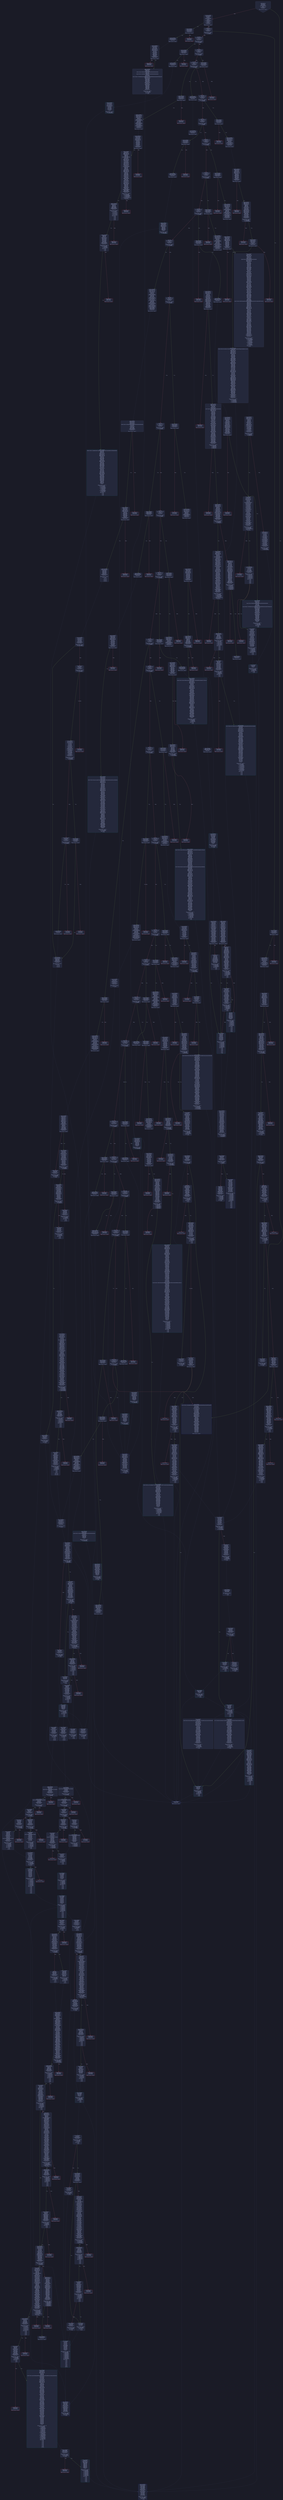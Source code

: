 digraph G {
    node [shape=box, style="filled, rounded", color="#565f89", fontcolor="#c0caf5", fontname="Helvetica", fillcolor="#24283b"];
    edge [color="#414868", fontcolor="#c0caf5", fontname="Helvetica"];
    bgcolor="#1a1b26";
    0 [ label = "[00] PUSH1 60
[02] PUSH1 40
[04] MSTORE
[05] PUSH1 04
[07] CALLDATASIZE
[08] LT
[09] PUSH2 014f
[0c] JUMPI

Stack size req: 0, sizeΔ: 0
" shape = invhouse]
    1 [ label = "[0d] PUSH4 ffffffff
[12] PUSH1 e0
[14] PUSH1 02
[16] EXP
[17] PUSH1 00
[19] CALLDATALOAD
[1a] DIV
[1b] AND
[1c] PUSH3 99d386
[20] DUP2
[21] EQ
[22] PUSH2 01a3
[25] JUMPI

Stack size req: 0, sizeΔ: 1
"]
    2 [ label = "[26] DUP1
[27] PUSH4 01a12fd3
[2c] EQ
[2d] PUSH2 01ca
[30] JUMPI

Stack size req: 1, sizeΔ: 0
Entry->Op usage:
	0->44:EQ:1
"]
    3 [ label = "[31] DUP1
[32] PUSH4 26782247
[37] EQ
[38] PUSH2 01eb
[3b] JUMPI

Stack size req: 1, sizeΔ: 0
Entry->Op usage:
	0->55:EQ:1
"]
    4 [ label = "[3c] DUP1
[3d] PUSH4 27a099d8
[42] EQ
[43] PUSH2 021a
[46] JUMPI

Stack size req: 1, sizeΔ: 0
Entry->Op usage:
	0->66:EQ:1
"]
    5 [ label = "[47] DUP1
[48] PUSH4 3ccdbb28
[4d] EQ
[4e] PUSH2 0280
[51] JUMPI

Stack size req: 1, sizeΔ: 0
Entry->Op usage:
	0->77:EQ:1
"]
    6 [ label = "[52] DUP1
[53] PUSH4 408ee7fe
[58] EQ
[59] PUSH2 02a9
[5c] JUMPI

Stack size req: 1, sizeΔ: 0
Entry->Op usage:
	0->88:EQ:1
"]
    7 [ label = "[5d] DUP1
[5e] PUSH4 47e6924f
[63] EQ
[64] PUSH2 02c8
[67] JUMPI

Stack size req: 1, sizeΔ: 0
Entry->Op usage:
	0->99:EQ:1
"]
    8 [ label = "[68] DUP1
[69] PUSH4 546dc71c
[6e] EQ
[6f] PUSH2 02db
[72] JUMPI

Stack size req: 1, sizeΔ: 0
Entry->Op usage:
	0->110:EQ:1
"]
    9 [ label = "[73] DUP1
[74] PUSH4 69328dec
[79] EQ
[7a] PUSH2 0305
[7d] JUMPI

Stack size req: 1, sizeΔ: 0
Entry->Op usage:
	0->121:EQ:1
"]
    10 [ label = "[7e] DUP1
[7f] PUSH4 6940030f
[84] EQ
[85] PUSH2 032e
[88] JUMPI

Stack size req: 1, sizeΔ: 0
Entry->Op usage:
	0->132:EQ:1
"]
    11 [ label = "[89] DUP1
[8a] PUSH4 6cf69811
[8f] EQ
[90] PUSH2 0341
[93] JUMPI

Stack size req: 1, sizeΔ: 0
Entry->Op usage:
	0->143:EQ:1
"]
    12 [ label = "[94] DUP1
[95] PUSH4 75829def
[9a] EQ
[9b] PUSH2 036d
[9e] JUMPI

Stack size req: 1, sizeΔ: 0
Entry->Op usage:
	0->154:EQ:1
"]
    13 [ label = "[9f] DUP1
[a0] PUSH4 77f50f97
[a5] EQ
[a6] PUSH2 038c
[a9] JUMPI

Stack size req: 1, sizeΔ: 0
Entry->Op usage:
	0->165:EQ:1
"]
    14 [ label = "[aa] DUP1
[ab] PUSH4 7acc8678
[b0] EQ
[b1] PUSH2 039f
[b4] JUMPI

Stack size req: 1, sizeΔ: 0
Entry->Op usage:
	0->176:EQ:1
"]
    15 [ label = "[b5] DUP1
[b6] PUSH4 7c423f54
[bb] EQ
[bc] PUSH2 03be
[bf] JUMPI

Stack size req: 1, sizeΔ: 0
Entry->Op usage:
	0->187:EQ:1
"]
    16 [ label = "[c0] DUP1
[c1] PUSH4 7cd44272
[c6] EQ
[c7] PUSH2 03d1
[ca] JUMPI

Stack size req: 1, sizeΔ: 0
Entry->Op usage:
	0->198:EQ:1
"]
    17 [ label = "[cb] DUP1
[cc] PUSH4 9870d7fe
[d1] EQ
[d2] PUSH2 040e
[d5] JUMPI

Stack size req: 1, sizeΔ: 0
Entry->Op usage:
	0->209:EQ:1
"]
    18 [ label = "[d6] DUP1
[d7] PUSH4 a7fca953
[dc] EQ
[dd] PUSH2 042d
[e0] JUMPI

Stack size req: 1, sizeΔ: 0
Entry->Op usage:
	0->220:EQ:1
"]
    19 [ label = "[e1] DUP1
[e2] PUSH4 ac8a584a
[e7] EQ
[e8] PUSH2 0458
[eb] JUMPI

Stack size req: 1, sizeΔ: 0
Entry->Op usage:
	0->231:EQ:1
"]
    20 [ label = "[ec] DUP1
[ed] PUSH4 b3066d49
[f2] EQ
[f3] PUSH2 0477
[f6] JUMPI

Stack size req: 1, sizeΔ: 0
Entry->Op usage:
	0->242:EQ:1
"]
    21 [ label = "[f7] DUP1
[f8] PUSH4 b78b842d
[fd] EQ
[fe] PUSH2 04a2
[0101] JUMPI

Stack size req: 1, sizeΔ: 0
Entry->Op usage:
	0->253:EQ:1
"]
    22 [ label = "[0102] DUP1
[0103] PUSH4 ce56c454
[0108] EQ
[0109] PUSH2 04b5
[010c] JUMPI

Stack size req: 1, sizeΔ: 0
Entry->Op usage:
	0->264:EQ:1
"]
    23 [ label = "[010d] DUP1
[010e] PUSH4 d5847d33
[0113] EQ
[0114] PUSH2 04d7
[0117] JUMPI

Stack size req: 1, sizeΔ: 0
Entry->Op usage:
	0->275:EQ:1
"]
    24 [ label = "[0118] DUP1
[0119] PUSH4 d621e813
[011e] EQ
[011f] PUSH2 04ea
[0122] JUMPI

Stack size req: 1, sizeΔ: 0
Entry->Op usage:
	0->286:EQ:1
"]
    25 [ label = "[0123] DUP1
[0124] PUSH4 d7b7024d
[0129] EQ
[012a] PUSH2 04fd
[012d] JUMPI

Stack size req: 1, sizeΔ: 0
Entry->Op usage:
	0->297:EQ:1
"]
    26 [ label = "[012e] DUP1
[012f] PUSH4 f851a440
[0134] EQ
[0135] PUSH2 0513
[0138] JUMPI

Stack size req: 1, sizeΔ: 0
Entry->Op usage:
	0->308:EQ:1
"]
    27 [ label = "[0139] DUP1
[013a] PUSH4 f8b2cb4f
[013f] EQ
[0140] PUSH2 0526
[0143] JUMPI

Stack size req: 1, sizeΔ: 0
Entry->Op usage:
	0->319:EQ:1
"]
    28 [ label = "[0144] DUP1
[0145] PUSH4 fa64dffa
[014a] EQ
[014b] PUSH2 0545
[014e] JUMPI

Stack size req: 1, sizeΔ: 0
Entry->Op usage:
	0->330:EQ:1
"]
    29 [ label = "[014f] JUMPDEST
[0150] PUSH32 2d0c0a8842b9944ece1495eb61121621b5e36bd6af3bba0318c695f525aef79f
[0171] PUSH1 00
[0173] DUP1
[0174] MLOAD
[0175] PUSH1 20
[0177] PUSH2 1d1d
[017a] DUP4
[017b] CODECOPY
[017c] DUP2
[017d] MLOAD
[017e] SWAP2
[017f] MSTORE
[0180] CALLVALUE
[0181] PUSH1 40
[0183] MLOAD
[0184] PUSH1 01
[0186] PUSH1 a0
[0188] PUSH1 02
[018a] EXP
[018b] SUB
[018c] SWAP1
[018d] SWAP3
[018e] AND
[018f] DUP3
[0190] MSTORE
[0191] PUSH1 20
[0193] DUP3
[0194] ADD
[0195] MSTORE
[0196] PUSH1 40
[0198] SWAP1
[0199] DUP2
[019a] ADD
[019b] SWAP1
[019c] MLOAD
[019d] DUP1
[019e] SWAP2
[019f] SUB
[01a0] SWAP1
[01a1] LOG1
[01a2] STOP

Stack size req: 0, sizeΔ: 0
" color = "darkblue"]
    30 [ label = "[01a3] JUMPDEST
[01a4] CALLVALUE
[01a5] ISZERO
[01a6] PUSH2 01ae
[01a9] JUMPI

Stack size req: 0, sizeΔ: 0
"]
    31 [ label = "[01aa] PUSH1 00
[01ac] DUP1
[01ad] REVERT

Stack size req: 0, sizeΔ: 0
" color = "red"]
    32 [ label = "[01ae] JUMPDEST
[01af] PUSH2 01b6
[01b2] PUSH2 0570
[01b5] JUMP

Stack size req: 0, sizeΔ: 1
"]
    33 [ label = "[01b6] JUMPDEST
[01b7] PUSH1 40
[01b9] MLOAD
[01ba] SWAP1
[01bb] ISZERO
[01bc] ISZERO
[01bd] DUP2
[01be] MSTORE
[01bf] PUSH1 20
[01c1] ADD
[01c2] PUSH1 40
[01c4] MLOAD
[01c5] DUP1
[01c6] SWAP2
[01c7] SUB
[01c8] SWAP1
[01c9] RETURN

Stack size req: 1, sizeΔ: -1
Entry->Op usage:
	0->443:ISZERO:0
Entry->Exit:
	0->😵
" color = "darkblue"]
    34 [ label = "[01ca] JUMPDEST
[01cb] CALLVALUE
[01cc] ISZERO
[01cd] PUSH2 01d5
[01d0] JUMPI

Stack size req: 0, sizeΔ: 0
"]
    35 [ label = "[01d1] PUSH1 00
[01d3] DUP1
[01d4] REVERT

Stack size req: 0, sizeΔ: 0
" color = "red"]
    36 [ label = "[01d5] JUMPDEST
[01d6] PUSH2 01e9
[01d9] PUSH1 01
[01db] PUSH1 a0
[01dd] PUSH1 02
[01df] EXP
[01e0] SUB
[01e1] PUSH1 04
[01e3] CALLDATALOAD
[01e4] AND
[01e5] PUSH2 05fe
[01e8] JUMP

Stack size req: 0, sizeΔ: 2
"]
    37 [ label = "[01e9] JUMPDEST
[01ea] STOP

Stack size req: 0, sizeΔ: 0
" color = "darkblue"]
    38 [ label = "[01eb] JUMPDEST
[01ec] CALLVALUE
[01ed] ISZERO
[01ee] PUSH2 01f6
[01f1] JUMPI

Stack size req: 0, sizeΔ: 0
"]
    39 [ label = "[01f2] PUSH1 00
[01f4] DUP1
[01f5] REVERT

Stack size req: 0, sizeΔ: 0
" color = "red"]
    40 [ label = "[01f6] JUMPDEST
[01f7] PUSH2 01fe
[01fa] PUSH2 076e
[01fd] JUMP

Stack size req: 0, sizeΔ: 1
"]
    41 [ label = "[01fe] JUMPDEST
[01ff] PUSH1 40
[0201] MLOAD
[0202] PUSH1 01
[0204] PUSH1 a0
[0206] PUSH1 02
[0208] EXP
[0209] SUB
[020a] SWAP1
[020b] SWAP2
[020c] AND
[020d] DUP2
[020e] MSTORE
[020f] PUSH1 20
[0211] ADD
[0212] PUSH1 40
[0214] MLOAD
[0215] DUP1
[0216] SWAP2
[0217] SUB
[0218] SWAP1
[0219] RETURN

Stack size req: 1, sizeΔ: -1
Entry->Op usage:
	0->524:AND:0
	0->526:MSTORE:1
Entry->Exit:
	0->😵
" color = "darkblue"]
    42 [ label = "[021a] JUMPDEST
[021b] CALLVALUE
[021c] ISZERO
[021d] PUSH2 0225
[0220] JUMPI

Stack size req: 0, sizeΔ: 0
"]
    43 [ label = "[0221] PUSH1 00
[0223] DUP1
[0224] REVERT

Stack size req: 0, sizeΔ: 0
" color = "red"]
    44 [ label = "[0225] JUMPDEST
[0226] PUSH2 022d
[0229] PUSH2 077d
[022c] JUMP

Stack size req: 0, sizeΔ: 1
"]
    45 [ label = "[022d] JUMPDEST
[022e] PUSH1 40
[0230] MLOAD
[0231] PUSH1 20
[0233] DUP1
[0234] DUP3
[0235] MSTORE
[0236] DUP2
[0237] SWAP1
[0238] DUP2
[0239] ADD
[023a] DUP4
[023b] DUP2
[023c] DUP2
[023d] MLOAD
[023e] DUP2
[023f] MSTORE
[0240] PUSH1 20
[0242] ADD
[0243] SWAP2
[0244] POP
[0245] DUP1
[0246] MLOAD
[0247] SWAP1
[0248] PUSH1 20
[024a] ADD
[024b] SWAP1
[024c] PUSH1 20
[024e] MUL
[024f] DUP1
[0250] DUP4
[0251] DUP4
[0252] PUSH1 00

Stack size req: 1, sizeΔ: 9
Entry->Op usage:
	0->573:MLOAD:0
	0->582:MLOAD:0
	0->586:ADD:1
"]
    46 [ label = "[0254] JUMPDEST
[0255] DUP4
[0256] DUP2
[0257] LT
[0258] ISZERO
[0259] PUSH2 026c
[025c] JUMPI

Stack size req: 4, sizeΔ: 0
Entry->Op usage:
	0->599:LT:0
	3->599:LT:1
"]
    47 [ label = "[025d] DUP1
[025e] DUP3
[025f] ADD
[0260] MLOAD
[0261] DUP4
[0262] DUP3
[0263] ADD
[0264] MSTORE
[0265] PUSH1 20
[0267] ADD
[0268] PUSH2 0254
[026b] JUMP

Stack size req: 3, sizeΔ: 0
Entry->Op usage:
	0->607:ADD:1
	0->611:ADD:0
	0->615:ADD:1
	1->607:ADD:0
	2->611:ADD:1
Entry->Exit:
	0->😵
"]
    48 [ label = "[026c] JUMPDEST
[026d] POP
[026e] POP
[026f] POP
[0270] POP
[0271] SWAP1
[0272] POP
[0273] ADD
[0274] SWAP3
[0275] POP
[0276] POP
[0277] POP
[0278] PUSH1 40
[027a] MLOAD
[027b] DUP1
[027c] SWAP2
[027d] SUB
[027e] SWAP1
[027f] RETURN

Stack size req: 10, sizeΔ: -10
Entry->Op usage:
	0->621:POP:0
	1->622:POP:0
	2->623:POP:0
	3->624:POP:0
	4->627:ADD:0
	5->626:POP:0
	6->627:ADD:1
	7->630:POP:0
	8->631:POP:0
	9->629:POP:0
Entry->Exit:
	0->😵
	1->😵
	2->😵
	3->😵
	4->😵
	5->😵
	6->😵
	7->😵
	8->😵
	9->😵
" color = "darkblue"]
    49 [ label = "[0280] JUMPDEST
[0281] CALLVALUE
[0282] ISZERO
[0283] PUSH2 028b
[0286] JUMPI

Stack size req: 0, sizeΔ: 0
"]
    50 [ label = "[0287] PUSH1 00
[0289] DUP1
[028a] REVERT

Stack size req: 0, sizeΔ: 0
" color = "red"]
    51 [ label = "[028b] JUMPDEST
[028c] PUSH2 01e9
[028f] PUSH1 01
[0291] PUSH1 a0
[0293] PUSH1 02
[0295] EXP
[0296] SUB
[0297] PUSH1 04
[0299] CALLDATALOAD
[029a] DUP2
[029b] AND
[029c] SWAP1
[029d] PUSH1 24
[029f] CALLDATALOAD
[02a0] SWAP1
[02a1] PUSH1 44
[02a3] CALLDATALOAD
[02a4] AND
[02a5] PUSH2 07e5
[02a8] JUMP

Stack size req: 0, sizeΔ: 4
"]
    52 [ label = "[02a9] JUMPDEST
[02aa] CALLVALUE
[02ab] ISZERO
[02ac] PUSH2 02b4
[02af] JUMPI

Stack size req: 0, sizeΔ: 0
"]
    53 [ label = "[02b0] PUSH1 00
[02b2] DUP1
[02b3] REVERT

Stack size req: 0, sizeΔ: 0
" color = "red"]
    54 [ label = "[02b4] JUMPDEST
[02b5] PUSH2 01e9
[02b8] PUSH1 01
[02ba] PUSH1 a0
[02bc] PUSH1 02
[02be] EXP
[02bf] SUB
[02c0] PUSH1 04
[02c2] CALLDATALOAD
[02c3] AND
[02c4] PUSH2 08dc
[02c7] JUMP

Stack size req: 0, sizeΔ: 2
"]
    55 [ label = "[02c8] JUMPDEST
[02c9] CALLVALUE
[02ca] ISZERO
[02cb] PUSH2 02d3
[02ce] JUMPI

Stack size req: 0, sizeΔ: 0
"]
    56 [ label = "[02cf] PUSH1 00
[02d1] DUP1
[02d2] REVERT

Stack size req: 0, sizeΔ: 0
" color = "red"]
    57 [ label = "[02d3] JUMPDEST
[02d4] PUSH2 01fe
[02d7] PUSH2 09d8
[02da] JUMP

Stack size req: 0, sizeΔ: 1
"]
    58 [ label = "[02db] JUMPDEST
[02dc] CALLVALUE
[02dd] ISZERO
[02de] PUSH2 02e6
[02e1] JUMPI

Stack size req: 0, sizeΔ: 0
"]
    59 [ label = "[02e2] PUSH1 00
[02e4] DUP1
[02e5] REVERT

Stack size req: 0, sizeΔ: 0
" color = "red"]
    60 [ label = "[02e6] JUMPDEST
[02e7] PUSH2 01e9
[02ea] PUSH1 01
[02ec] PUSH1 a0
[02ee] PUSH1 02
[02f0] EXP
[02f1] SUB
[02f2] PUSH1 04
[02f4] CALLDATALOAD
[02f5] DUP2
[02f6] AND
[02f7] SWAP1
[02f8] PUSH1 24
[02fa] CALLDATALOAD
[02fb] AND
[02fc] PUSH1 44
[02fe] CALLDATALOAD
[02ff] ISZERO
[0300] ISZERO
[0301] PUSH2 09e7
[0304] JUMP

Stack size req: 0, sizeΔ: 4
"]
    61 [ label = "[0305] JUMPDEST
[0306] CALLVALUE
[0307] ISZERO
[0308] PUSH2 0310
[030b] JUMPI

Stack size req: 0, sizeΔ: 0
"]
    62 [ label = "[030c] PUSH1 00
[030e] DUP1
[030f] REVERT

Stack size req: 0, sizeΔ: 0
" color = "red"]
    63 [ label = "[0310] JUMPDEST
[0311] PUSH2 01b6
[0314] PUSH1 01
[0316] PUSH1 a0
[0318] PUSH1 02
[031a] EXP
[031b] SUB
[031c] PUSH1 04
[031e] CALLDATALOAD
[031f] DUP2
[0320] AND
[0321] SWAP1
[0322] PUSH1 24
[0324] CALLDATALOAD
[0325] SWAP1
[0326] PUSH1 44
[0328] CALLDATALOAD
[0329] AND
[032a] PUSH2 0ac6
[032d] JUMP

Stack size req: 0, sizeΔ: 4
"]
    64 [ label = "[032e] JUMPDEST
[032f] CALLVALUE
[0330] ISZERO
[0331] PUSH2 0339
[0334] JUMPI

Stack size req: 0, sizeΔ: 0
"]
    65 [ label = "[0335] PUSH1 00
[0337] DUP1
[0338] REVERT

Stack size req: 0, sizeΔ: 0
" color = "red"]
    66 [ label = "[0339] JUMPDEST
[033a] PUSH2 01b6
[033d] PUSH2 0c7e
[0340] JUMP

Stack size req: 0, sizeΔ: 1
"]
    67 [ label = "[0341] JUMPDEST
[0342] PUSH2 01b6
[0345] PUSH1 01
[0347] PUSH1 a0
[0349] PUSH1 02
[034b] EXP
[034c] SUB
[034d] PUSH1 04
[034f] CALLDATALOAD
[0350] DUP2
[0351] AND
[0352] SWAP1
[0353] PUSH1 24
[0355] CALLDATALOAD
[0356] SWAP1
[0357] PUSH1 44
[0359] CALLDATALOAD
[035a] DUP2
[035b] AND
[035c] SWAP1
[035d] PUSH1 64
[035f] CALLDATALOAD
[0360] AND
[0361] PUSH1 84
[0363] CALLDATALOAD
[0364] PUSH1 a4
[0366] CALLDATALOAD
[0367] ISZERO
[0368] ISZERO
[0369] PUSH2 0cff
[036c] JUMP

Stack size req: 0, sizeΔ: 7
"]
    68 [ label = "[036d] JUMPDEST
[036e] CALLVALUE
[036f] ISZERO
[0370] PUSH2 0378
[0373] JUMPI

Stack size req: 0, sizeΔ: 0
"]
    69 [ label = "[0374] PUSH1 00
[0376] DUP1
[0377] REVERT

Stack size req: 0, sizeΔ: 0
" color = "red"]
    70 [ label = "[0378] JUMPDEST
[0379] PUSH2 01e9
[037c] PUSH1 01
[037e] PUSH1 a0
[0380] PUSH1 02
[0382] EXP
[0383] SUB
[0384] PUSH1 04
[0386] CALLDATALOAD
[0387] AND
[0388] PUSH2 0d6c
[038b] JUMP

Stack size req: 0, sizeΔ: 2
"]
    71 [ label = "[038c] JUMPDEST
[038d] CALLVALUE
[038e] ISZERO
[038f] PUSH2 0397
[0392] JUMPI

Stack size req: 0, sizeΔ: 0
"]
    72 [ label = "[0393] PUSH1 00
[0395] DUP1
[0396] REVERT

Stack size req: 0, sizeΔ: 0
" color = "red"]
    73 [ label = "[0397] JUMPDEST
[0398] PUSH2 01e9
[039b] PUSH2 0e07
[039e] JUMP

Stack size req: 0, sizeΔ: 1
"]
    74 [ label = "[039f] JUMPDEST
[03a0] CALLVALUE
[03a1] ISZERO
[03a2] PUSH2 03aa
[03a5] JUMPI

Stack size req: 0, sizeΔ: 0
"]
    75 [ label = "[03a6] PUSH1 00
[03a8] DUP1
[03a9] REVERT

Stack size req: 0, sizeΔ: 0
" color = "red"]
    76 [ label = "[03aa] JUMPDEST
[03ab] PUSH2 01e9
[03ae] PUSH1 01
[03b0] PUSH1 a0
[03b2] PUSH1 02
[03b4] EXP
[03b5] SUB
[03b6] PUSH1 04
[03b8] CALLDATALOAD
[03b9] AND
[03ba] PUSH2 0ea1
[03bd] JUMP

Stack size req: 0, sizeΔ: 2
"]
    77 [ label = "[03be] JUMPDEST
[03bf] CALLVALUE
[03c0] ISZERO
[03c1] PUSH2 03c9
[03c4] JUMPI

Stack size req: 0, sizeΔ: 0
"]
    78 [ label = "[03c5] PUSH1 00
[03c7] DUP1
[03c8] REVERT

Stack size req: 0, sizeΔ: 0
" color = "red"]
    79 [ label = "[03c9] JUMPDEST
[03ca] PUSH2 022d
[03cd] PUSH2 0f83
[03d0] JUMP

Stack size req: 0, sizeΔ: 1
"]
    80 [ label = "[03d1] JUMPDEST
[03d2] CALLVALUE
[03d3] ISZERO
[03d4] PUSH2 03dc
[03d7] JUMPI

Stack size req: 0, sizeΔ: 0
"]
    81 [ label = "[03d8] PUSH1 00
[03da] DUP1
[03db] REVERT

Stack size req: 0, sizeΔ: 0
" color = "red"]
    82 [ label = "[03dc] JUMPDEST
[03dd] PUSH2 03fc
[03e0] PUSH1 01
[03e2] PUSH1 a0
[03e4] PUSH1 02
[03e6] EXP
[03e7] SUB
[03e8] PUSH1 04
[03ea] CALLDATALOAD
[03eb] DUP2
[03ec] AND
[03ed] SWAP1
[03ee] PUSH1 24
[03f0] CALLDATALOAD
[03f1] AND
[03f2] PUSH1 44
[03f4] CALLDATALOAD
[03f5] PUSH1 64
[03f7] CALLDATALOAD
[03f8] PUSH2 0fe9
[03fb] JUMP

Stack size req: 0, sizeΔ: 5
"]
    83 [ label = "[03fc] JUMPDEST
[03fd] PUSH1 40
[03ff] MLOAD
[0400] SWAP1
[0401] DUP2
[0402] MSTORE
[0403] PUSH1 20
[0405] ADD
[0406] PUSH1 40
[0408] MLOAD
[0409] DUP1
[040a] SWAP2
[040b] SUB
[040c] SWAP1
[040d] RETURN

Stack size req: 1, sizeΔ: -1
Entry->Op usage:
	0->1026:MSTORE:1
Entry->Exit:
	0->😵
" color = "darkblue"]
    84 [ label = "[040e] JUMPDEST
[040f] CALLVALUE
[0410] ISZERO
[0411] PUSH2 0419
[0414] JUMPI

Stack size req: 0, sizeΔ: 0
"]
    85 [ label = "[0415] PUSH1 00
[0417] DUP1
[0418] REVERT

Stack size req: 0, sizeΔ: 0
" color = "red"]
    86 [ label = "[0419] JUMPDEST
[041a] PUSH2 01e9
[041d] PUSH1 01
[041f] PUSH1 a0
[0421] PUSH1 02
[0423] EXP
[0424] SUB
[0425] PUSH1 04
[0427] CALLDATALOAD
[0428] AND
[0429] PUSH2 11d4
[042c] JUMP

Stack size req: 0, sizeΔ: 2
"]
    87 [ label = "[042d] JUMPDEST
[042e] CALLVALUE
[042f] ISZERO
[0430] PUSH2 0438
[0433] JUMPI

Stack size req: 0, sizeΔ: 0
"]
    88 [ label = "[0434] PUSH1 00
[0436] DUP1
[0437] REVERT

Stack size req: 0, sizeΔ: 0
" color = "red"]
    89 [ label = "[0438] JUMPDEST
[0439] PUSH2 03fc
[043c] PUSH1 01
[043e] PUSH1 a0
[0440] PUSH1 02
[0442] EXP
[0443] SUB
[0444] PUSH1 04
[0446] CALLDATALOAD
[0447] DUP2
[0448] AND
[0449] SWAP1
[044a] PUSH1 24
[044c] CALLDATALOAD
[044d] AND
[044e] PUSH1 44
[0450] CALLDATALOAD
[0451] PUSH1 64
[0453] CALLDATALOAD
[0454] PUSH2 12a4
[0457] JUMP

Stack size req: 0, sizeΔ: 5
"]
    90 [ label = "[0458] JUMPDEST
[0459] CALLVALUE
[045a] ISZERO
[045b] PUSH2 0463
[045e] JUMPI

Stack size req: 0, sizeΔ: 0
"]
    91 [ label = "[045f] PUSH1 00
[0461] DUP1
[0462] REVERT

Stack size req: 0, sizeΔ: 0
" color = "red"]
    92 [ label = "[0463] JUMPDEST
[0464] PUSH2 01e9
[0467] PUSH1 01
[0469] PUSH1 a0
[046b] PUSH1 02
[046d] EXP
[046e] SUB
[046f] PUSH1 04
[0471] CALLDATALOAD
[0472] AND
[0473] PUSH2 12d6
[0476] JUMP

Stack size req: 0, sizeΔ: 2
"]
    93 [ label = "[0477] JUMPDEST
[0478] CALLVALUE
[0479] ISZERO
[047a] PUSH2 0482
[047d] JUMPI

Stack size req: 0, sizeΔ: 0
"]
    94 [ label = "[047e] PUSH1 00
[0480] DUP1
[0481] REVERT

Stack size req: 0, sizeΔ: 0
" color = "red"]
    95 [ label = "[0482] JUMPDEST
[0483] PUSH2 01e9
[0486] PUSH1 01
[0488] PUSH1 a0
[048a] PUSH1 02
[048c] EXP
[048d] SUB
[048e] PUSH1 04
[0490] CALLDATALOAD
[0491] DUP2
[0492] AND
[0493] SWAP1
[0494] PUSH1 24
[0496] CALLDATALOAD
[0497] DUP2
[0498] AND
[0499] SWAP1
[049a] PUSH1 44
[049c] CALLDATALOAD
[049d] AND
[049e] PUSH2 1442
[04a1] JUMP

Stack size req: 0, sizeΔ: 4
"]
    96 [ label = "[04a2] JUMPDEST
[04a3] CALLVALUE
[04a4] ISZERO
[04a5] PUSH2 04ad
[04a8] JUMPI

Stack size req: 0, sizeΔ: 0
"]
    97 [ label = "[04a9] PUSH1 00
[04ab] DUP1
[04ac] REVERT

Stack size req: 0, sizeΔ: 0
" color = "red"]
    98 [ label = "[04ad] JUMPDEST
[04ae] PUSH2 01fe
[04b1] PUSH2 1526
[04b4] JUMP

Stack size req: 0, sizeΔ: 1
"]
    99 [ label = "[04b5] JUMPDEST
[04b6] CALLVALUE
[04b7] ISZERO
[04b8] PUSH2 04c0
[04bb] JUMPI

Stack size req: 0, sizeΔ: 0
"]
    100 [ label = "[04bc] PUSH1 00
[04be] DUP1
[04bf] REVERT

Stack size req: 0, sizeΔ: 0
" color = "red"]
    101 [ label = "[04c0] JUMPDEST
[04c1] PUSH2 01e9
[04c4] PUSH1 04
[04c6] CALLDATALOAD
[04c7] PUSH1 01
[04c9] PUSH1 a0
[04cb] PUSH1 02
[04cd] EXP
[04ce] SUB
[04cf] PUSH1 24
[04d1] CALLDATALOAD
[04d2] AND
[04d3] PUSH2 1535
[04d6] JUMP

Stack size req: 0, sizeΔ: 3
"]
    102 [ label = "[04d7] JUMPDEST
[04d8] CALLVALUE
[04d9] ISZERO
[04da] PUSH2 04e2
[04dd] JUMPI

Stack size req: 0, sizeΔ: 0
"]
    103 [ label = "[04de] PUSH1 00
[04e0] DUP1
[04e1] REVERT

Stack size req: 0, sizeΔ: 0
" color = "red"]
    104 [ label = "[04e2] JUMPDEST
[04e3] PUSH2 01fe
[04e6] PUSH2 15c8
[04e9] JUMP

Stack size req: 0, sizeΔ: 1
"]
    105 [ label = "[04ea] JUMPDEST
[04eb] CALLVALUE
[04ec] ISZERO
[04ed] PUSH2 04f5
[04f0] JUMPI

Stack size req: 0, sizeΔ: 0
"]
    106 [ label = "[04f1] PUSH1 00
[04f3] DUP1
[04f4] REVERT

Stack size req: 0, sizeΔ: 0
" color = "red"]
    107 [ label = "[04f5] JUMPDEST
[04f6] PUSH2 01b6
[04f9] PUSH2 15d7
[04fc] JUMP

Stack size req: 0, sizeΔ: 1
"]
    108 [ label = "[04fd] JUMPDEST
[04fe] CALLVALUE
[04ff] ISZERO
[0500] PUSH2 0508
[0503] JUMPI

Stack size req: 0, sizeΔ: 0
"]
    109 [ label = "[0504] PUSH1 00
[0506] DUP1
[0507] REVERT

Stack size req: 0, sizeΔ: 0
" color = "red"]
    110 [ label = "[0508] JUMPDEST
[0509] PUSH2 01b6
[050c] PUSH1 04
[050e] CALLDATALOAD
[050f] PUSH2 15f8
[0512] JUMP

Stack size req: 0, sizeΔ: 2
"]
    111 [ label = "[0513] JUMPDEST
[0514] CALLVALUE
[0515] ISZERO
[0516] PUSH2 051e
[0519] JUMPI

Stack size req: 0, sizeΔ: 0
"]
    112 [ label = "[051a] PUSH1 00
[051c] DUP1
[051d] REVERT

Stack size req: 0, sizeΔ: 0
" color = "red"]
    113 [ label = "[051e] JUMPDEST
[051f] PUSH2 01fe
[0522] PUSH2 160d
[0525] JUMP

Stack size req: 0, sizeΔ: 1
"]
    114 [ label = "[0526] JUMPDEST
[0527] CALLVALUE
[0528] ISZERO
[0529] PUSH2 0531
[052c] JUMPI

Stack size req: 0, sizeΔ: 0
"]
    115 [ label = "[052d] PUSH1 00
[052f] DUP1
[0530] REVERT

Stack size req: 0, sizeΔ: 0
" color = "red"]
    116 [ label = "[0531] JUMPDEST
[0532] PUSH2 03fc
[0535] PUSH1 01
[0537] PUSH1 a0
[0539] PUSH1 02
[053b] EXP
[053c] SUB
[053d] PUSH1 04
[053f] CALLDATALOAD
[0540] AND
[0541] PUSH2 161c
[0544] JUMP

Stack size req: 0, sizeΔ: 2
"]
    117 [ label = "[0545] JUMPDEST
[0546] CALLVALUE
[0547] ISZERO
[0548] PUSH2 0550
[054b] JUMPI

Stack size req: 0, sizeΔ: 0
"]
    118 [ label = "[054c] PUSH1 00
[054e] DUP1
[054f] REVERT

Stack size req: 0, sizeΔ: 0
" color = "red"]
    119 [ label = "[0550] JUMPDEST
[0551] PUSH2 03fc
[0554] PUSH1 01
[0556] PUSH1 a0
[0558] PUSH1 02
[055a] EXP
[055b] SUB
[055c] PUSH1 04
[055e] CALLDATALOAD
[055f] DUP2
[0560] AND
[0561] SWAP1
[0562] PUSH1 24
[0564] CALLDATALOAD
[0565] AND
[0566] PUSH1 44
[0568] CALLDATALOAD
[0569] PUSH1 64
[056b] CALLDATALOAD
[056c] PUSH2 16c7
[056f] JUMP

Stack size req: 0, sizeΔ: 5
"]
    120 [ label = "[0570] JUMPDEST
[0571] PUSH1 00
[0573] DUP1
[0574] SLOAD
[0575] CALLER
[0576] PUSH1 01
[0578] PUSH1 a0
[057a] PUSH1 02
[057c] EXP
[057d] SUB
[057e] SWAP1
[057f] DUP2
[0580] AND
[0581] SWAP2
[0582] AND
[0583] EQ
[0584] PUSH2 058c
[0587] JUMPI

Stack size req: 0, sizeΔ: 1
"]
    121 [ label = "[0588] PUSH1 00
[058a] DUP1
[058b] REVERT

Stack size req: 0, sizeΔ: 0
" color = "red"]
    122 [ label = "[058c] JUMPDEST
[058d] PUSH1 07
[058f] DUP1
[0590] SLOAD
[0591] PUSH21 ff0000000000000000000000000000000000000000
[05a7] NOT
[05a8] AND
[05a9] PUSH21 010000000000000000000000000000000000000000
[05bf] OR
[05c0] SWAP1
[05c1] SSTORE
[05c2] PUSH32 7d7f00509dd73ac4449f698ae75ccc797895eff5fa9d446d3df387598a26e735
[05e3] PUSH1 01
[05e5] PUSH1 40
[05e7] MLOAD
[05e8] SWAP1
[05e9] ISZERO
[05ea] ISZERO
[05eb] DUP2
[05ec] MSTORE
[05ed] PUSH1 20
[05ef] ADD
[05f0] PUSH1 40
[05f2] MLOAD
[05f3] DUP1
[05f4] SWAP2
[05f5] SUB
[05f6] SWAP1
[05f7] LOG1
[05f8] POP
[05f9] PUSH1 01

Stack size req: 1, sizeΔ: 0
Entry->Op usage:
	0->1528:POP:0
Entry->Exit:
	0->😵
"]
    123 [ label = "[05fb] JUMPDEST
[05fc] SWAP1
[05fd] JUMP
Indirect!

Stack size req: 2, sizeΔ: -1
Entry->Op usage:
	1->1533:JUMP:0
Entry->Exit:
	0->0
	1->😵
" color = "teal"]
    124 [ label = "[05fe] JUMPDEST
[05ff] PUSH1 00
[0601] DUP1
[0602] SLOAD
[0603] CALLER
[0604] PUSH1 01
[0606] PUSH1 a0
[0608] PUSH1 02
[060a] EXP
[060b] SUB
[060c] SWAP1
[060d] DUP2
[060e] AND
[060f] SWAP2
[0610] AND
[0611] EQ
[0612] PUSH2 061a
[0615] JUMPI

Stack size req: 0, sizeΔ: 1
"]
    125 [ label = "[0616] PUSH1 00
[0618] DUP1
[0619] REVERT

Stack size req: 0, sizeΔ: 0
" color = "red"]
    126 [ label = "[061a] JUMPDEST
[061b] PUSH1 01
[061d] PUSH1 a0
[061f] PUSH1 02
[0621] EXP
[0622] SUB
[0623] DUP3
[0624] AND
[0625] PUSH1 00
[0627] SWAP1
[0628] DUP2
[0629] MSTORE
[062a] PUSH1 03
[062c] PUSH1 20
[062e] MSTORE
[062f] PUSH1 40
[0631] SWAP1
[0632] SHA3
[0633] SLOAD
[0634] PUSH1 ff
[0636] AND
[0637] ISZERO
[0638] ISZERO
[0639] PUSH2 0641
[063c] JUMPI

Stack size req: 2, sizeΔ: 0
Entry->Op usage:
	1->1572:AND:0
	1->1577:MSTORE:1
"]
    127 [ label = "[063d] PUSH1 00
[063f] DUP1
[0640] REVERT

Stack size req: 0, sizeΔ: 0
" color = "red"]
    128 [ label = "[0641] JUMPDEST
[0642] POP
[0643] PUSH1 01
[0645] PUSH1 a0
[0647] PUSH1 02
[0649] EXP
[064a] SUB
[064b] DUP2
[064c] AND
[064d] PUSH1 00
[064f] SWAP1
[0650] DUP2
[0651] MSTORE
[0652] PUSH1 03
[0654] PUSH1 20
[0656] MSTORE
[0657] PUSH1 40
[0659] DUP2
[065a] SHA3
[065b] DUP1
[065c] SLOAD
[065d] PUSH1 ff
[065f] NOT
[0660] AND
[0661] SWAP1
[0662] SSTORE

Stack size req: 2, sizeΔ: 0
Entry->Op usage:
	0->1602:POP:0
	1->1612:AND:0
	1->1617:MSTORE:1
Entry->Exit:
	0->😵
"]
    129 [ label = "[0663] JUMPDEST
[0664] PUSH1 05
[0666] SLOAD
[0667] DUP2
[0668] LT
[0669] ISZERO
[066a] PUSH2 076a
[066d] JUMPI

Stack size req: 1, sizeΔ: 0
Entry->Op usage:
	0->1640:LT:0
"]
    130 [ label = "[066e] DUP2
[066f] PUSH1 01
[0671] PUSH1 a0
[0673] PUSH1 02
[0675] EXP
[0676] SUB
[0677] AND
[0678] PUSH1 05
[067a] DUP3
[067b] DUP2
[067c] SLOAD
[067d] DUP2
[067e] LT
[067f] ISZERO
[0680] ISZERO
[0681] PUSH2 0686
[0684] JUMPI

Stack size req: 2, sizeΔ: 3
Entry->Op usage:
	0->1662:LT:0
	1->1655:AND:1
Entry->Exit:
	0->0, 3
	1->2, 4
"]
    131 [ label = "[0685] INVALID

Stack size req: 0, sizeΔ: 0
" color = "red"]
    132 [ label = "[0686] JUMPDEST
[0687] PUSH1 00
[0689] SWAP2
[068a] DUP3
[068b] MSTORE
[068c] PUSH1 20
[068e] SWAP1
[068f] SWAP2
[0690] SHA3
[0691] ADD
[0692] SLOAD
[0693] PUSH1 01
[0695] PUSH1 a0
[0697] PUSH1 02
[0699] EXP
[069a] SUB
[069b] AND
[069c] EQ
[069d] ISZERO
[069e] PUSH2 0762
[06a1] JUMPI

Stack size req: 3, sizeΔ: -3
Entry->Op usage:
	0->1681:ADD:1
	1->1675:MSTORE:1
	2->1692:EQ:1
Entry->Exit:
	0->😵
	1->😵
	2->😵
"]
    133 [ label = "[06a2] PUSH1 05
[06a4] DUP1
[06a5] SLOAD
[06a6] PUSH1 00
[06a8] NOT
[06a9] DUP2
[06aa] ADD
[06ab] SWAP1
[06ac] DUP2
[06ad] LT
[06ae] PUSH2 06b3
[06b1] JUMPI

Stack size req: 0, sizeΔ: 2
"]
    134 [ label = "[06b2] INVALID

Stack size req: 0, sizeΔ: 0
" color = "red"]
    135 [ label = "[06b3] JUMPDEST
[06b4] PUSH1 00
[06b6] SWAP2
[06b7] DUP3
[06b8] MSTORE
[06b9] PUSH1 20
[06bb] SWAP1
[06bc] SWAP2
[06bd] SHA3
[06be] ADD
[06bf] SLOAD
[06c0] PUSH1 05
[06c2] DUP1
[06c3] SLOAD
[06c4] PUSH1 01
[06c6] PUSH1 a0
[06c8] PUSH1 02
[06ca] EXP
[06cb] SUB
[06cc] SWAP1
[06cd] SWAP3
[06ce] AND
[06cf] SWAP2
[06d0] DUP4
[06d1] SWAP1
[06d2] DUP2
[06d3] LT
[06d4] PUSH2 06d9
[06d7] JUMPI

Stack size req: 3, sizeΔ: 1
Entry->Op usage:
	0->1726:ADD:1
	1->1720:MSTORE:1
	2->1747:LT:0
Entry->Exit:
	0->😵
	1->😵
	2->0, 3
"]
    136 [ label = "[06d8] INVALID

Stack size req: 0, sizeΔ: 0
" color = "red"]
    137 [ label = "[06d9] JUMPDEST
[06da] PUSH1 00
[06dc] SWAP2
[06dd] DUP3
[06de] MSTORE
[06df] PUSH1 20
[06e1] SWAP1
[06e2] SWAP2
[06e3] SHA3
[06e4] ADD
[06e5] DUP1
[06e6] SLOAD
[06e7] PUSH1 01
[06e9] PUSH1 a0
[06eb] PUSH1 02
[06ed] EXP
[06ee] SUB
[06ef] NOT
[06f0] AND
[06f1] PUSH1 01
[06f3] PUSH1 a0
[06f5] PUSH1 02
[06f7] EXP
[06f8] SUB
[06f9] SWAP3
[06fa] SWAP1
[06fb] SWAP3
[06fc] AND
[06fd] SWAP2
[06fe] SWAP1
[06ff] SWAP2
[0700] OR
[0701] SWAP1
[0702] SSTORE
[0703] PUSH1 05
[0705] DUP1
[0706] SLOAD
[0707] SWAP1
[0708] PUSH2 0715
[070b] SWAP1
[070c] PUSH1 00
[070e] NOT
[070f] DUP4
[0710] ADD
[0711] PUSH2 1cc8
[0714] JUMP

Stack size req: 3, sizeΔ: 1
Entry->Op usage:
	0->1764:ADD:1
	1->1758:MSTORE:1
	2->1788:AND:1
	2->1792:OR:0
Entry->Exit:
	0->😵
	1->😵
	2->😵
"]
    138 [ label = "[0715] JUMPDEST
[0716] POP
[0717] PUSH32 5611bf3e417d124f97bf2c788843ea8bb502b66079fbee02158ef30b172cb762
[0738] DUP3
[0739] PUSH1 00
[073b] PUSH1 40
[073d] MLOAD
[073e] PUSH1 01
[0740] PUSH1 a0
[0742] PUSH1 02
[0744] EXP
[0745] SUB
[0746] SWAP1
[0747] SWAP3
[0748] AND
[0749] DUP3
[074a] MSTORE
[074b] ISZERO
[074c] ISZERO
[074d] PUSH1 20
[074f] DUP3
[0750] ADD
[0751] MSTORE
[0752] PUSH1 40
[0754] SWAP1
[0755] DUP2
[0756] ADD
[0757] SWAP1
[0758] MLOAD
[0759] DUP1
[075a] SWAP2
[075b] SUB
[075c] SWAP1
[075d] LOG1
[075e] PUSH2 076a
[0761] JUMP

Stack size req: 3, sizeΔ: -1
Entry->Op usage:
	0->1814:POP:0
	2->1864:AND:0
	2->1866:MSTORE:1
Entry->Exit:
	0->😵
"]
    139 [ label = "[0762] JUMPDEST
[0763] PUSH1 01
[0765] ADD
[0766] PUSH2 0663
[0769] JUMP

Stack size req: 1, sizeΔ: 0
Entry->Op usage:
	0->1893:ADD:1
Entry->Exit:
	0->😵
"]
    140 [ label = "[076a] JUMPDEST
[076b] POP
[076c] POP
[076d] JUMP
Indirect!

Stack size req: 3, sizeΔ: -3
Entry->Op usage:
	0->1899:POP:0
	1->1900:POP:0
	2->1901:JUMP:0
Entry->Exit:
	0->😵
	1->😵
	2->😵
" color = "teal"]
    141 [ label = "[076e] JUMPDEST
[076f] PUSH1 01
[0771] SLOAD
[0772] PUSH1 01
[0774] PUSH1 a0
[0776] PUSH1 02
[0778] EXP
[0779] SUB
[077a] AND
[077b] DUP2
[077c] JUMP
Indirect!

Stack size req: 1, sizeΔ: 1
Entry->Op usage:
	0->1916:JUMP:0
" color = "teal"]
    142 [ label = "[077d] JUMPDEST
[077e] PUSH2 0785
[0781] PUSH2 1cec
[0784] JUMP

Stack size req: 0, sizeΔ: 1
"]
    143 [ label = "[0785] JUMPDEST
[0786] PUSH1 04
[0788] DUP1
[0789] SLOAD
[078a] DUP1
[078b] PUSH1 20
[078d] MUL
[078e] PUSH1 20
[0790] ADD
[0791] PUSH1 40
[0793] MLOAD
[0794] SWAP1
[0795] DUP2
[0796] ADD
[0797] PUSH1 40
[0799] MSTORE
[079a] DUP1
[079b] SWAP3
[079c] SWAP2
[079d] SWAP1
[079e] DUP2
[079f] DUP2
[07a0] MSTORE
[07a1] PUSH1 20
[07a3] ADD
[07a4] DUP3
[07a5] DUP1
[07a6] SLOAD
[07a7] DUP1
[07a8] ISZERO
[07a9] PUSH2 07db
[07ac] JUMPI

Stack size req: 0, sizeΔ: 6
"]
    144 [ label = "[07ad] PUSH1 20
[07af] MUL
[07b0] DUP3
[07b1] ADD
[07b2] SWAP2
[07b3] SWAP1
[07b4] PUSH1 00
[07b6] MSTORE
[07b7] PUSH1 20
[07b9] PUSH1 00
[07bb] SHA3
[07bc] SWAP1

Stack size req: 3, sizeΔ: 0
Entry->Op usage:
	0->1967:MUL:1
	1->1974:MSTORE:1
	2->1969:ADD:0
Entry->Exit:
	0->😵
	1->😵
	2->0
"]
    145 [ label = "[07bd] JUMPDEST
[07be] DUP2
[07bf] SLOAD
[07c0] PUSH1 01
[07c2] PUSH1 a0
[07c4] PUSH1 02
[07c6] EXP
[07c7] SUB
[07c8] AND
[07c9] DUP2
[07ca] MSTORE
[07cb] PUSH1 01
[07cd] SWAP1
[07ce] SWAP2
[07cf] ADD
[07d0] SWAP1
[07d1] PUSH1 20
[07d3] ADD
[07d4] DUP1
[07d5] DUP4
[07d6] GT
[07d7] PUSH2 07bd
[07da] JUMPI

Stack size req: 3, sizeΔ: 0
Entry->Op usage:
	0->1994:MSTORE:0
	0->2003:ADD:1
	1->1983:SLOAD:0
	1->1999:ADD:0
	2->2006:GT:0
Entry->Exit:
	0->😵
	1->😵
"]
    146 [ label = "[07db] JUMPDEST
[07dc] POP
[07dd] POP
[07de] POP
[07df] POP
[07e0] POP
[07e1] SWAP1
[07e2] POP
[07e3] SWAP1
[07e4] JUMP
Indirect!

Stack size req: 8, sizeΔ: -7
Entry->Op usage:
	0->2012:POP:0
	1->2013:POP:0
	2->2014:POP:0
	3->2015:POP:0
	4->2016:POP:0
	6->2018:POP:0
	7->2020:JUMP:0
Entry->Exit:
	0->😵
	1->😵
	2->😵
	3->😵
	4->😵
	5->0
	6->😵
	7->😵
" color = "teal"]
    147 [ label = "[07e5] JUMPDEST
[07e6] PUSH1 00
[07e8] SLOAD
[07e9] CALLER
[07ea] PUSH1 01
[07ec] PUSH1 a0
[07ee] PUSH1 02
[07f0] EXP
[07f1] SUB
[07f2] SWAP1
[07f3] DUP2
[07f4] AND
[07f5] SWAP2
[07f6] AND
[07f7] EQ
[07f8] PUSH2 0800
[07fb] JUMPI

Stack size req: 0, sizeΔ: 0
"]
    148 [ label = "[07fc] PUSH1 00
[07fe] DUP1
[07ff] REVERT

Stack size req: 0, sizeΔ: 0
" color = "red"]
    149 [ label = "[0800] JUMPDEST
[0801] DUP3
[0802] PUSH1 01
[0804] PUSH1 a0
[0806] PUSH1 02
[0808] EXP
[0809] SUB
[080a] AND
[080b] PUSH4 a9059cbb
[0810] DUP3
[0811] DUP5
[0812] PUSH1 00
[0814] PUSH1 40
[0816] MLOAD
[0817] PUSH1 20
[0819] ADD
[081a] MSTORE
[081b] PUSH1 40
[081d] MLOAD
[081e] PUSH1 e0
[0820] PUSH1 02
[0822] EXP
[0823] PUSH4 ffffffff
[0828] DUP6
[0829] AND
[082a] MUL
[082b] DUP2
[082c] MSTORE
[082d] PUSH1 01
[082f] PUSH1 a0
[0831] PUSH1 02
[0833] EXP
[0834] SUB
[0835] SWAP1
[0836] SWAP3
[0837] AND
[0838] PUSH1 04
[083a] DUP4
[083b] ADD
[083c] MSTORE
[083d] PUSH1 24
[083f] DUP3
[0840] ADD
[0841] MSTORE
[0842] PUSH1 44
[0844] ADD
[0845] PUSH1 20
[0847] PUSH1 40
[0849] MLOAD
[084a] DUP1
[084b] DUP4
[084c] SUB
[084d] DUP2
[084e] PUSH1 00
[0850] DUP8
[0851] DUP1
[0852] EXTCODESIZE
[0853] ISZERO
[0854] ISZERO
[0855] PUSH2 085d
[0858] JUMPI

Stack size req: 3, sizeΔ: 9
Entry->Op usage:
	0->2103:AND:0
	0->2108:MSTORE:1
	1->2113:MSTORE:1
	2->2058:AND:1
	2->2130:EXTCODESIZE:0
Entry->Exit:
	2->0, 8, 11
"]
    150 [ label = "[0859] PUSH1 00
[085b] DUP1
[085c] REVERT

Stack size req: 0, sizeΔ: 0
" color = "red"]
    151 [ label = "[085d] JUMPDEST
[085e] PUSH2 02c6
[0861] GAS
[0862] SUB
[0863] CALL
[0864] ISZERO
[0865] ISZERO
[0866] PUSH2 086e
[0869] JUMPI

Stack size req: 6, sizeΔ: -6
Entry->Op usage:
	0->2147:CALL:1
	1->2147:CALL:2
	2->2147:CALL:3
	3->2147:CALL:4
	4->2147:CALL:5
	5->2147:CALL:6
Entry->Exit:
	0->😵
	1->😵
	2->😵
	3->😵
	4->😵
	5->😵
"]
    152 [ label = "[086a] PUSH1 00
[086c] DUP1
[086d] REVERT

Stack size req: 0, sizeΔ: 0
" color = "red"]
    153 [ label = "[086e] JUMPDEST
[086f] POP
[0870] POP
[0871] POP
[0872] PUSH1 40
[0874] MLOAD
[0875] DUP1
[0876] MLOAD
[0877] SWAP1
[0878] POP
[0879] ISZERO
[087a] ISZERO
[087b] PUSH2 0883
[087e] JUMPI

Stack size req: 3, sizeΔ: -3
Entry->Op usage:
	0->2159:POP:0
	1->2160:POP:0
	2->2161:POP:0
Entry->Exit:
	0->😵
	1->😵
	2->😵
"]
    154 [ label = "[087f] PUSH1 00
[0881] DUP1
[0882] REVERT

Stack size req: 0, sizeΔ: 0
" color = "red"]
    155 [ label = "[0883] JUMPDEST
[0884] PUSH32 72cb8a894ddb372ceec3d2a7648d86f17d5a15caae0e986c53109b8a9a9385e6
[08a5] DUP4
[08a6] DUP4
[08a7] DUP4
[08a8] PUSH1 40
[08aa] MLOAD
[08ab] PUSH1 01
[08ad] PUSH1 a0
[08af] PUSH1 02
[08b1] EXP
[08b2] SUB
[08b3] SWAP4
[08b4] DUP5
[08b5] AND
[08b6] DUP2
[08b7] MSTORE
[08b8] PUSH1 20
[08ba] DUP2
[08bb] ADD
[08bc] SWAP3
[08bd] SWAP1
[08be] SWAP3
[08bf] MSTORE
[08c0] SWAP1
[08c1] SWAP2
[08c2] AND
[08c3] PUSH1 40
[08c5] DUP1
[08c6] DUP4
[08c7] ADD
[08c8] SWAP2
[08c9] SWAP1
[08ca] SWAP2
[08cb] MSTORE
[08cc] PUSH1 60
[08ce] SWAP1
[08cf] SWAP2
[08d0] ADD
[08d1] SWAP1
[08d2] MLOAD
[08d3] DUP1
[08d4] SWAP2
[08d5] SUB
[08d6] SWAP1
[08d7] LOG1
[08d8] POP
[08d9] POP
[08da] POP
[08db] JUMP
Indirect!

Stack size req: 4, sizeΔ: -4
Entry->Op usage:
	0->2242:AND:1
	0->2251:MSTORE:1
	0->2264:POP:0
	1->2239:MSTORE:1
	1->2265:POP:0
	2->2229:AND:1
	2->2231:MSTORE:1
	2->2266:POP:0
	3->2267:JUMP:0
Entry->Exit:
	0->😵
	1->😵
	2->😵
	3->😵
" color = "teal"]
    156 [ label = "[08dc] JUMPDEST
[08dd] PUSH1 00
[08df] SLOAD
[08e0] CALLER
[08e1] PUSH1 01
[08e3] PUSH1 a0
[08e5] PUSH1 02
[08e7] EXP
[08e8] SUB
[08e9] SWAP1
[08ea] DUP2
[08eb] AND
[08ec] SWAP2
[08ed] AND
[08ee] EQ
[08ef] PUSH2 08f7
[08f2] JUMPI

Stack size req: 0, sizeΔ: 0
"]
    157 [ label = "[08f3] PUSH1 00
[08f5] DUP1
[08f6] REVERT

Stack size req: 0, sizeΔ: 0
" color = "red"]
    158 [ label = "[08f7] JUMPDEST
[08f8] PUSH1 01
[08fa] PUSH1 a0
[08fc] PUSH1 02
[08fe] EXP
[08ff] SUB
[0900] DUP2
[0901] AND
[0902] PUSH1 00
[0904] SWAP1
[0905] DUP2
[0906] MSTORE
[0907] PUSH1 03
[0909] PUSH1 20
[090b] MSTORE
[090c] PUSH1 40
[090e] SWAP1
[090f] SHA3
[0910] SLOAD
[0911] PUSH1 ff
[0913] AND
[0914] ISZERO
[0915] PUSH2 091d
[0918] JUMPI

Stack size req: 1, sizeΔ: 0
Entry->Op usage:
	0->2305:AND:0
	0->2310:MSTORE:1
"]
    159 [ label = "[0919] PUSH1 00
[091b] DUP1
[091c] REVERT

Stack size req: 0, sizeΔ: 0
" color = "red"]
    160 [ label = "[091d] JUMPDEST
[091e] PUSH1 05
[0920] SLOAD
[0921] PUSH1 32
[0923] SWAP1
[0924] LT
[0925] PUSH2 092d
[0928] JUMPI

Stack size req: 0, sizeΔ: 0
"]
    161 [ label = "[0929] PUSH1 00
[092b] DUP1
[092c] REVERT

Stack size req: 0, sizeΔ: 0
" color = "red"]
    162 [ label = "[092d] JUMPDEST
[092e] PUSH32 5611bf3e417d124f97bf2c788843ea8bb502b66079fbee02158ef30b172cb762
[094f] DUP2
[0950] PUSH1 01
[0952] PUSH1 40
[0954] MLOAD
[0955] PUSH1 01
[0957] PUSH1 a0
[0959] PUSH1 02
[095b] EXP
[095c] SUB
[095d] SWAP1
[095e] SWAP3
[095f] AND
[0960] DUP3
[0961] MSTORE
[0962] ISZERO
[0963] ISZERO
[0964] PUSH1 20
[0966] DUP3
[0967] ADD
[0968] MSTORE
[0969] PUSH1 40
[096b] SWAP1
[096c] DUP2
[096d] ADD
[096e] SWAP1
[096f] MLOAD
[0970] DUP1
[0971] SWAP2
[0972] SUB
[0973] SWAP1
[0974] LOG1
[0975] PUSH1 01
[0977] PUSH1 a0
[0979] PUSH1 02
[097b] EXP
[097c] SUB
[097d] DUP2
[097e] AND
[097f] PUSH1 00
[0981] SWAP1
[0982] DUP2
[0983] MSTORE
[0984] PUSH1 03
[0986] PUSH1 20
[0988] MSTORE
[0989] PUSH1 40
[098b] SWAP1
[098c] SHA3
[098d] DUP1
[098e] SLOAD
[098f] PUSH1 ff
[0991] NOT
[0992] AND
[0993] PUSH1 01
[0995] SWAP1
[0996] DUP2
[0997] OR
[0998] SWAP1
[0999] SWAP2
[099a] SSTORE
[099b] PUSH1 05
[099d] DUP1
[099e] SLOAD
[099f] SWAP1
[09a0] SWAP2
[09a1] DUP2
[09a2] ADD
[09a3] PUSH2 09ac
[09a6] DUP4
[09a7] DUP3
[09a8] PUSH2 1cc8
[09ab] JUMP

Stack size req: 1, sizeΔ: 6
Entry->Op usage:
	0->2399:AND:0
	0->2401:MSTORE:1
	0->2430:AND:0
	0->2435:MSTORE:1
"]
    163 [ label = "[09ac] JUMPDEST
[09ad] POP
[09ae] PUSH1 00
[09b0] SWAP2
[09b1] DUP3
[09b2] MSTORE
[09b3] PUSH1 20
[09b5] SWAP1
[09b6] SWAP2
[09b7] SHA3
[09b8] ADD
[09b9] DUP1
[09ba] SLOAD
[09bb] PUSH1 01
[09bd] PUSH1 a0
[09bf] PUSH1 02
[09c1] EXP
[09c2] SUB
[09c3] NOT
[09c4] AND
[09c5] PUSH1 01
[09c7] PUSH1 a0
[09c9] PUSH1 02
[09cb] EXP
[09cc] SUB
[09cd] SWAP3
[09ce] SWAP1
[09cf] SWAP3
[09d0] AND
[09d1] SWAP2
[09d2] SWAP1
[09d3] SWAP2
[09d4] OR
[09d5] SWAP1
[09d6] SSTORE
[09d7] JUMP
Indirect!

Stack size req: 5, sizeΔ: -5
Entry->Op usage:
	0->2477:POP:0
	1->2488:ADD:1
	2->2482:MSTORE:1
	3->2512:AND:1
	3->2516:OR:0
	4->2519:JUMP:0
Entry->Exit:
	0->😵
	1->😵
	2->😵
	3->😵
	4->😵
" color = "teal"]
    164 [ label = "[09d8] JUMPDEST
[09d9] PUSH1 09
[09db] SLOAD
[09dc] PUSH1 01
[09de] PUSH1 a0
[09e0] PUSH1 02
[09e2] EXP
[09e3] SUB
[09e4] AND
[09e5] DUP2
[09e6] JUMP
Indirect!

Stack size req: 1, sizeΔ: 1
Entry->Op usage:
	0->2534:JUMP:0
" color = "teal"]
    165 [ label = "[09e7] JUMPDEST
[09e8] PUSH1 00
[09ea] SLOAD
[09eb] CALLER
[09ec] PUSH1 01
[09ee] PUSH1 a0
[09f0] PUSH1 02
[09f2] EXP
[09f3] SUB
[09f4] SWAP1
[09f5] DUP2
[09f6] AND
[09f7] SWAP2
[09f8] AND
[09f9] EQ
[09fa] PUSH2 0a02
[09fd] JUMPI

Stack size req: 0, sizeΔ: 0
"]
    166 [ label = "[09fe] PUSH1 00
[0a00] DUP1
[0a01] REVERT

Stack size req: 0, sizeΔ: 0
" color = "red"]
    167 [ label = "[0a02] JUMPDEST
[0a03] DUP1
[0a04] PUSH1 0a
[0a06] PUSH1 00
[0a08] DUP6
[0a09] DUP6
[0a0a] PUSH1 40
[0a0c] MLOAD
[0a0d] PUSH13 01000000000000000000000000
[0a1b] PUSH1 01
[0a1d] PUSH1 a0
[0a1f] PUSH1 02
[0a21] EXP
[0a22] SUB
[0a23] SWAP4
[0a24] DUP5
[0a25] AND
[0a26] DUP2
[0a27] MUL
[0a28] DUP3
[0a29] MSTORE
[0a2a] SWAP2
[0a2b] SWAP1
[0a2c] SWAP3
[0a2d] AND
[0a2e] MUL
[0a2f] PUSH1 14
[0a31] DUP3
[0a32] ADD
[0a33] MSTORE
[0a34] PUSH1 28
[0a36] ADD
[0a37] PUSH1 40
[0a39] MLOAD
[0a3a] SWAP1
[0a3b] DUP2
[0a3c] SWAP1
[0a3d] SUB
[0a3e] SWAP1
[0a3f] SHA3
[0a40] DUP2
[0a41] MSTORE
[0a42] PUSH1 20
[0a44] DUP2
[0a45] ADD
[0a46] SWAP2
[0a47] SWAP1
[0a48] SWAP2
[0a49] MSTORE
[0a4a] PUSH1 40
[0a4c] SWAP1
[0a4d] DUP2
[0a4e] ADD
[0a4f] PUSH1 00
[0a51] SHA3
[0a52] DUP1
[0a53] SLOAD
[0a54] PUSH1 ff
[0a56] NOT
[0a57] AND
[0a58] SWAP3
[0a59] ISZERO
[0a5a] ISZERO
[0a5b] SWAP3
[0a5c] SWAP1
[0a5d] SWAP3
[0a5e] OR
[0a5f] SWAP1
[0a60] SWAP2
[0a61] SSTORE
[0a62] PUSH32 d5fd5351efae1f4bb760079da9f0ff9589e2c3e216337ca9d39cdff573b245c4
[0a83] SWAP1
[0a84] DUP5
[0a85] SWAP1
[0a86] DUP5
[0a87] SWAP1
[0a88] DUP5
[0a89] SWAP1
[0a8a] MLOAD
[0a8b] PUSH1 01
[0a8d] PUSH1 a0
[0a8f] PUSH1 02
[0a91] EXP
[0a92] SUB
[0a93] SWAP4
[0a94] DUP5
[0a95] AND
[0a96] DUP2
[0a97] MSTORE
[0a98] SWAP2
[0a99] SWAP1
[0a9a] SWAP3
[0a9b] AND
[0a9c] PUSH1 20
[0a9e] DUP3
[0a9f] ADD
[0aa0] MSTORE
[0aa1] SWAP1
[0aa2] ISZERO
[0aa3] ISZERO
[0aa4] PUSH1 40
[0aa6] DUP1
[0aa7] DUP4
[0aa8] ADD
[0aa9] SWAP2
[0aaa] SWAP1
[0aab] SWAP2
[0aac] MSTORE
[0aad] PUSH1 60
[0aaf] SWAP1
[0ab0] SWAP2
[0ab1] ADD
[0ab2] SWAP1
[0ab3] MLOAD
[0ab4] DUP1
[0ab5] SWAP2
[0ab6] SUB
[0ab7] SWAP1
[0ab8] LOG1
[0ab9] PUSH2 0ac1
[0abc] DUP4
[0abd] PUSH2 16ee
[0ac0] JUMP

Stack size req: 3, sizeΔ: 2
Entry->Op usage:
	0->2649:ISZERO:0
	0->2722:ISZERO:0
	1->2605:AND:1
	1->2606:MUL:0
	1->2715:AND:1
	1->2720:MSTORE:1
	2->2597:AND:1
	2->2599:MUL:1
	2->2709:AND:1
	2->2711:MSTORE:1
Entry->Exit:
	2->0, 4
"]
    168 [ label = "[0ac1] JUMPDEST
[0ac2] POP
[0ac3] POP
[0ac4] POP
[0ac5] JUMP
Indirect!

Stack size req: 4, sizeΔ: -4
Entry->Op usage:
	0->2754:POP:0
	1->2755:POP:0
	2->2756:POP:0
	3->2757:JUMP:0
Entry->Exit:
	0->😵
	1->😵
	2->😵
	3->😵
" color = "teal"]
    169 [ label = "[0ac6] JUMPDEST
[0ac7] PUSH1 01
[0ac9] PUSH1 a0
[0acb] PUSH1 02
[0acd] EXP
[0ace] SUB
[0acf] CALLER
[0ad0] AND
[0ad1] PUSH1 00
[0ad3] SWAP1
[0ad4] DUP2
[0ad5] MSTORE
[0ad6] PUSH1 02
[0ad8] PUSH1 20
[0ada] MSTORE
[0adb] PUSH1 40
[0add] DUP2
[0ade] SHA3
[0adf] SLOAD
[0ae0] PUSH1 ff
[0ae2] AND
[0ae3] ISZERO
[0ae4] ISZERO
[0ae5] PUSH2 0aed
[0ae8] JUMPI

Stack size req: 0, sizeΔ: 1
"]
    170 [ label = "[0ae9] PUSH1 00
[0aeb] DUP1
[0aec] REVERT

Stack size req: 0, sizeΔ: 0
" color = "red"]
    171 [ label = "[0aed] JUMPDEST
[0aee] PUSH1 0a
[0af0] PUSH1 00
[0af2] DUP6
[0af3] DUP5
[0af4] PUSH1 40
[0af6] MLOAD
[0af7] PUSH13 01000000000000000000000000
[0b05] PUSH1 01
[0b07] PUSH1 a0
[0b09] PUSH1 02
[0b0b] EXP
[0b0c] SUB
[0b0d] SWAP4
[0b0e] DUP5
[0b0f] AND
[0b10] DUP2
[0b11] MUL
[0b12] DUP3
[0b13] MSTORE
[0b14] SWAP2
[0b15] SWAP1
[0b16] SWAP3
[0b17] AND
[0b18] MUL
[0b19] PUSH1 14
[0b1b] DUP3
[0b1c] ADD
[0b1d] MSTORE
[0b1e] PUSH1 28
[0b20] ADD
[0b21] PUSH1 40
[0b23] MLOAD
[0b24] SWAP1
[0b25] DUP2
[0b26] SWAP1
[0b27] SUB
[0b28] SWAP1
[0b29] SHA3
[0b2a] DUP2
[0b2b] MSTORE
[0b2c] PUSH1 20
[0b2e] DUP2
[0b2f] ADD
[0b30] SWAP2
[0b31] SWAP1
[0b32] SWAP2
[0b33] MSTORE
[0b34] PUSH1 40
[0b36] ADD
[0b37] PUSH1 00
[0b39] SHA3
[0b3a] SLOAD
[0b3b] PUSH1 ff
[0b3d] AND
[0b3e] ISZERO
[0b3f] ISZERO
[0b40] PUSH2 0b48
[0b43] JUMPI

Stack size req: 4, sizeΔ: 0
Entry->Op usage:
	1->2839:AND:1
	1->2840:MUL:0
	3->2831:AND:1
	3->2833:MUL:1
"]
    172 [ label = "[0b44] PUSH1 00
[0b46] DUP1
[0b47] REVERT

Stack size req: 0, sizeΔ: 0
" color = "red"]
    173 [ label = "[0b48] JUMPDEST
[0b49] PUSH1 01
[0b4b] PUSH1 a0
[0b4d] PUSH1 02
[0b4f] EXP
[0b50] SUB
[0b51] DUP5
[0b52] AND
[0b53] PUSH1 00
[0b55] DUP1
[0b56] MLOAD
[0b57] PUSH1 20
[0b59] PUSH2 1d1d
[0b5c] DUP4
[0b5d] CODECOPY
[0b5e] DUP2
[0b5f] MLOAD
[0b60] SWAP2
[0b61] MSTORE
[0b62] EQ
[0b63] ISZERO
[0b64] PUSH2 0b9d
[0b67] JUMPI

Stack size req: 4, sizeΔ: 0
Entry->Op usage:
	3->2898:AND:0
	3->2914:EQ:1
"]
    174 [ label = "[0b68] PUSH1 01
[0b6a] PUSH1 a0
[0b6c] PUSH1 02
[0b6e] EXP
[0b6f] SUB
[0b70] DUP3
[0b71] AND
[0b72] DUP4
[0b73] ISZERO
[0b74] PUSH2 08fc
[0b77] MUL
[0b78] DUP5
[0b79] PUSH1 40
[0b7b] MLOAD
[0b7c] PUSH1 00
[0b7e] PUSH1 40
[0b80] MLOAD
[0b81] DUP1
[0b82] DUP4
[0b83] SUB
[0b84] DUP2
[0b85] DUP6
[0b86] DUP9
[0b87] DUP9
[0b88] CALL
[0b89] SWAP4
[0b8a] POP
[0b8b] POP
[0b8c] POP
[0b8d] POP
[0b8e] ISZERO
[0b8f] ISZERO
[0b90] PUSH2 0b98
[0b93] JUMPI

Stack size req: 3, sizeΔ: 0
Entry->Op usage:
	1->2929:AND:0
	1->2952:CALL:1
	1->2954:POP:0
	2->2931:ISZERO:0
	2->2952:CALL:2
	2->2956:POP:0
"]
    175 [ label = "[0b94] PUSH1 00
[0b96] DUP1
[0b97] REVERT

Stack size req: 0, sizeΔ: 0
" color = "red"]
    176 [ label = "[0b98] JUMPDEST
[0b99] PUSH2 0c20
[0b9c] JUMP

Stack size req: 0, sizeΔ: 0
"]
    177 [ label = "[0b9d] JUMPDEST
[0b9e] DUP4
[0b9f] PUSH1 01
[0ba1] PUSH1 a0
[0ba3] PUSH1 02
[0ba5] EXP
[0ba6] SUB
[0ba7] AND
[0ba8] PUSH4 a9059cbb
[0bad] DUP4
[0bae] DUP6
[0baf] PUSH1 00
[0bb1] PUSH1 40
[0bb3] MLOAD
[0bb4] PUSH1 20
[0bb6] ADD
[0bb7] MSTORE
[0bb8] PUSH1 40
[0bba] MLOAD
[0bbb] PUSH1 e0
[0bbd] PUSH1 02
[0bbf] EXP
[0bc0] PUSH4 ffffffff
[0bc5] DUP6
[0bc6] AND
[0bc7] MUL
[0bc8] DUP2
[0bc9] MSTORE
[0bca] PUSH1 01
[0bcc] PUSH1 a0
[0bce] PUSH1 02
[0bd0] EXP
[0bd1] SUB
[0bd2] SWAP1
[0bd3] SWAP3
[0bd4] AND
[0bd5] PUSH1 04
[0bd7] DUP4
[0bd8] ADD
[0bd9] MSTORE
[0bda] PUSH1 24
[0bdc] DUP3
[0bdd] ADD
[0bde] MSTORE
[0bdf] PUSH1 44
[0be1] ADD
[0be2] PUSH1 20
[0be4] PUSH1 40
[0be6] MLOAD
[0be7] DUP1
[0be8] DUP4
[0be9] SUB
[0bea] DUP2
[0beb] PUSH1 00
[0bed] DUP8
[0bee] DUP1
[0bef] EXTCODESIZE
[0bf0] ISZERO
[0bf1] ISZERO
[0bf2] PUSH2 0bfa
[0bf5] JUMPI

Stack size req: 4, sizeΔ: 9
Entry->Op usage:
	1->3028:AND:0
	1->3033:MSTORE:1
	2->3038:MSTORE:1
	3->2983:AND:1
	3->3055:EXTCODESIZE:0
Entry->Exit:
	3->0, 8, 12
"]
    178 [ label = "[0bf6] PUSH1 00
[0bf8] DUP1
[0bf9] REVERT

Stack size req: 0, sizeΔ: 0
" color = "red"]
    179 [ label = "[0bfa] JUMPDEST
[0bfb] PUSH2 02c6
[0bfe] GAS
[0bff] SUB
[0c00] CALL
[0c01] ISZERO
[0c02] ISZERO
[0c03] PUSH2 0c0b
[0c06] JUMPI

Stack size req: 6, sizeΔ: -6
Entry->Op usage:
	0->3072:CALL:1
	1->3072:CALL:2
	2->3072:CALL:3
	3->3072:CALL:4
	4->3072:CALL:5
	5->3072:CALL:6
Entry->Exit:
	0->😵
	1->😵
	2->😵
	3->😵
	4->😵
	5->😵
"]
    180 [ label = "[0c07] PUSH1 00
[0c09] DUP1
[0c0a] REVERT

Stack size req: 0, sizeΔ: 0
" color = "red"]
    181 [ label = "[0c0b] JUMPDEST
[0c0c] POP
[0c0d] POP
[0c0e] POP
[0c0f] PUSH1 40
[0c11] MLOAD
[0c12] DUP1
[0c13] MLOAD
[0c14] SWAP1
[0c15] POP
[0c16] ISZERO
[0c17] ISZERO
[0c18] PUSH2 0c20
[0c1b] JUMPI

Stack size req: 3, sizeΔ: -3
Entry->Op usage:
	0->3084:POP:0
	1->3085:POP:0
	2->3086:POP:0
Entry->Exit:
	0->😵
	1->😵
	2->😵
"]
    182 [ label = "[0c1c] PUSH1 00
[0c1e] DUP1
[0c1f] REVERT

Stack size req: 0, sizeΔ: 0
" color = "red"]
    183 [ label = "[0c20] JUMPDEST
[0c21] PUSH32 b67719fc33c1f17d31bf3a698690d62066b1e0bae28fcd3c56cf2c015c2863d6
[0c42] DUP5
[0c43] DUP5
[0c44] DUP5
[0c45] PUSH1 40
[0c47] MLOAD
[0c48] PUSH1 01
[0c4a] PUSH1 a0
[0c4c] PUSH1 02
[0c4e] EXP
[0c4f] SUB
[0c50] SWAP4
[0c51] DUP5
[0c52] AND
[0c53] DUP2
[0c54] MSTORE
[0c55] PUSH1 20
[0c57] DUP2
[0c58] ADD
[0c59] SWAP3
[0c5a] SWAP1
[0c5b] SWAP3
[0c5c] MSTORE
[0c5d] SWAP1
[0c5e] SWAP2
[0c5f] AND
[0c60] PUSH1 40
[0c62] DUP1
[0c63] DUP4
[0c64] ADD
[0c65] SWAP2
[0c66] SWAP1
[0c67] SWAP2
[0c68] MSTORE
[0c69] PUSH1 60
[0c6b] SWAP1
[0c6c] SWAP2
[0c6d] ADD
[0c6e] SWAP1
[0c6f] MLOAD
[0c70] DUP1
[0c71] SWAP2
[0c72] SUB
[0c73] SWAP1
[0c74] LOG1
[0c75] POP
[0c76] PUSH1 01
[0c78] SWAP4
[0c79] SWAP3
[0c7a] POP
[0c7b] POP
[0c7c] POP
[0c7d] JUMP
Indirect!

Stack size req: 5, sizeΔ: -4
Entry->Op usage:
	0->3189:POP:0
	1->3167:AND:1
	1->3176:MSTORE:1
	1->3195:POP:0
	2->3164:MSTORE:1
	2->3196:POP:0
	3->3154:AND:1
	3->3156:MSTORE:1
	3->3194:POP:0
	4->3197:JUMP:0
Entry->Exit:
	0->😵
	1->😵
	2->😵
	3->😵
	4->😵
" color = "teal"]
    184 [ label = "[0c7e] JUMPDEST
[0c7f] PUSH1 01
[0c81] PUSH1 a0
[0c83] PUSH1 02
[0c85] EXP
[0c86] SUB
[0c87] CALLER
[0c88] AND
[0c89] PUSH1 00
[0c8b] SWAP1
[0c8c] DUP2
[0c8d] MSTORE
[0c8e] PUSH1 03
[0c90] PUSH1 20
[0c92] MSTORE
[0c93] PUSH1 40
[0c95] DUP2
[0c96] SHA3
[0c97] SLOAD
[0c98] PUSH1 ff
[0c9a] AND
[0c9b] ISZERO
[0c9c] ISZERO
[0c9d] PUSH2 0ca5
[0ca0] JUMPI

Stack size req: 0, sizeΔ: 1
"]
    185 [ label = "[0ca1] PUSH1 00
[0ca3] DUP1
[0ca4] REVERT

Stack size req: 0, sizeΔ: 0
" color = "red"]
    186 [ label = "[0ca5] JUMPDEST
[0ca6] PUSH1 07
[0ca8] DUP1
[0ca9] SLOAD
[0caa] PUSH21 ff0000000000000000000000000000000000000000
[0cc0] NOT
[0cc1] AND
[0cc2] SWAP1
[0cc3] SSTORE
[0cc4] PUSH32 7d7f00509dd73ac4449f698ae75ccc797895eff5fa9d446d3df387598a26e735
[0ce5] PUSH1 00
[0ce7] PUSH1 40
[0ce9] MLOAD
[0cea] SWAP1
[0ceb] ISZERO
[0cec] ISZERO
[0ced] DUP2
[0cee] MSTORE
[0cef] PUSH1 20
[0cf1] ADD
[0cf2] PUSH1 40
[0cf4] MLOAD
[0cf5] DUP1
[0cf6] SWAP2
[0cf7] SUB
[0cf8] SWAP1
[0cf9] LOG1
[0cfa] POP
[0cfb] PUSH1 01
[0cfd] SWAP1
[0cfe] JUMP
Indirect!

Stack size req: 2, sizeΔ: -1
Entry->Op usage:
	0->3322:POP:0
	1->3326:JUMP:0
Entry->Exit:
	0->😵
	1->😵
" color = "teal"]
    187 [ label = "[0cff] JUMPDEST
[0d00] PUSH1 07
[0d02] SLOAD
[0d03] PUSH1 00
[0d05] SWAP1
[0d06] PUSH21 010000000000000000000000000000000000000000
[0d1c] SWAP1
[0d1d] DIV
[0d1e] PUSH1 ff
[0d20] AND
[0d21] ISZERO
[0d22] ISZERO
[0d23] PUSH2 0d2b
[0d26] JUMPI

Stack size req: 0, sizeΔ: 1
"]
    188 [ label = "[0d27] PUSH1 00
[0d29] DUP1
[0d2a] REVERT

Stack size req: 0, sizeΔ: 0
" color = "red"]
    189 [ label = "[0d2b] JUMPDEST
[0d2c] PUSH1 07
[0d2e] SLOAD
[0d2f] CALLER
[0d30] PUSH1 01
[0d32] PUSH1 a0
[0d34] PUSH1 02
[0d36] EXP
[0d37] SUB
[0d38] SWAP1
[0d39] DUP2
[0d3a] AND
[0d3b] SWAP2
[0d3c] AND
[0d3d] EQ
[0d3e] PUSH2 0d46
[0d41] JUMPI

Stack size req: 0, sizeΔ: 0
"]
    190 [ label = "[0d42] PUSH1 00
[0d44] DUP1
[0d45] REVERT

Stack size req: 0, sizeΔ: 0
" color = "red"]
    191 [ label = "[0d46] JUMPDEST
[0d47] PUSH2 0d54
[0d4a] DUP8
[0d4b] DUP8
[0d4c] DUP8
[0d4d] DUP8
[0d4e] DUP8
[0d4f] DUP8
[0d50] PUSH2 17ab
[0d53] JUMP

Stack size req: 7, sizeΔ: 7
Entry->Exit:
	1->0, 8
	2->1, 9
	3->2, 10
	4->3, 11
	5->4, 12
	6->5, 13
"]
    192 [ label = "[0d54] JUMPDEST
[0d55] ISZERO
[0d56] ISZERO
[0d57] PUSH2 0d5f
[0d5a] JUMPI

Stack size req: 1, sizeΔ: -1
Entry->Op usage:
	0->3413:ISZERO:0
Entry->Exit:
	0->😵
"]
    193 [ label = "[0d5b] PUSH1 00
[0d5d] DUP1
[0d5e] REVERT

Stack size req: 0, sizeΔ: 0
" color = "red"]
    194 [ label = "[0d5f] JUMPDEST
[0d60] POP
[0d61] PUSH1 01
[0d63] SWAP7
[0d64] SWAP6
[0d65] POP
[0d66] POP
[0d67] POP
[0d68] POP
[0d69] POP
[0d6a] POP
[0d6b] JUMP
Indirect!

Stack size req: 8, sizeΔ: -7
Entry->Op usage:
	0->3424:POP:0
	1->3430:POP:0
	2->3431:POP:0
	3->3432:POP:0
	4->3433:POP:0
	5->3434:POP:0
	6->3429:POP:0
	7->3435:JUMP:0
Entry->Exit:
	0->😵
	1->😵
	2->😵
	3->😵
	4->😵
	5->😵
	6->😵
	7->😵
" color = "teal"]
    195 [ label = "[0d6c] JUMPDEST
[0d6d] PUSH1 00
[0d6f] SLOAD
[0d70] CALLER
[0d71] PUSH1 01
[0d73] PUSH1 a0
[0d75] PUSH1 02
[0d77] EXP
[0d78] SUB
[0d79] SWAP1
[0d7a] DUP2
[0d7b] AND
[0d7c] SWAP2
[0d7d] AND
[0d7e] EQ
[0d7f] PUSH2 0d87
[0d82] JUMPI

Stack size req: 0, sizeΔ: 0
"]
    196 [ label = "[0d83] PUSH1 00
[0d85] DUP1
[0d86] REVERT

Stack size req: 0, sizeΔ: 0
" color = "red"]
    197 [ label = "[0d87] JUMPDEST
[0d88] PUSH1 01
[0d8a] PUSH1 a0
[0d8c] PUSH1 02
[0d8e] EXP
[0d8f] SUB
[0d90] DUP2
[0d91] AND
[0d92] ISZERO
[0d93] ISZERO
[0d94] PUSH2 0d9c
[0d97] JUMPI

Stack size req: 1, sizeΔ: 0
Entry->Op usage:
	0->3473:AND:0
	0->3474:ISZERO:0
"]
    198 [ label = "[0d98] PUSH1 00
[0d9a] DUP1
[0d9b] REVERT

Stack size req: 0, sizeΔ: 0
" color = "red"]
    199 [ label = "[0d9c] JUMPDEST
[0d9d] PUSH1 01
[0d9f] SLOAD
[0da0] PUSH32 3b81caf78fa51ecbc8acb482fd7012a277b428d9b80f9d156e8a54107496cc40
[0dc1] SWAP1
[0dc2] PUSH1 01
[0dc4] PUSH1 a0
[0dc6] PUSH1 02
[0dc8] EXP
[0dc9] SUB
[0dca] AND
[0dcb] PUSH1 40
[0dcd] MLOAD
[0dce] PUSH1 01
[0dd0] PUSH1 a0
[0dd2] PUSH1 02
[0dd4] EXP
[0dd5] SUB
[0dd6] SWAP1
[0dd7] SWAP2
[0dd8] AND
[0dd9] DUP2
[0dda] MSTORE
[0ddb] PUSH1 20
[0ddd] ADD
[0dde] PUSH1 40
[0de0] MLOAD
[0de1] DUP1
[0de2] SWAP2
[0de3] SUB
[0de4] SWAP1
[0de5] LOG1
[0de6] PUSH1 01
[0de8] DUP1
[0de9] SLOAD
[0dea] PUSH1 01
[0dec] PUSH1 a0
[0dee] PUSH1 02
[0df0] EXP
[0df1] SUB
[0df2] NOT
[0df3] AND
[0df4] PUSH1 01
[0df6] PUSH1 a0
[0df8] PUSH1 02
[0dfa] EXP
[0dfb] SUB
[0dfc] SWAP3
[0dfd] SWAP1
[0dfe] SWAP3
[0dff] AND
[0e00] SWAP2
[0e01] SWAP1
[0e02] SWAP2
[0e03] OR
[0e04] SWAP1
[0e05] SSTORE
[0e06] JUMP
Indirect!

Stack size req: 2, sizeΔ: -2
Entry->Op usage:
	0->3583:AND:1
	0->3587:OR:0
	1->3590:JUMP:0
Entry->Exit:
	0->😵
	1->😵
" color = "teal"]
    200 [ label = "[0e07] JUMPDEST
[0e08] PUSH1 01
[0e0a] SLOAD
[0e0b] CALLER
[0e0c] PUSH1 01
[0e0e] PUSH1 a0
[0e10] PUSH1 02
[0e12] EXP
[0e13] SUB
[0e14] SWAP1
[0e15] DUP2
[0e16] AND
[0e17] SWAP2
[0e18] AND
[0e19] EQ
[0e1a] PUSH2 0e22
[0e1d] JUMPI

Stack size req: 0, sizeΔ: 0
"]
    201 [ label = "[0e1e] PUSH1 00
[0e20] DUP1
[0e21] REVERT

Stack size req: 0, sizeΔ: 0
" color = "red"]
    202 [ label = "[0e22] JUMPDEST
[0e23] PUSH1 01
[0e25] SLOAD
[0e26] PUSH1 00
[0e28] SLOAD
[0e29] PUSH32 65da1cfc2c2e81576ad96afb24a581f8e109b7a403b35cbd3243a1c99efdb9ed
[0e4a] SWAP2
[0e4b] PUSH1 01
[0e4d] PUSH1 a0
[0e4f] PUSH1 02
[0e51] EXP
[0e52] SUB
[0e53] SWAP1
[0e54] DUP2
[0e55] AND
[0e56] SWAP2
[0e57] AND
[0e58] PUSH1 40
[0e5a] MLOAD
[0e5b] PUSH1 01
[0e5d] PUSH1 a0
[0e5f] PUSH1 02
[0e61] EXP
[0e62] SUB
[0e63] SWAP3
[0e64] DUP4
[0e65] AND
[0e66] DUP2
[0e67] MSTORE
[0e68] SWAP2
[0e69] AND
[0e6a] PUSH1 20
[0e6c] DUP3
[0e6d] ADD
[0e6e] MSTORE
[0e6f] PUSH1 40
[0e71] SWAP1
[0e72] DUP2
[0e73] ADD
[0e74] SWAP1
[0e75] MLOAD
[0e76] DUP1
[0e77] SWAP2
[0e78] SUB
[0e79] SWAP1
[0e7a] LOG1
[0e7b] PUSH1 01
[0e7d] DUP1
[0e7e] SLOAD
[0e7f] PUSH1 00
[0e81] DUP1
[0e82] SLOAD
[0e83] PUSH1 01
[0e85] PUSH1 a0
[0e87] PUSH1 02
[0e89] EXP
[0e8a] SUB
[0e8b] NOT
[0e8c] SWAP1
[0e8d] DUP2
[0e8e] AND
[0e8f] PUSH1 01
[0e91] PUSH1 a0
[0e93] PUSH1 02
[0e95] EXP
[0e96] SUB
[0e97] DUP5
[0e98] AND
[0e99] OR
[0e9a] SWAP1
[0e9b] SWAP2
[0e9c] SSTORE
[0e9d] AND
[0e9e] SWAP1
[0e9f] SSTORE
[0ea0] JUMP
Indirect!

Stack size req: 1, sizeΔ: -1
Entry->Op usage:
	0->3744:JUMP:0
Entry->Exit:
	0->😵
" color = "teal"]
    203 [ label = "[0ea1] JUMPDEST
[0ea2] PUSH1 00
[0ea4] SLOAD
[0ea5] CALLER
[0ea6] PUSH1 01
[0ea8] PUSH1 a0
[0eaa] PUSH1 02
[0eac] EXP
[0ead] SUB
[0eae] SWAP1
[0eaf] DUP2
[0eb0] AND
[0eb1] SWAP2
[0eb2] AND
[0eb3] EQ
[0eb4] PUSH2 0ebc
[0eb7] JUMPI

Stack size req: 0, sizeΔ: 0
"]
    204 [ label = "[0eb8] PUSH1 00
[0eba] DUP1
[0ebb] REVERT

Stack size req: 0, sizeΔ: 0
" color = "red"]
    205 [ label = "[0ebc] JUMPDEST
[0ebd] PUSH1 01
[0ebf] PUSH1 a0
[0ec1] PUSH1 02
[0ec3] EXP
[0ec4] SUB
[0ec5] DUP2
[0ec6] AND
[0ec7] ISZERO
[0ec8] ISZERO
[0ec9] PUSH2 0ed1
[0ecc] JUMPI

Stack size req: 1, sizeΔ: 0
Entry->Op usage:
	0->3782:AND:0
	0->3783:ISZERO:0
"]
    206 [ label = "[0ecd] PUSH1 00
[0ecf] DUP1
[0ed0] REVERT

Stack size req: 0, sizeΔ: 0
" color = "red"]
    207 [ label = "[0ed1] JUMPDEST
[0ed2] PUSH32 3b81caf78fa51ecbc8acb482fd7012a277b428d9b80f9d156e8a54107496cc40
[0ef3] DUP2
[0ef4] PUSH1 40
[0ef6] MLOAD
[0ef7] PUSH1 01
[0ef9] PUSH1 a0
[0efb] PUSH1 02
[0efd] EXP
[0efe] SUB
[0eff] SWAP1
[0f00] SWAP2
[0f01] AND
[0f02] DUP2
[0f03] MSTORE
[0f04] PUSH1 20
[0f06] ADD
[0f07] PUSH1 40
[0f09] MLOAD
[0f0a] DUP1
[0f0b] SWAP2
[0f0c] SUB
[0f0d] SWAP1
[0f0e] LOG1
[0f0f] PUSH1 00
[0f11] SLOAD
[0f12] PUSH32 65da1cfc2c2e81576ad96afb24a581f8e109b7a403b35cbd3243a1c99efdb9ed
[0f33] SWAP1
[0f34] DUP3
[0f35] SWAP1
[0f36] PUSH1 01
[0f38] PUSH1 a0
[0f3a] PUSH1 02
[0f3c] EXP
[0f3d] SUB
[0f3e] AND
[0f3f] PUSH1 40
[0f41] MLOAD
[0f42] PUSH1 01
[0f44] PUSH1 a0
[0f46] PUSH1 02
[0f48] EXP
[0f49] SUB
[0f4a] SWAP3
[0f4b] DUP4
[0f4c] AND
[0f4d] DUP2
[0f4e] MSTORE
[0f4f] SWAP2
[0f50] AND
[0f51] PUSH1 20
[0f53] DUP3
[0f54] ADD
[0f55] MSTORE
[0f56] PUSH1 40
[0f58] SWAP1
[0f59] DUP2
[0f5a] ADD
[0f5b] SWAP1
[0f5c] MLOAD
[0f5d] DUP1
[0f5e] SWAP2
[0f5f] SUB
[0f60] SWAP1
[0f61] LOG1
[0f62] PUSH1 00
[0f64] DUP1
[0f65] SLOAD
[0f66] PUSH1 01
[0f68] PUSH1 a0
[0f6a] PUSH1 02
[0f6c] EXP
[0f6d] SUB
[0f6e] NOT
[0f6f] AND
[0f70] PUSH1 01
[0f72] PUSH1 a0
[0f74] PUSH1 02
[0f76] EXP
[0f77] SUB
[0f78] SWAP3
[0f79] SWAP1
[0f7a] SWAP3
[0f7b] AND
[0f7c] SWAP2
[0f7d] SWAP1
[0f7e] SWAP2
[0f7f] OR
[0f80] SWAP1
[0f81] SSTORE
[0f82] JUMP
Indirect!

Stack size req: 2, sizeΔ: -2
Entry->Op usage:
	0->3841:AND:0
	0->3843:MSTORE:1
	0->3916:AND:1
	0->3918:MSTORE:1
	0->3963:AND:1
	0->3967:OR:0
	1->3970:JUMP:0
Entry->Exit:
	0->😵
	1->😵
" color = "teal"]
    208 [ label = "[0f83] JUMPDEST
[0f84] PUSH2 0f8b
[0f87] PUSH2 1cec
[0f8a] JUMP

Stack size req: 0, sizeΔ: 1
"]
    209 [ label = "[0f8b] JUMPDEST
[0f8c] PUSH1 05
[0f8e] DUP1
[0f8f] SLOAD
[0f90] DUP1
[0f91] PUSH1 20
[0f93] MUL
[0f94] PUSH1 20
[0f96] ADD
[0f97] PUSH1 40
[0f99] MLOAD
[0f9a] SWAP1
[0f9b] DUP2
[0f9c] ADD
[0f9d] PUSH1 40
[0f9f] MSTORE
[0fa0] DUP1
[0fa1] SWAP3
[0fa2] SWAP2
[0fa3] SWAP1
[0fa4] DUP2
[0fa5] DUP2
[0fa6] MSTORE
[0fa7] PUSH1 20
[0fa9] ADD
[0faa] DUP3
[0fab] DUP1
[0fac] SLOAD
[0fad] DUP1
[0fae] ISZERO
[0faf] PUSH2 07db
[0fb2] JUMPI

Stack size req: 0, sizeΔ: 6
"]
    210 [ label = "[0fb3] PUSH1 20
[0fb5] MUL
[0fb6] DUP3
[0fb7] ADD
[0fb8] SWAP2
[0fb9] SWAP1
[0fba] PUSH1 00
[0fbc] MSTORE
[0fbd] PUSH1 20
[0fbf] PUSH1 00
[0fc1] SHA3
[0fc2] SWAP1
[0fc3] DUP2
[0fc4] SLOAD
[0fc5] PUSH1 01
[0fc7] PUSH1 a0
[0fc9] PUSH1 02
[0fcb] EXP
[0fcc] SUB
[0fcd] AND
[0fce] DUP2
[0fcf] MSTORE
[0fd0] PUSH1 01
[0fd2] SWAP1
[0fd3] SWAP2
[0fd4] ADD
[0fd5] SWAP1
[0fd6] PUSH1 20
[0fd8] ADD
[0fd9] DUP1
[0fda] DUP4
[0fdb] GT
[0fdc] PUSH2 07bd
[0fdf] JUMPI

Stack size req: 3, sizeΔ: 0
Entry->Op usage:
	0->4021:MUL:1
	1->4028:MSTORE:1
	2->4023:ADD:0
	2->4047:MSTORE:0
	2->4056:ADD:1
Entry->Exit:
	0->😵
	1->😵
	2->😵
"]
    211 [ label = "[0fe0] POP
[0fe1] POP
[0fe2] POP
[0fe3] POP
[0fe4] POP
[0fe5] SWAP1
[0fe6] POP
[0fe7] SWAP1
[0fe8] JUMP
Indirect!

Stack size req: 8, sizeΔ: -7
Entry->Op usage:
	0->4064:POP:0
	1->4065:POP:0
	2->4066:POP:0
	3->4067:POP:0
	4->4068:POP:0
	6->4070:POP:0
	7->4072:JUMP:0
Entry->Exit:
	0->😵
	1->😵
	2->😵
	3->😵
	4->😵
	5->0
	6->😵
	7->😵
" color = "teal"]
    212 [ label = "[0fe9] JUMPDEST
[0fea] PUSH1 00
[0fec] DUP1
[0fed] PUSH1 00
[0fef] DUP1
[0ff0] PUSH1 00
[0ff2] DUP1
[0ff3] PUSH1 07
[0ff5] PUSH1 14
[0ff7] SWAP1
[0ff8] SLOAD
[0ff9] SWAP1
[0ffa] PUSH2 0100
[0ffd] EXP
[0ffe] SWAP1
[0fff] DIV
[1000] PUSH1 ff
[1002] AND
[1003] ISZERO
[1004] ISZERO
[1005] PUSH2 1011
[1008] JUMPI

Stack size req: 0, sizeΔ: 6
"]
    213 [ label = "[1009] PUSH1 00
[100b] SWAP6
[100c] POP
[100d] PUSH2 11c7
[1010] JUMP

Stack size req: 6, sizeΔ: 0
Entry->Op usage:
	5->4108:POP:0
Entry->Exit:
	5->😵
"]
    214 [ label = "[1011] JUMPDEST
[1012] PUSH1 00
[1014] DUP1
[1015] MLOAD
[1016] PUSH1 20
[1018] PUSH2 1d1d
[101b] DUP4
[101c] CODECOPY
[101d] DUP2
[101e] MLOAD
[101f] SWAP2
[1020] MSTORE
[1021] PUSH1 01
[1023] PUSH1 a0
[1025] PUSH1 02
[1027] EXP
[1028] SUB
[1029] DUP12
[102a] AND
[102b] EQ
[102c] ISZERO
[102d] PUSH2 103c
[1030] JUMPI

Stack size req: 10, sizeΔ: 0
Entry->Op usage:
	9->4138:AND:0
	9->4139:EQ:0
"]
    215 [ label = "[1031] PUSH1 01
[1033] SWAP4
[1034] POP
[1035] DUP9
[1036] SWAP5
[1037] POP
[1038] PUSH2 1070
[103b] JUMP

Stack size req: 9, sizeΔ: 0
Entry->Op usage:
	3->4148:POP:0
	4->4151:POP:0
Entry->Exit:
	3->😵
	4->😵
	8->4, 8
"]
    216 [ label = "[103c] JUMPDEST
[103d] PUSH1 00
[103f] DUP1
[1040] MLOAD
[1041] PUSH1 20
[1043] PUSH2 1d1d
[1046] DUP4
[1047] CODECOPY
[1048] DUP2
[1049] MLOAD
[104a] SWAP2
[104b] MSTORE
[104c] PUSH1 01
[104e] PUSH1 a0
[1050] PUSH1 02
[1052] EXP
[1053] SUB
[1054] DUP11
[1055] AND
[1056] EQ
[1057] ISZERO
[1058] PUSH2 1067
[105b] JUMPI

Stack size req: 9, sizeΔ: 0
Entry->Op usage:
	8->4181:AND:0
	8->4182:EQ:0
"]
    217 [ label = "[105c] PUSH1 00
[105e] SWAP4
[105f] POP
[1060] DUP10
[1061] SWAP5
[1062] POP
[1063] PUSH2 1070
[1066] JUMP

Stack size req: 10, sizeΔ: 0
Entry->Op usage:
	3->4191:POP:0
	4->4194:POP:0
Entry->Exit:
	3->😵
	4->😵
	9->4, 9
"]
    218 [ label = "[1067] JUMPDEST
[1068] PUSH1 00
[106a] SWAP6
[106b] POP
[106c] PUSH2 11c7
[106f] JUMP

Stack size req: 6, sizeΔ: 0
Entry->Op usage:
	5->4203:POP:0
Entry->Exit:
	5->😵
"]
    219 [ label = "[1070] JUMPDEST
[1071] PUSH1 08
[1073] SLOAD
[1074] PUSH1 01
[1076] PUSH1 a0
[1078] PUSH1 02
[107a] EXP
[107b] SUB
[107c] AND
[107d] PUSH4 b8e9c22e
[1082] DUP7
[1083] DUP10
[1084] DUP8
[1085] DUP13
[1086] PUSH1 00
[1088] PUSH1 40
[108a] MLOAD
[108b] PUSH1 20
[108d] ADD
[108e] MSTORE
[108f] PUSH1 40
[1091] MLOAD
[1092] PUSH1 e0
[1094] PUSH1 02
[1096] EXP
[1097] PUSH4 ffffffff
[109c] DUP8
[109d] AND
[109e] MUL
[109f] DUP2
[10a0] MSTORE
[10a1] PUSH1 01
[10a3] PUSH1 a0
[10a5] PUSH1 02
[10a7] EXP
[10a8] SUB
[10a9] SWAP1
[10aa] SWAP5
[10ab] AND
[10ac] PUSH1 04
[10ae] DUP6
[10af] ADD
[10b0] MSTORE
[10b1] PUSH1 24
[10b3] DUP5
[10b4] ADD
[10b5] SWAP3
[10b6] SWAP1
[10b7] SWAP3
[10b8] MSTORE
[10b9] ISZERO
[10ba] ISZERO
[10bb] PUSH1 44
[10bd] DUP4
[10be] ADD
[10bf] MSTORE
[10c0] PUSH1 64
[10c2] DUP3
[10c3] ADD
[10c4] MSTORE
[10c5] PUSH1 84
[10c7] ADD
[10c8] PUSH1 20
[10ca] PUSH1 40
[10cc] MLOAD
[10cd] DUP1
[10ce] DUP4
[10cf] SUB
[10d0] DUP2
[10d1] PUSH1 00
[10d3] DUP8
[10d4] DUP1
[10d5] EXTCODESIZE
[10d6] ISZERO
[10d7] ISZERO
[10d8] PUSH2 10e0
[10db] JUMPI

Stack size req: 8, sizeΔ: 9
Entry->Op usage:
	3->4281:ISZERO:0
	4->4267:AND:0
	4->4272:MSTORE:1
	6->4280:MSTORE:1
	7->4292:MSTORE:1
"]
    220 [ label = "[10dc] PUSH1 00
[10de] DUP1
[10df] REVERT

Stack size req: 0, sizeΔ: 0
" color = "red"]
    221 [ label = "[10e0] JUMPDEST
[10e1] PUSH2 02c6
[10e4] GAS
[10e5] SUB
[10e6] CALL
[10e7] ISZERO
[10e8] ISZERO
[10e9] PUSH2 10f1
[10ec] JUMPI

Stack size req: 6, sizeΔ: -6
Entry->Op usage:
	0->4326:CALL:1
	1->4326:CALL:2
	2->4326:CALL:3
	3->4326:CALL:4
	4->4326:CALL:5
	5->4326:CALL:6
Entry->Exit:
	0->😵
	1->😵
	2->😵
	3->😵
	4->😵
	5->😵
"]
    222 [ label = "[10ed] PUSH1 00
[10ef] DUP1
[10f0] REVERT

Stack size req: 0, sizeΔ: 0
" color = "red"]
    223 [ label = "[10f1] JUMPDEST
[10f2] POP
[10f3] POP
[10f4] POP
[10f5] PUSH1 40
[10f7] MLOAD
[10f8] DUP1
[10f9] MLOAD
[10fa] SWAP1
[10fb] POP
[10fc] SWAP3
[10fd] POP
[10fe] PUSH2 1109
[1101] DUP11
[1102] DUP11
[1103] DUP11
[1104] DUP7
[1105] PUSH2 16c7
[1108] JUMP

Stack size req: 13, sizeΔ: 2
Entry->Op usage:
	0->4338:POP:0
	1->4339:POP:0
	2->4340:POP:0
	5->4349:POP:0
Entry->Exit:
	0->😵
	1->😵
	2->😵
	5->😵
	10->1, 12
	11->2, 13
	12->3, 14
"]
    224 [ label = "[1109] JUMPDEST
[110a] SWAP2
[110b] POP
[110c] DUP2
[110d] PUSH2 1115
[1110] DUP11
[1111] PUSH2 161c
[1114] JUMP

Stack size req: 10, sizeΔ: 2
Entry->Op usage:
	2->4363:POP:0
Entry->Exit:
	0->2, 4
	2->😵
	9->0, 11
"]
    225 [ label = "[1115] JUMPDEST
[1116] LT
[1117] ISZERO
[1118] PUSH2 1124
[111b] JUMPI

Stack size req: 2, sizeΔ: -2
Entry->Op usage:
	0->4374:LT:0
	1->4374:LT:1
Entry->Exit:
	0->😵
	1->😵
"]
    226 [ label = "[111c] PUSH1 00
[111e] SWAP6
[111f] POP
[1120] PUSH2 11c7
[1123] JUMP

Stack size req: 6, sizeΔ: 0
Entry->Op usage:
	5->4383:POP:0
Entry->Exit:
	5->😵
"]
    227 [ label = "[1124] JUMPDEST
[1125] PUSH1 09
[1127] SLOAD
[1128] PUSH1 01
[112a] PUSH1 a0
[112c] PUSH1 02
[112e] EXP
[112f] SUB
[1130] AND
[1131] ISZERO
[1132] PUSH2 11c3
[1135] JUMPI

Stack size req: 0, sizeΔ: 0
"]
    228 [ label = "[1136] PUSH1 09
[1138] SLOAD
[1139] PUSH1 01
[113b] PUSH1 a0
[113d] PUSH1 02
[113f] EXP
[1140] SUB
[1141] AND
[1142] PUSH4 a58092b7
[1147] DUP12
[1148] DUP12
[1149] PUSH1 00
[114b] PUSH1 40
[114d] MLOAD
[114e] PUSH1 20
[1150] ADD
[1151] MSTORE
[1152] PUSH1 40
[1154] MLOAD
[1155] PUSH1 e0
[1157] PUSH1 02
[1159] EXP
[115a] PUSH4 ffffffff
[115f] DUP6
[1160] AND
[1161] MUL
[1162] DUP2
[1163] MSTORE
[1164] PUSH1 01
[1166] PUSH1 a0
[1168] PUSH1 02
[116a] EXP
[116b] SUB
[116c] SWAP3
[116d] DUP4
[116e] AND
[116f] PUSH1 04
[1171] DUP3
[1172] ADD
[1173] MSTORE
[1174] SWAP2
[1175] AND
[1176] PUSH1 24
[1178] DUP3
[1179] ADD
[117a] MSTORE
[117b] PUSH1 44
[117d] ADD
[117e] PUSH1 20
[1180] PUSH1 40
[1182] MLOAD
[1183] DUP1
[1184] DUP4
[1185] SUB
[1186] DUP2
[1187] PUSH1 00
[1189] DUP8
[118a] DUP1
[118b] EXTCODESIZE
[118c] ISZERO
[118d] ISZERO
[118e] PUSH2 1196
[1191] JUMPI

Stack size req: 10, sizeΔ: 9
Entry->Op usage:
	8->4469:AND:1
	8->4474:MSTORE:1
	9->4462:AND:1
	9->4467:MSTORE:1
"]
    229 [ label = "[1192] PUSH1 00
[1194] DUP1
[1195] REVERT

Stack size req: 0, sizeΔ: 0
" color = "red"]
    230 [ label = "[1196] JUMPDEST
[1197] PUSH2 02c6
[119a] GAS
[119b] SUB
[119c] CALL
[119d] ISZERO
[119e] ISZERO
[119f] PUSH2 11a7
[11a2] JUMPI

Stack size req: 6, sizeΔ: -6
Entry->Op usage:
	0->4508:CALL:1
	1->4508:CALL:2
	2->4508:CALL:3
	3->4508:CALL:4
	4->4508:CALL:5
	5->4508:CALL:6
Entry->Exit:
	0->😵
	1->😵
	2->😵
	3->😵
	4->😵
	5->😵
"]
    231 [ label = "[11a3] PUSH1 00
[11a5] DUP1
[11a6] REVERT

Stack size req: 0, sizeΔ: 0
" color = "red"]
    232 [ label = "[11a7] JUMPDEST
[11a8] POP
[11a9] POP
[11aa] POP
[11ab] PUSH1 40
[11ad] MLOAD
[11ae] DUP1
[11af] MLOAD
[11b0] SWAP2
[11b1] POP
[11b2] POP
[11b3] DUP1
[11b4] DUP4
[11b5] GT
[11b6] ISZERO
[11b7] PUSH2 11c3
[11ba] JUMPI

Stack size req: 6, sizeΔ: -3
Entry->Op usage:
	0->4520:POP:0
	1->4521:POP:0
	2->4522:POP:0
	3->4529:POP:0
	5->4533:GT:0
Entry->Exit:
	0->😵
	1->😵
	2->😵
	3->😵
"]
    233 [ label = "[11bb] PUSH1 00
[11bd] SWAP6
[11be] POP
[11bf] PUSH2 11c7
[11c2] JUMP

Stack size req: 6, sizeΔ: 0
Entry->Op usage:
	5->4542:POP:0
Entry->Exit:
	5->😵
"]
    234 [ label = "[11c3] JUMPDEST
[11c4] DUP3
[11c5] SWAP6
[11c6] POP

Stack size req: 6, sizeΔ: 0
Entry->Op usage:
	5->4550:POP:0
Entry->Exit:
	2->2, 5
	5->😵
"]
    235 [ label = "[11c7] JUMPDEST
[11c8] POP
[11c9] POP
[11ca] POP
[11cb] POP
[11cc] POP
[11cd] SWAP5
[11ce] SWAP4
[11cf] POP
[11d0] POP
[11d1] POP
[11d2] POP
[11d3] JUMP
Indirect!

Stack size req: 11, sizeΔ: -10
Entry->Op usage:
	0->4552:POP:0
	1->4553:POP:0
	2->4554:POP:0
	3->4555:POP:0
	4->4556:POP:0
	6->4560:POP:0
	7->4561:POP:0
	8->4562:POP:0
	9->4559:POP:0
	10->4563:JUMP:0
Entry->Exit:
	0->😵
	1->😵
	2->😵
	3->😵
	4->😵
	5->0
	6->😵
	7->😵
	8->😵
	9->😵
	10->😵
" color = "teal"]
    236 [ label = "[11d4] JUMPDEST
[11d5] PUSH1 00
[11d7] SLOAD
[11d8] CALLER
[11d9] PUSH1 01
[11db] PUSH1 a0
[11dd] PUSH1 02
[11df] EXP
[11e0] SUB
[11e1] SWAP1
[11e2] DUP2
[11e3] AND
[11e4] SWAP2
[11e5] AND
[11e6] EQ
[11e7] PUSH2 11ef
[11ea] JUMPI

Stack size req: 0, sizeΔ: 0
"]
    237 [ label = "[11eb] PUSH1 00
[11ed] DUP1
[11ee] REVERT

Stack size req: 0, sizeΔ: 0
" color = "red"]
    238 [ label = "[11ef] JUMPDEST
[11f0] PUSH1 01
[11f2] PUSH1 a0
[11f4] PUSH1 02
[11f6] EXP
[11f7] SUB
[11f8] DUP2
[11f9] AND
[11fa] PUSH1 00
[11fc] SWAP1
[11fd] DUP2
[11fe] MSTORE
[11ff] PUSH1 02
[1201] PUSH1 20
[1203] MSTORE
[1204] PUSH1 40
[1206] SWAP1
[1207] SHA3
[1208] SLOAD
[1209] PUSH1 ff
[120b] AND
[120c] ISZERO
[120d] PUSH2 1215
[1210] JUMPI

Stack size req: 1, sizeΔ: 0
Entry->Op usage:
	0->4601:AND:0
	0->4606:MSTORE:1
"]
    239 [ label = "[1211] PUSH1 00
[1213] DUP1
[1214] REVERT

Stack size req: 0, sizeΔ: 0
" color = "red"]
    240 [ label = "[1215] JUMPDEST
[1216] PUSH1 04
[1218] SLOAD
[1219] PUSH1 32
[121b] SWAP1
[121c] LT
[121d] PUSH2 1225
[1220] JUMPI

Stack size req: 0, sizeΔ: 0
"]
    241 [ label = "[1221] PUSH1 00
[1223] DUP1
[1224] REVERT

Stack size req: 0, sizeΔ: 0
" color = "red"]
    242 [ label = "[1225] JUMPDEST
[1226] PUSH32 091a7a4b85135fdd7e8dbc18b12fabe5cc191ea867aa3c2e1a24a102af61d58b
[1247] DUP2
[1248] PUSH1 01
[124a] PUSH1 40
[124c] MLOAD
[124d] PUSH1 01
[124f] PUSH1 a0
[1251] PUSH1 02
[1253] EXP
[1254] SUB
[1255] SWAP1
[1256] SWAP3
[1257] AND
[1258] DUP3
[1259] MSTORE
[125a] ISZERO
[125b] ISZERO
[125c] PUSH1 20
[125e] DUP3
[125f] ADD
[1260] MSTORE
[1261] PUSH1 40
[1263] SWAP1
[1264] DUP2
[1265] ADD
[1266] SWAP1
[1267] MLOAD
[1268] DUP1
[1269] SWAP2
[126a] SUB
[126b] SWAP1
[126c] LOG1
[126d] PUSH1 01
[126f] PUSH1 a0
[1271] PUSH1 02
[1273] EXP
[1274] SUB
[1275] DUP2
[1276] AND
[1277] PUSH1 00
[1279] SWAP1
[127a] DUP2
[127b] MSTORE
[127c] PUSH1 02
[127e] PUSH1 20
[1280] MSTORE
[1281] PUSH1 40
[1283] SWAP1
[1284] SHA3
[1285] DUP1
[1286] SLOAD
[1287] PUSH1 ff
[1289] NOT
[128a] AND
[128b] PUSH1 01
[128d] SWAP1
[128e] DUP2
[128f] OR
[1290] SWAP1
[1291] SWAP2
[1292] SSTORE
[1293] PUSH1 04
[1295] DUP1
[1296] SLOAD
[1297] SWAP1
[1298] SWAP2
[1299] DUP2
[129a] ADD
[129b] PUSH2 09ac
[129e] DUP4
[129f] DUP3
[12a0] PUSH2 1cc8
[12a3] JUMP

Stack size req: 1, sizeΔ: 6
Entry->Op usage:
	0->4695:AND:0
	0->4697:MSTORE:1
	0->4726:AND:0
	0->4731:MSTORE:1
"]
    243 [ label = "[12a4] JUMPDEST
[12a5] PUSH1 00
[12a7] DUP1
[12a8] PUSH1 00
[12aa] PUSH2 12b2
[12ad] DUP7
[12ae] PUSH2 1aca
[12b1] JUMP

Stack size req: 3, sizeΔ: 5
Entry->Exit:
	2->0, 7
"]
    244 [ label = "[12b2] JUMPDEST
[12b3] SWAP2
[12b4] POP
[12b5] PUSH2 12bd
[12b8] DUP8
[12b9] PUSH2 1aca
[12bc] JUMP

Stack size req: 8, sizeΔ: 1
Entry->Op usage:
	2->4788:POP:0
Entry->Exit:
	0->3
	2->😵
	7->0, 8
"]
    245 [ label = "[12bd] JUMPDEST
[12be] SWAP1
[12bf] POP
[12c0] PUSH2 12cb
[12c3] DUP6
[12c4] DUP3
[12c5] DUP5
[12c6] DUP8
[12c7] PUSH2 1b88
[12ca] JUMP

Stack size req: 6, sizeΔ: 4
Entry->Op usage:
	1->4799:POP:0
Entry->Exit:
	0->2, 5
	1->😵
	2->1, 6
	4->0, 8
	5->3, 9
"]
    246 [ label = "[12cb] JUMPDEST
[12cc] SWAP8
[12cd] SWAP7
[12ce] POP
[12cf] POP
[12d0] POP
[12d1] POP
[12d2] POP
[12d3] POP
[12d4] POP
[12d5] JUMP
Indirect!

Stack size req: 9, sizeΔ: -8
Entry->Op usage:
	1->4815:POP:0
	2->4816:POP:0
	3->4817:POP:0
	4->4818:POP:0
	5->4819:POP:0
	6->4820:POP:0
	7->4814:POP:0
	8->4821:JUMP:0
Entry->Exit:
	0->0
	1->😵
	2->😵
	3->😵
	4->😵
	5->😵
	6->😵
	7->😵
	8->😵
" color = "teal"]
    247 [ label = "[12d6] JUMPDEST
[12d7] PUSH1 00
[12d9] DUP1
[12da] SLOAD
[12db] CALLER
[12dc] PUSH1 01
[12de] PUSH1 a0
[12e0] PUSH1 02
[12e2] EXP
[12e3] SUB
[12e4] SWAP1
[12e5] DUP2
[12e6] AND
[12e7] SWAP2
[12e8] AND
[12e9] EQ
[12ea] PUSH2 12f2
[12ed] JUMPI

Stack size req: 0, sizeΔ: 1
"]
    248 [ label = "[12ee] PUSH1 00
[12f0] DUP1
[12f1] REVERT

Stack size req: 0, sizeΔ: 0
" color = "red"]
    249 [ label = "[12f2] JUMPDEST
[12f3] PUSH1 01
[12f5] PUSH1 a0
[12f7] PUSH1 02
[12f9] EXP
[12fa] SUB
[12fb] DUP3
[12fc] AND
[12fd] PUSH1 00
[12ff] SWAP1
[1300] DUP2
[1301] MSTORE
[1302] PUSH1 02
[1304] PUSH1 20
[1306] MSTORE
[1307] PUSH1 40
[1309] SWAP1
[130a] SHA3
[130b] SLOAD
[130c] PUSH1 ff
[130e] AND
[130f] ISZERO
[1310] ISZERO
[1311] PUSH2 1319
[1314] JUMPI

Stack size req: 2, sizeΔ: 0
Entry->Op usage:
	1->4860:AND:0
	1->4865:MSTORE:1
"]
    250 [ label = "[1315] PUSH1 00
[1317] DUP1
[1318] REVERT

Stack size req: 0, sizeΔ: 0
" color = "red"]
    251 [ label = "[1319] JUMPDEST
[131a] POP
[131b] PUSH1 01
[131d] PUSH1 a0
[131f] PUSH1 02
[1321] EXP
[1322] SUB
[1323] DUP2
[1324] AND
[1325] PUSH1 00
[1327] SWAP1
[1328] DUP2
[1329] MSTORE
[132a] PUSH1 02
[132c] PUSH1 20
[132e] MSTORE
[132f] PUSH1 40
[1331] DUP2
[1332] SHA3
[1333] DUP1
[1334] SLOAD
[1335] PUSH1 ff
[1337] NOT
[1338] AND
[1339] SWAP1
[133a] SSTORE

Stack size req: 2, sizeΔ: 0
Entry->Op usage:
	0->4890:POP:0
	1->4900:AND:0
	1->4905:MSTORE:1
Entry->Exit:
	0->😵
"]
    252 [ label = "[133b] JUMPDEST
[133c] PUSH1 04
[133e] SLOAD
[133f] DUP2
[1340] LT
[1341] ISZERO
[1342] PUSH2 076a
[1345] JUMPI

Stack size req: 1, sizeΔ: 0
Entry->Op usage:
	0->4928:LT:0
"]
    253 [ label = "[1346] DUP2
[1347] PUSH1 01
[1349] PUSH1 a0
[134b] PUSH1 02
[134d] EXP
[134e] SUB
[134f] AND
[1350] PUSH1 04
[1352] DUP3
[1353] DUP2
[1354] SLOAD
[1355] DUP2
[1356] LT
[1357] ISZERO
[1358] ISZERO
[1359] PUSH2 135e
[135c] JUMPI

Stack size req: 2, sizeΔ: 3
Entry->Op usage:
	0->4950:LT:0
	1->4943:AND:1
Entry->Exit:
	0->0, 3
	1->2, 4
"]
    254 [ label = "[135d] INVALID

Stack size req: 0, sizeΔ: 0
" color = "red"]
    255 [ label = "[135e] JUMPDEST
[135f] PUSH1 00
[1361] SWAP2
[1362] DUP3
[1363] MSTORE
[1364] PUSH1 20
[1366] SWAP1
[1367] SWAP2
[1368] SHA3
[1369] ADD
[136a] SLOAD
[136b] PUSH1 01
[136d] PUSH1 a0
[136f] PUSH1 02
[1371] EXP
[1372] SUB
[1373] AND
[1374] EQ
[1375] ISZERO
[1376] PUSH2 143a
[1379] JUMPI

Stack size req: 3, sizeΔ: -3
Entry->Op usage:
	0->4969:ADD:1
	1->4963:MSTORE:1
	2->4980:EQ:1
Entry->Exit:
	0->😵
	1->😵
	2->😵
"]
    256 [ label = "[137a] PUSH1 04
[137c] DUP1
[137d] SLOAD
[137e] PUSH1 00
[1380] NOT
[1381] DUP2
[1382] ADD
[1383] SWAP1
[1384] DUP2
[1385] LT
[1386] PUSH2 138b
[1389] JUMPI

Stack size req: 0, sizeΔ: 2
"]
    257 [ label = "[138a] INVALID

Stack size req: 0, sizeΔ: 0
" color = "red"]
    258 [ label = "[138b] JUMPDEST
[138c] PUSH1 00
[138e] SWAP2
[138f] DUP3
[1390] MSTORE
[1391] PUSH1 20
[1393] SWAP1
[1394] SWAP2
[1395] SHA3
[1396] ADD
[1397] SLOAD
[1398] PUSH1 04
[139a] DUP1
[139b] SLOAD
[139c] PUSH1 01
[139e] PUSH1 a0
[13a0] PUSH1 02
[13a2] EXP
[13a3] SUB
[13a4] SWAP1
[13a5] SWAP3
[13a6] AND
[13a7] SWAP2
[13a8] DUP4
[13a9] SWAP1
[13aa] DUP2
[13ab] LT
[13ac] PUSH2 13b1
[13af] JUMPI

Stack size req: 3, sizeΔ: 1
Entry->Op usage:
	0->5014:ADD:1
	1->5008:MSTORE:1
	2->5035:LT:0
Entry->Exit:
	0->😵
	1->😵
	2->0, 3
"]
    259 [ label = "[13b0] INVALID

Stack size req: 0, sizeΔ: 0
" color = "red"]
    260 [ label = "[13b1] JUMPDEST
[13b2] PUSH1 00
[13b4] SWAP2
[13b5] DUP3
[13b6] MSTORE
[13b7] PUSH1 20
[13b9] SWAP1
[13ba] SWAP2
[13bb] SHA3
[13bc] ADD
[13bd] DUP1
[13be] SLOAD
[13bf] PUSH1 01
[13c1] PUSH1 a0
[13c3] PUSH1 02
[13c5] EXP
[13c6] SUB
[13c7] NOT
[13c8] AND
[13c9] PUSH1 01
[13cb] PUSH1 a0
[13cd] PUSH1 02
[13cf] EXP
[13d0] SUB
[13d1] SWAP3
[13d2] SWAP1
[13d3] SWAP3
[13d4] AND
[13d5] SWAP2
[13d6] SWAP1
[13d7] SWAP2
[13d8] OR
[13d9] SWAP1
[13da] SSTORE
[13db] PUSH1 04
[13dd] DUP1
[13de] SLOAD
[13df] PUSH1 00
[13e1] NOT
[13e2] ADD
[13e3] SWAP1
[13e4] PUSH2 13ed
[13e7] SWAP1
[13e8] DUP3
[13e9] PUSH2 1cc8
[13ec] JUMP

Stack size req: 3, sizeΔ: 1
Entry->Op usage:
	0->5052:ADD:1
	1->5046:MSTORE:1
	2->5076:AND:1
	2->5080:OR:0
Entry->Exit:
	0->😵
	1->😵
	2->😵
"]
    261 [ label = "[13ed] JUMPDEST
[13ee] POP
[13ef] PUSH32 091a7a4b85135fdd7e8dbc18b12fabe5cc191ea867aa3c2e1a24a102af61d58b
[1410] DUP3
[1411] PUSH1 00
[1413] PUSH1 40
[1415] MLOAD
[1416] PUSH1 01
[1418] PUSH1 a0
[141a] PUSH1 02
[141c] EXP
[141d] SUB
[141e] SWAP1
[141f] SWAP3
[1420] AND
[1421] DUP3
[1422] MSTORE
[1423] ISZERO
[1424] ISZERO
[1425] PUSH1 20
[1427] DUP3
[1428] ADD
[1429] MSTORE
[142a] PUSH1 40
[142c] SWAP1
[142d] DUP2
[142e] ADD
[142f] SWAP1
[1430] MLOAD
[1431] DUP1
[1432] SWAP2
[1433] SUB
[1434] SWAP1
[1435] LOG1
[1436] PUSH2 076a
[1439] JUMP

Stack size req: 3, sizeΔ: -1
Entry->Op usage:
	0->5102:POP:0
	2->5152:AND:0
	2->5154:MSTORE:1
Entry->Exit:
	0->😵
"]
    262 [ label = "[143a] JUMPDEST
[143b] PUSH1 01
[143d] ADD
[143e] PUSH2 133b
[1441] JUMP

Stack size req: 1, sizeΔ: 0
Entry->Op usage:
	0->5181:ADD:1
Entry->Exit:
	0->😵
"]
    263 [ label = "[1442] JUMPDEST
[1443] PUSH1 00
[1445] SLOAD
[1446] CALLER
[1447] PUSH1 01
[1449] PUSH1 a0
[144b] PUSH1 02
[144d] EXP
[144e] SUB
[144f] SWAP1
[1450] DUP2
[1451] AND
[1452] SWAP2
[1453] AND
[1454] EQ
[1455] PUSH2 145d
[1458] JUMPI

Stack size req: 0, sizeΔ: 0
"]
    264 [ label = "[1459] PUSH1 00
[145b] DUP1
[145c] REVERT

Stack size req: 0, sizeΔ: 0
" color = "red"]
    265 [ label = "[145d] JUMPDEST
[145e] PUSH1 01
[1460] PUSH1 a0
[1462] PUSH1 02
[1464] EXP
[1465] SUB
[1466] DUP4
[1467] AND
[1468] ISZERO
[1469] ISZERO
[146a] PUSH2 1472
[146d] JUMPI

Stack size req: 3, sizeΔ: 0
Entry->Op usage:
	2->5223:AND:0
	2->5224:ISZERO:0
"]
    266 [ label = "[146e] PUSH1 00
[1470] DUP1
[1471] REVERT

Stack size req: 0, sizeΔ: 0
" color = "red"]
    267 [ label = "[1472] JUMPDEST
[1473] PUSH1 01
[1475] PUSH1 a0
[1477] PUSH1 02
[1479] EXP
[147a] SUB
[147b] DUP3
[147c] AND
[147d] ISZERO
[147e] ISZERO
[147f] PUSH2 1487
[1482] JUMPI

Stack size req: 2, sizeΔ: 0
Entry->Op usage:
	1->5244:AND:0
	1->5245:ISZERO:0
"]
    268 [ label = "[1483] PUSH1 00
[1485] DUP1
[1486] REVERT

Stack size req: 0, sizeΔ: 0
" color = "red"]
    269 [ label = "[1487] JUMPDEST
[1488] PUSH1 07
[148a] DUP1
[148b] SLOAD
[148c] PUSH1 01
[148e] PUSH1 a0
[1490] PUSH1 02
[1492] EXP
[1493] SUB
[1494] DUP1
[1495] DUP7
[1496] AND
[1497] PUSH1 01
[1499] PUSH1 a0
[149b] PUSH1 02
[149d] EXP
[149e] SUB
[149f] NOT
[14a0] SWAP3
[14a1] DUP4
[14a2] AND
[14a3] OR
[14a4] SWAP3
[14a5] DUP4
[14a6] SWAP1
[14a7] SSTORE
[14a8] PUSH1 08
[14aa] DUP1
[14ab] SLOAD
[14ac] DUP7
[14ad] DUP4
[14ae] AND
[14af] SWAP1
[14b0] DUP5
[14b1] AND
[14b2] OR
[14b3] SWAP1
[14b4] DUP2
[14b5] SWAP1
[14b6] SSTORE
[14b7] PUSH1 09
[14b9] DUP1
[14ba] SLOAD
[14bb] DUP7
[14bc] DUP5
[14bd] AND
[14be] SWAP5
[14bf] AND
[14c0] SWAP4
[14c1] SWAP1
[14c2] SWAP4
[14c3] OR
[14c4] SWAP3
[14c5] DUP4
[14c6] SWAP1
[14c7] SSTORE
[14c8] PUSH32 7a85322644a4462d8ff5482d2a841a4d231f8cfb3c9f4a50f66f8b2bd568c31c
[14e9] SWAP4
[14ea] DUP3
[14eb] AND
[14ec] SWAP3
[14ed] SWAP1
[14ee] DUP3
[14ef] AND
[14f0] SWAP2
[14f1] AND
[14f2] PUSH1 40
[14f4] MLOAD
[14f5] PUSH1 01
[14f7] PUSH1 a0
[14f9] PUSH1 02
[14fb] EXP
[14fc] SUB
[14fd] SWAP4
[14fe] DUP5
[14ff] AND
[1500] DUP2
[1501] MSTORE
[1502] SWAP2
[1503] DUP4
[1504] AND
[1505] PUSH1 20
[1507] DUP4
[1508] ADD
[1509] MSTORE
[150a] SWAP1
[150b] SWAP2
[150c] AND
[150d] PUSH1 40
[150f] DUP1
[1510] DUP4
[1511] ADD
[1512] SWAP2
[1513] SWAP1
[1514] SWAP2
[1515] MSTORE
[1516] PUSH1 60
[1518] SWAP1
[1519] SWAP2
[151a] ADD
[151b] SWAP1
[151c] MLOAD
[151d] DUP1
[151e] SWAP2
[151f] SUB
[1520] SWAP1
[1521] LOG1
[1522] POP
[1523] POP
[1524] POP
[1525] JUMP
Indirect!

Stack size req: 4, sizeΔ: -4
Entry->Op usage:
	0->5309:AND:1
	0->5315:OR:1
	0->5410:POP:0
	1->5294:AND:1
	1->5298:OR:1
	1->5411:POP:0
	2->5270:AND:0
	2->5283:OR:1
	2->5412:POP:0
	3->5413:JUMP:0
Entry->Exit:
	0->😵
	1->😵
	2->😵
	3->😵
" color = "teal"]
    270 [ label = "[1526] JUMPDEST
[1527] PUSH1 07
[1529] SLOAD
[152a] PUSH1 01
[152c] PUSH1 a0
[152e] PUSH1 02
[1530] EXP
[1531] SUB
[1532] AND
[1533] DUP2
[1534] JUMP
Indirect!

Stack size req: 1, sizeΔ: 1
Entry->Op usage:
	0->5428:JUMP:0
" color = "teal"]
    271 [ label = "[1535] JUMPDEST
[1536] PUSH1 00
[1538] SLOAD
[1539] CALLER
[153a] PUSH1 01
[153c] PUSH1 a0
[153e] PUSH1 02
[1540] EXP
[1541] SUB
[1542] SWAP1
[1543] DUP2
[1544] AND
[1545] SWAP2
[1546] AND
[1547] EQ
[1548] PUSH2 1550
[154b] JUMPI

Stack size req: 0, sizeΔ: 0
"]
    272 [ label = "[154c] PUSH1 00
[154e] DUP1
[154f] REVERT

Stack size req: 0, sizeΔ: 0
" color = "red"]
    273 [ label = "[1550] JUMPDEST
[1551] PUSH1 01
[1553] PUSH1 a0
[1555] PUSH1 02
[1557] EXP
[1558] SUB
[1559] DUP2
[155a] AND
[155b] DUP3
[155c] ISZERO
[155d] PUSH2 08fc
[1560] MUL
[1561] DUP4
[1562] PUSH1 40
[1564] MLOAD
[1565] PUSH1 00
[1567] PUSH1 40
[1569] MLOAD
[156a] DUP1
[156b] DUP4
[156c] SUB
[156d] DUP2
[156e] DUP6
[156f] DUP9
[1570] DUP9
[1571] CALL
[1572] SWAP4
[1573] POP
[1574] POP
[1575] POP
[1576] POP
[1577] ISZERO
[1578] ISZERO
[1579] PUSH2 1581
[157c] JUMPI

Stack size req: 2, sizeΔ: 0
Entry->Op usage:
	0->5466:AND:0
	0->5489:CALL:1
	0->5491:POP:0
	1->5468:ISZERO:0
	1->5489:CALL:2
	1->5493:POP:0
"]
    274 [ label = "[157d] PUSH1 00
[157f] DUP1
[1580] REVERT

Stack size req: 0, sizeΔ: 0
" color = "red"]
    275 [ label = "[1581] JUMPDEST
[1582] PUSH32 ec47e7ed86c86774d1a72c19f35c639911393fe7c1a34031fdbd260890da90de
[15a3] DUP3
[15a4] DUP3
[15a5] PUSH1 40
[15a7] MLOAD
[15a8] SWAP2
[15a9] DUP3
[15aa] MSTORE
[15ab] PUSH1 01
[15ad] PUSH1 a0
[15af] PUSH1 02
[15b1] EXP
[15b2] SUB
[15b3] AND
[15b4] PUSH1 20
[15b6] DUP3
[15b7] ADD
[15b8] MSTORE
[15b9] PUSH1 40
[15bb] SWAP1
[15bc] DUP2
[15bd] ADD
[15be] SWAP1
[15bf] MLOAD
[15c0] DUP1
[15c1] SWAP2
[15c2] SUB
[15c3] SWAP1
[15c4] LOG1
[15c5] POP
[15c6] POP
[15c7] JUMP
Indirect!

Stack size req: 3, sizeΔ: -3
Entry->Op usage:
	0->5555:AND:1
	0->5560:MSTORE:1
	0->5573:POP:0
	1->5546:MSTORE:1
	1->5574:POP:0
	2->5575:JUMP:0
Entry->Exit:
	0->😵
	1->😵
	2->😵
" color = "teal"]
    276 [ label = "[15c8] JUMPDEST
[15c9] PUSH1 08
[15cb] SLOAD
[15cc] PUSH1 01
[15ce] PUSH1 a0
[15d0] PUSH1 02
[15d2] EXP
[15d3] SUB
[15d4] AND
[15d5] DUP2
[15d6] JUMP
Indirect!

Stack size req: 1, sizeΔ: 1
Entry->Op usage:
	0->5590:JUMP:0
" color = "teal"]
    277 [ label = "[15d7] JUMPDEST
[15d8] PUSH1 07
[15da] SLOAD
[15db] PUSH21 010000000000000000000000000000000000000000
[15f1] SWAP1
[15f2] DIV
[15f3] PUSH1 ff
[15f5] AND
[15f6] DUP2
[15f7] JUMP
Indirect!

Stack size req: 1, sizeΔ: 1
Entry->Op usage:
	0->5623:JUMP:0
" color = "teal"]
    278 [ label = "[15f8] JUMPDEST
[15f9] PUSH1 0a
[15fb] PUSH1 20
[15fd] MSTORE
[15fe] PUSH1 00
[1600] SWAP1
[1601] DUP2
[1602] MSTORE
[1603] PUSH1 40
[1605] SWAP1
[1606] SHA3
[1607] SLOAD
[1608] PUSH1 ff
[160a] AND
[160b] DUP2
[160c] JUMP
Indirect!

Stack size req: 2, sizeΔ: 0
Entry->Op usage:
	0->5634:MSTORE:1
	1->5644:JUMP:0
Entry->Exit:
	0->😵
" color = "teal"]
    279 [ label = "[160d] JUMPDEST
[160e] PUSH1 00
[1610] SLOAD
[1611] PUSH1 01
[1613] PUSH1 a0
[1615] PUSH1 02
[1617] EXP
[1618] SUB
[1619] AND
[161a] DUP2
[161b] JUMP
Indirect!

Stack size req: 1, sizeΔ: 1
Entry->Op usage:
	0->5659:JUMP:0
" color = "teal"]
    280 [ label = "[161c] JUMPDEST
[161d] PUSH1 00
[161f] PUSH1 01
[1621] PUSH1 a0
[1623] PUSH1 02
[1625] EXP
[1626] SUB
[1627] DUP3
[1628] AND
[1629] PUSH1 00
[162b] DUP1
[162c] MLOAD
[162d] PUSH1 20
[162f] PUSH2 1d1d
[1632] DUP4
[1633] CODECOPY
[1634] DUP2
[1635] MLOAD
[1636] SWAP2
[1637] MSTORE
[1638] EQ
[1639] ISZERO
[163a] PUSH2 164e
[163d] JUMPI

Stack size req: 1, sizeΔ: 1
Entry->Op usage:
	0->5672:AND:0
	0->5688:EQ:1
"]
    281 [ label = "[163e] POP
[163f] PUSH1 01
[1641] PUSH1 a0
[1643] PUSH1 02
[1645] EXP
[1646] SUB
[1647] ADDRESS
[1648] AND
[1649] BALANCE
[164a] PUSH2 16c2
[164d] JUMP

Stack size req: 1, sizeΔ: 0
Entry->Op usage:
	0->5694:POP:0
Entry->Exit:
	0->😵
"]
    282 [ label = "[164e] JUMPDEST
[164f] DUP2
[1650] PUSH1 01
[1652] PUSH1 a0
[1654] PUSH1 02
[1656] EXP
[1657] SUB
[1658] AND
[1659] PUSH4 70a08231
[165e] ADDRESS
[165f] PUSH1 00
[1661] PUSH1 40
[1663] MLOAD
[1664] PUSH1 20
[1666] ADD
[1667] MSTORE
[1668] PUSH1 40
[166a] MLOAD
[166b] PUSH1 e0
[166d] PUSH1 02
[166f] EXP
[1670] PUSH4 ffffffff
[1675] DUP5
[1676] AND
[1677] MUL
[1678] DUP2
[1679] MSTORE
[167a] PUSH1 01
[167c] PUSH1 a0
[167e] PUSH1 02
[1680] EXP
[1681] SUB
[1682] SWAP1
[1683] SWAP2
[1684] AND
[1685] PUSH1 04
[1687] DUP3
[1688] ADD
[1689] MSTORE
[168a] PUSH1 24
[168c] ADD
[168d] PUSH1 20
[168f] PUSH1 40
[1691] MLOAD
[1692] DUP1
[1693] DUP4
[1694] SUB
[1695] DUP2
[1696] PUSH1 00
[1698] DUP8
[1699] DUP1
[169a] EXTCODESIZE
[169b] ISZERO
[169c] ISZERO
[169d] PUSH2 16a5
[16a0] JUMPI

Stack size req: 2, sizeΔ: 9
Entry->Op usage:
	1->5720:AND:1
	1->5786:EXTCODESIZE:0
Entry->Exit:
	1->0, 8, 10
"]
    283 [ label = "[16a1] PUSH1 00
[16a3] DUP1
[16a4] REVERT

Stack size req: 0, sizeΔ: 0
" color = "red"]
    284 [ label = "[16a5] JUMPDEST
[16a6] PUSH2 02c6
[16a9] GAS
[16aa] SUB
[16ab] CALL
[16ac] ISZERO
[16ad] ISZERO
[16ae] PUSH2 16b6
[16b1] JUMPI

Stack size req: 6, sizeΔ: -6
Entry->Op usage:
	0->5803:CALL:1
	1->5803:CALL:2
	2->5803:CALL:3
	3->5803:CALL:4
	4->5803:CALL:5
	5->5803:CALL:6
Entry->Exit:
	0->😵
	1->😵
	2->😵
	3->😵
	4->😵
	5->😵
"]
    285 [ label = "[16b2] PUSH1 00
[16b4] DUP1
[16b5] REVERT

Stack size req: 0, sizeΔ: 0
" color = "red"]
    286 [ label = "[16b6] JUMPDEST
[16b7] POP
[16b8] POP
[16b9] POP
[16ba] PUSH1 40
[16bc] MLOAD
[16bd] DUP1
[16be] MLOAD
[16bf] SWAP2
[16c0] POP
[16c1] POP

Stack size req: 4, sizeΔ: -3
Entry->Op usage:
	0->5815:POP:0
	1->5816:POP:0
	2->5817:POP:0
	3->5824:POP:0
Entry->Exit:
	0->😵
	1->😵
	2->😵
	3->😵
"]
    287 [ label = "[16c2] JUMPDEST
[16c3] SWAP2
[16c4] SWAP1
[16c5] POP
[16c6] JUMP
Indirect!

Stack size req: 3, sizeΔ: -2
Entry->Op usage:
	1->5829:POP:0
	2->5830:JUMP:0
Entry->Exit:
	0->0
	1->😵
	2->😵
" color = "teal"]
    288 [ label = "[16c7] JUMPDEST
[16c8] PUSH1 00
[16ca] DUP1
[16cb] PUSH1 00
[16cd] PUSH2 16d5
[16d0] DUP7
[16d1] PUSH2 1aca
[16d4] JUMP

Stack size req: 3, sizeΔ: 5
Entry->Exit:
	2->0, 7
"]
    289 [ label = "[16d5] JUMPDEST
[16d6] SWAP2
[16d7] POP
[16d8] PUSH2 16e0
[16db] DUP8
[16dc] PUSH2 1aca
[16df] JUMP

Stack size req: 8, sizeΔ: 1
Entry->Op usage:
	2->5847:POP:0
Entry->Exit:
	0->3
	2->😵
	7->0, 8
"]
    290 [ label = "[16e0] JUMPDEST
[16e1] SWAP1
[16e2] POP
[16e3] PUSH2 12cb
[16e6] DUP6
[16e7] DUP3
[16e8] DUP5
[16e9] DUP8
[16ea] PUSH2 1c2f
[16ed] JUMP

Stack size req: 6, sizeΔ: 4
Entry->Op usage:
	1->5858:POP:0
Entry->Exit:
	0->2, 5
	1->😵
	2->1, 6
	4->0, 8
	5->3, 9
"]
    291 [ label = "[16ee] JUMPDEST
[16ef] PUSH1 01
[16f1] PUSH1 a0
[16f3] PUSH1 02
[16f5] EXP
[16f6] SUB
[16f7] DUP2
[16f8] AND
[16f9] PUSH1 00
[16fb] DUP1
[16fc] MLOAD
[16fd] PUSH1 20
[16ff] PUSH2 1d1d
[1702] DUP4
[1703] CODECOPY
[1704] DUP2
[1705] MLOAD
[1706] SWAP2
[1707] MSTORE
[1708] EQ
[1709] ISZERO
[170a] PUSH2 172e
[170d] JUMPI

Stack size req: 1, sizeΔ: 0
Entry->Op usage:
	0->5880:AND:0
	0->5896:EQ:1
"]
    292 [ label = "[170e] PUSH1 01
[1710] PUSH1 a0
[1712] PUSH1 02
[1714] EXP
[1715] SUB
[1716] DUP2
[1717] AND
[1718] PUSH1 00
[171a] SWAP1
[171b] DUP2
[171c] MSTORE
[171d] PUSH1 06
[171f] PUSH1 20
[1721] MSTORE
[1722] PUSH1 40
[1724] SWAP1
[1725] SHA3
[1726] PUSH1 12
[1728] SWAP1
[1729] SSTORE
[172a] PUSH2 17a8
[172d] JUMP

Stack size req: 1, sizeΔ: 0
Entry->Op usage:
	0->5911:AND:0
	0->5916:MSTORE:1
"]
    293 [ label = "[172e] JUMPDEST
[172f] DUP1
[1730] PUSH1 01
[1732] PUSH1 a0
[1734] PUSH1 02
[1736] EXP
[1737] SUB
[1738] AND
[1739] PUSH4 313ce567
[173e] PUSH1 00
[1740] PUSH1 40
[1742] MLOAD
[1743] PUSH1 20
[1745] ADD
[1746] MSTORE
[1747] PUSH1 40
[1749] MLOAD
[174a] DUP2
[174b] PUSH4 ffffffff
[1750] AND
[1751] PUSH1 e0
[1753] PUSH1 02
[1755] EXP
[1756] MUL
[1757] DUP2
[1758] MSTORE
[1759] PUSH1 04
[175b] ADD
[175c] PUSH1 20
[175e] PUSH1 40
[1760] MLOAD
[1761] DUP1
[1762] DUP4
[1763] SUB
[1764] DUP2
[1765] PUSH1 00
[1767] DUP8
[1768] DUP1
[1769] EXTCODESIZE
[176a] ISZERO
[176b] ISZERO
[176c] PUSH2 1774
[176f] JUMPI

Stack size req: 1, sizeΔ: 9
Entry->Op usage:
	0->5944:AND:1
	0->5993:EXTCODESIZE:0
Entry->Exit:
	0->0, 8, 9
"]
    294 [ label = "[1770] PUSH1 00
[1772] DUP1
[1773] REVERT

Stack size req: 0, sizeΔ: 0
" color = "red"]
    295 [ label = "[1774] JUMPDEST
[1775] PUSH2 02c6
[1778] GAS
[1779] SUB
[177a] CALL
[177b] ISZERO
[177c] ISZERO
[177d] PUSH2 1785
[1780] JUMPI

Stack size req: 6, sizeΔ: -6
Entry->Op usage:
	0->6010:CALL:1
	1->6010:CALL:2
	2->6010:CALL:3
	3->6010:CALL:4
	4->6010:CALL:5
	5->6010:CALL:6
Entry->Exit:
	0->😵
	1->😵
	2->😵
	3->😵
	4->😵
	5->😵
"]
    296 [ label = "[1781] PUSH1 00
[1783] DUP1
[1784] REVERT

Stack size req: 0, sizeΔ: 0
" color = "red"]
    297 [ label = "[1785] JUMPDEST
[1786] POP
[1787] POP
[1788] POP
[1789] PUSH1 40
[178b] MLOAD
[178c] DUP1
[178d] MLOAD
[178e] PUSH1 01
[1790] PUSH1 a0
[1792] PUSH1 02
[1794] EXP
[1795] SUB
[1796] DUP4
[1797] AND
[1798] PUSH1 00
[179a] SWAP1
[179b] DUP2
[179c] MSTORE
[179d] PUSH1 06
[179f] PUSH1 20
[17a1] MSTORE
[17a2] PUSH1 40
[17a4] SWAP1
[17a5] SHA3
[17a6] SSTORE
[17a7] POP

Stack size req: 4, sizeΔ: -3
Entry->Op usage:
	0->6022:POP:0
	1->6023:POP:0
	2->6024:POP:0
	3->6039:AND:0
	3->6044:MSTORE:1
Entry->Exit:
	0->😵
	1->😵
	2->😵
"]
    298 [ label = "[17a8] JUMPDEST
[17a9] POP
[17aa] JUMP
Indirect!

Stack size req: 2, sizeΔ: -2
Entry->Op usage:
	0->6057:POP:0
	1->6058:JUMP:0
Entry->Exit:
	0->😵
	1->😵
" color = "teal"]
    299 [ label = "[17ab] JUMPDEST
[17ac] PUSH1 00
[17ae] DUP1
[17af] PUSH1 00
[17b1] DUP1
[17b2] DUP5
[17b3] ISZERO
[17b4] PUSH2 17ff
[17b7] JUMPI

Stack size req: 1, sizeΔ: 4
Entry->Op usage:
	0->6067:ISZERO:0
"]
    300 [ label = "[17b8] PUSH1 00
[17ba] DUP7
[17bb] GT
[17bc] PUSH2 17c4
[17bf] JUMPI

Stack size req: 6, sizeΔ: 0
Entry->Op usage:
	5->6075:GT:0
"]
    301 [ label = "[17c0] PUSH1 00
[17c2] DUP1
[17c3] REVERT

Stack size req: 0, sizeΔ: 0
" color = "red"]
    302 [ label = "[17c4] JUMPDEST
[17c5] PUSH1 01
[17c7] PUSH1 a0
[17c9] PUSH1 02
[17cb] EXP
[17cc] SUB
[17cd] DUP11
[17ce] AND
[17cf] PUSH1 00
[17d1] DUP1
[17d2] MLOAD
[17d3] PUSH1 20
[17d5] PUSH2 1d1d
[17d8] DUP4
[17d9] CODECOPY
[17da] DUP2
[17db] MLOAD
[17dc] SWAP2
[17dd] MSTORE
[17de] EQ
[17df] ISZERO
[17e0] PUSH2 17f4
[17e3] JUMPI

Stack size req: 10, sizeΔ: 0
Entry->Op usage:
	9->6094:AND:0
	9->6110:EQ:1
"]
    303 [ label = "[17e4] CALLVALUE
[17e5] DUP10
[17e6] EQ
[17e7] PUSH2 17ef
[17ea] JUMPI

Stack size req: 9, sizeΔ: 0
Entry->Op usage:
	8->6118:EQ:0
"]
    304 [ label = "[17eb] PUSH1 00
[17ed] DUP1
[17ee] REVERT

Stack size req: 0, sizeΔ: 0
" color = "red"]
    305 [ label = "[17ef] JUMPDEST
[17f0] PUSH2 17ff
[17f3] JUMP

Stack size req: 0, sizeΔ: 0
"]
    306 [ label = "[17f4] JUMPDEST
[17f5] CALLVALUE
[17f6] ISZERO
[17f7] PUSH2 17ff
[17fa] JUMPI

Stack size req: 0, sizeΔ: 0
"]
    307 [ label = "[17fb] PUSH1 00
[17fd] DUP1
[17fe] REVERT

Stack size req: 0, sizeΔ: 0
" color = "red"]
    308 [ label = "[17ff] JUMPDEST
[1800] PUSH2 180b
[1803] DUP11
[1804] DUP10
[1805] DUP12
[1806] DUP10
[1807] PUSH2 16c7
[180a] JUMP

Stack size req: 10, sizeΔ: 5
Entry->Exit:
	5->0, 10
	7->2, 12
	8->1, 13
	9->3, 14
"]
    309 [ label = "[180b] JUMPDEST
[180c] SWAP3
[180d] POP
[180e] PUSH1 00
[1810] DUP4
[1811] GT
[1812] PUSH2 181a
[1815] JUMPI

Stack size req: 4, sizeΔ: -1
Entry->Op usage:
	0->6161:GT:0
	3->6157:POP:0
Entry->Exit:
	0->2
	3->😵
"]
    310 [ label = "[1816] PUSH1 00
[1818] DUP1
[1819] REVERT

Stack size req: 0, sizeΔ: 0
" color = "red"]
    311 [ label = "[181a] JUMPDEST
[181b] PUSH1 01
[181d] PUSH1 a0
[181f] PUSH1 02
[1821] EXP
[1822] SUB
[1823] DUP11
[1824] AND
[1825] PUSH1 00
[1827] DUP1
[1828] MLOAD
[1829] PUSH1 20
[182b] PUSH2 1d1d
[182e] DUP4
[182f] CODECOPY
[1830] DUP2
[1831] MLOAD
[1832] SWAP2
[1833] MSTORE
[1834] EQ
[1835] ISZERO
[1836] PUSH2 1843
[1839] JUMPI

Stack size req: 10, sizeΔ: 0
Entry->Op usage:
	9->6180:AND:0
	9->6196:EQ:1
"]
    312 [ label = "[183a] POP
[183b] DUP7
[183c] SWAP1
[183d] POP
[183e] DUP2
[183f] PUSH2 184d
[1842] JUMP

Stack size req: 8, sizeΔ: 0
Entry->Op usage:
	0->6202:POP:0
	1->6205:POP:0
Entry->Exit:
	0->😵
	1->😵
	2->0, 2
	7->1, 7
"]
    313 [ label = "[1843] JUMPDEST
[1844] POP
[1845] DUP9
[1846] SWAP1
[1847] POP
[1848] PUSH1 00
[184a] NOT
[184b] DUP9
[184c] MUL

Stack size req: 10, sizeΔ: 0
Entry->Op usage:
	0->6212:POP:0
	1->6215:POP:0
	8->6220:MUL:0
Entry->Exit:
	0->😵
	1->😵
	9->1, 9
"]
    314 [ label = "[184d] JUMPDEST
[184e] PUSH1 08
[1850] SLOAD
[1851] PUSH1 01
[1853] PUSH1 a0
[1855] PUSH1 02
[1857] EXP
[1858] SUB
[1859] AND
[185a] PUSH4 c6fd2103
[185f] DUP4
[1860] DUP4
[1861] PUSH1 00
[1863] NUMBER
[1864] PUSH1 40
[1866] MLOAD
[1867] PUSH1 e0
[1869] PUSH1 02
[186b] EXP
[186c] PUSH4 ffffffff
[1871] DUP8
[1872] AND
[1873] MUL
[1874] DUP2
[1875] MSTORE
[1876] PUSH1 01
[1878] PUSH1 a0
[187a] PUSH1 02
[187c] EXP
[187d] SUB
[187e] SWAP1
[187f] SWAP5
[1880] AND
[1881] PUSH1 04
[1883] DUP6
[1884] ADD
[1885] MSTORE
[1886] PUSH1 24
[1888] DUP5
[1889] ADD
[188a] SWAP3
[188b] SWAP1
[188c] SWAP3
[188d] MSTORE
[188e] PUSH1 44
[1890] DUP4
[1891] ADD
[1892] MSTORE
[1893] PUSH1 64
[1895] DUP3
[1896] ADD
[1897] MSTORE
[1898] PUSH1 84
[189a] ADD
[189b] PUSH1 00
[189d] PUSH1 40
[189f] MLOAD
[18a0] DUP1
[18a1] DUP4
[18a2] SUB
[18a3] DUP2
[18a4] PUSH1 00
[18a6] DUP8
[18a7] DUP1
[18a8] EXTCODESIZE
[18a9] ISZERO
[18aa] ISZERO
[18ab] PUSH2 18b3
[18ae] JUMPI

Stack size req: 2, sizeΔ: 9
Entry->Op usage:
	0->6285:MSTORE:1
	1->6272:AND:0
	1->6277:MSTORE:1
"]
    315 [ label = "[18af] PUSH1 00
[18b1] DUP1
[18b2] REVERT

Stack size req: 0, sizeΔ: 0
" color = "red"]
    316 [ label = "[18b3] JUMPDEST
[18b4] PUSH2 02c6
[18b7] GAS
[18b8] SUB
[18b9] CALL
[18ba] ISZERO
[18bb] ISZERO
[18bc] PUSH2 18c4
[18bf] JUMPI

Stack size req: 6, sizeΔ: -6
Entry->Op usage:
	0->6329:CALL:1
	1->6329:CALL:2
	2->6329:CALL:3
	3->6329:CALL:4
	4->6329:CALL:5
	5->6329:CALL:6
Entry->Exit:
	0->😵
	1->😵
	2->😵
	3->😵
	4->😵
	5->😵
"]
    317 [ label = "[18c0] PUSH1 00
[18c2] DUP1
[18c3] REVERT

Stack size req: 0, sizeΔ: 0
" color = "red"]
    318 [ label = "[18c4] JUMPDEST
[18c5] POP
[18c6] POP
[18c7] POP
[18c8] PUSH1 01
[18ca] PUSH1 a0
[18cc] PUSH1 02
[18ce] EXP
[18cf] SUB
[18d0] DUP11
[18d1] AND
[18d2] PUSH1 00
[18d4] DUP1
[18d5] MLOAD
[18d6] PUSH1 20
[18d8] PUSH2 1d1d
[18db] DUP4
[18dc] CODECOPY
[18dd] DUP2
[18de] MLOAD
[18df] SWAP2
[18e0] MSTORE
[18e1] EQ
[18e2] PUSH2 1975
[18e5] JUMPI

Stack size req: 13, sizeΔ: -3
Entry->Op usage:
	0->6341:POP:0
	1->6342:POP:0
	2->6343:POP:0
	12->6353:AND:0
	12->6369:EQ:1
Entry->Exit:
	0->😵
	1->😵
	2->😵
"]
    319 [ label = "[18e6] DUP10
[18e7] PUSH1 01
[18e9] PUSH1 a0
[18eb] PUSH1 02
[18ed] EXP
[18ee] SUB
[18ef] AND
[18f0] PUSH4 23b872dd
[18f5] CALLER
[18f6] ADDRESS
[18f7] DUP13
[18f8] PUSH1 00
[18fa] PUSH1 40
[18fc] MLOAD
[18fd] PUSH1 20
[18ff] ADD
[1900] MSTORE
[1901] PUSH1 40
[1903] MLOAD
[1904] PUSH1 e0
[1906] PUSH1 02
[1908] EXP
[1909] PUSH4 ffffffff
[190e] DUP7
[190f] AND
[1910] MUL
[1911] DUP2
[1912] MSTORE
[1913] PUSH1 01
[1915] PUSH1 a0
[1917] PUSH1 02
[1919] EXP
[191a] SUB
[191b] SWAP4
[191c] DUP5
[191d] AND
[191e] PUSH1 04
[1920] DUP3
[1921] ADD
[1922] MSTORE
[1923] SWAP2
[1924] SWAP1
[1925] SWAP3
[1926] AND
[1927] PUSH1 24
[1929] DUP3
[192a] ADD
[192b] MSTORE
[192c] PUSH1 44
[192e] DUP2
[192f] ADD
[1930] SWAP2
[1931] SWAP1
[1932] SWAP2
[1933] MSTORE
[1934] PUSH1 64
[1936] ADD
[1937] PUSH1 20
[1939] PUSH1 40
[193b] MLOAD
[193c] DUP1
[193d] DUP4
[193e] SUB
[193f] DUP2
[1940] PUSH1 00
[1942] DUP8
[1943] DUP1
[1944] EXTCODESIZE
[1945] ISZERO
[1946] ISZERO
[1947] PUSH2 194f
[194a] JUMPI

Stack size req: 10, sizeΔ: 9
Entry->Op usage:
	8->6451:MSTORE:1
	9->6383:AND:1
	9->6468:EXTCODESIZE:0
Entry->Exit:
	9->0, 8, 18
"]
    320 [ label = "[194b] PUSH1 00
[194d] DUP1
[194e] REVERT

Stack size req: 0, sizeΔ: 0
" color = "red"]
    321 [ label = "[194f] JUMPDEST
[1950] PUSH2 02c6
[1953] GAS
[1954] SUB
[1955] CALL
[1956] ISZERO
[1957] ISZERO
[1958] PUSH2 1960
[195b] JUMPI

Stack size req: 6, sizeΔ: -6
Entry->Op usage:
	0->6485:CALL:1
	1->6485:CALL:2
	2->6485:CALL:3
	3->6485:CALL:4
	4->6485:CALL:5
	5->6485:CALL:6
Entry->Exit:
	0->😵
	1->😵
	2->😵
	3->😵
	4->😵
	5->😵
"]
    322 [ label = "[195c] PUSH1 00
[195e] DUP1
[195f] REVERT

Stack size req: 0, sizeΔ: 0
" color = "red"]
    323 [ label = "[1960] JUMPDEST
[1961] POP
[1962] POP
[1963] POP
[1964] PUSH1 40
[1966] MLOAD
[1967] DUP1
[1968] MLOAD
[1969] SWAP1
[196a] POP
[196b] ISZERO
[196c] ISZERO
[196d] PUSH2 1975
[1970] JUMPI

Stack size req: 3, sizeΔ: -3
Entry->Op usage:
	0->6497:POP:0
	1->6498:POP:0
	2->6499:POP:0
Entry->Exit:
	0->😵
	1->😵
	2->😵
"]
    324 [ label = "[1971] PUSH1 00
[1973] DUP1
[1974] REVERT

Stack size req: 0, sizeΔ: 0
" color = "red"]
    325 [ label = "[1975] JUMPDEST
[1976] PUSH1 01
[1978] PUSH1 a0
[197a] PUSH1 02
[197c] EXP
[197d] SUB
[197e] DUP9
[197f] AND
[1980] PUSH1 00
[1982] DUP1
[1983] MLOAD
[1984] PUSH1 20
[1986] PUSH2 1d1d
[1989] DUP4
[198a] CODECOPY
[198b] DUP2
[198c] MLOAD
[198d] SWAP2
[198e] MSTORE
[198f] EQ
[1990] ISZERO
[1991] PUSH2 19ca
[1994] JUMPI

Stack size req: 8, sizeΔ: 0
Entry->Op usage:
	7->6527:AND:0
	7->6543:EQ:1
"]
    326 [ label = "[1995] PUSH1 01
[1997] PUSH1 a0
[1999] PUSH1 02
[199b] EXP
[199c] SUB
[199d] DUP8
[199e] AND
[199f] DUP4
[19a0] ISZERO
[19a1] PUSH2 08fc
[19a4] MUL
[19a5] DUP5
[19a6] PUSH1 40
[19a8] MLOAD
[19a9] PUSH1 00
[19ab] PUSH1 40
[19ad] MLOAD
[19ae] DUP1
[19af] DUP4
[19b0] SUB
[19b1] DUP2
[19b2] DUP6
[19b3] DUP9
[19b4] DUP9
[19b5] CALL
[19b6] SWAP4
[19b7] POP
[19b8] POP
[19b9] POP
[19ba] POP
[19bb] ISZERO
[19bc] ISZERO
[19bd] PUSH2 19c5
[19c0] JUMPI

Stack size req: 7, sizeΔ: 0
Entry->Op usage:
	2->6560:ISZERO:0
	2->6581:CALL:2
	2->6585:POP:0
	6->6558:AND:0
	6->6581:CALL:1
	6->6583:POP:0
"]
    327 [ label = "[19c1] PUSH1 00
[19c3] DUP1
[19c4] REVERT

Stack size req: 0, sizeΔ: 0
" color = "red"]
    328 [ label = "[19c5] JUMPDEST
[19c6] PUSH2 1a4d
[19c9] JUMP

Stack size req: 0, sizeΔ: 0
"]
    329 [ label = "[19ca] JUMPDEST
[19cb] DUP8
[19cc] PUSH1 01
[19ce] PUSH1 a0
[19d0] PUSH1 02
[19d2] EXP
[19d3] SUB
[19d4] AND
[19d5] PUSH4 a9059cbb
[19da] DUP9
[19db] DUP6
[19dc] PUSH1 00
[19de] PUSH1 40
[19e0] MLOAD
[19e1] PUSH1 20
[19e3] ADD
[19e4] MSTORE
[19e5] PUSH1 40
[19e7] MLOAD
[19e8] PUSH1 e0
[19ea] PUSH1 02
[19ec] EXP
[19ed] PUSH4 ffffffff
[19f2] DUP6
[19f3] AND
[19f4] MUL
[19f5] DUP2
[19f6] MSTORE
[19f7] PUSH1 01
[19f9] PUSH1 a0
[19fb] PUSH1 02
[19fd] EXP
[19fe] SUB
[19ff] SWAP1
[1a00] SWAP3
[1a01] AND
[1a02] PUSH1 04
[1a04] DUP4
[1a05] ADD
[1a06] MSTORE
[1a07] PUSH1 24
[1a09] DUP3
[1a0a] ADD
[1a0b] MSTORE
[1a0c] PUSH1 44
[1a0e] ADD
[1a0f] PUSH1 20
[1a11] PUSH1 40
[1a13] MLOAD
[1a14] DUP1
[1a15] DUP4
[1a16] SUB
[1a17] DUP2
[1a18] PUSH1 00
[1a1a] DUP8
[1a1b] DUP1
[1a1c] EXTCODESIZE
[1a1d] ISZERO
[1a1e] ISZERO
[1a1f] PUSH2 1a27
[1a22] JUMPI

Stack size req: 8, sizeΔ: 9
Entry->Op usage:
	2->6667:MSTORE:1
	6->6657:AND:0
	6->6662:MSTORE:1
	7->6612:AND:1
	7->6684:EXTCODESIZE:0
Entry->Exit:
	7->0, 8, 16
"]
    330 [ label = "[1a23] PUSH1 00
[1a25] DUP1
[1a26] REVERT

Stack size req: 0, sizeΔ: 0
" color = "red"]
    331 [ label = "[1a27] JUMPDEST
[1a28] PUSH2 02c6
[1a2b] GAS
[1a2c] SUB
[1a2d] CALL
[1a2e] ISZERO
[1a2f] ISZERO
[1a30] PUSH2 1a38
[1a33] JUMPI

Stack size req: 6, sizeΔ: -6
Entry->Op usage:
	0->6701:CALL:1
	1->6701:CALL:2
	2->6701:CALL:3
	3->6701:CALL:4
	4->6701:CALL:5
	5->6701:CALL:6
Entry->Exit:
	0->😵
	1->😵
	2->😵
	3->😵
	4->😵
	5->😵
"]
    332 [ label = "[1a34] PUSH1 00
[1a36] DUP1
[1a37] REVERT

Stack size req: 0, sizeΔ: 0
" color = "red"]
    333 [ label = "[1a38] JUMPDEST
[1a39] POP
[1a3a] POP
[1a3b] POP
[1a3c] PUSH1 40
[1a3e] MLOAD
[1a3f] DUP1
[1a40] MLOAD
[1a41] SWAP1
[1a42] POP
[1a43] ISZERO
[1a44] ISZERO
[1a45] PUSH2 1a4d
[1a48] JUMPI

Stack size req: 3, sizeΔ: -3
Entry->Op usage:
	0->6713:POP:0
	1->6714:POP:0
	2->6715:POP:0
Entry->Exit:
	0->😵
	1->😵
	2->😵
"]
    334 [ label = "[1a49] PUSH1 00
[1a4b] DUP1
[1a4c] REVERT

Stack size req: 0, sizeΔ: 0
" color = "red"]
    335 [ label = "[1a4d] JUMPDEST
[1a4e] CALLER
[1a4f] PUSH1 01
[1a51] PUSH1 a0
[1a53] PUSH1 02
[1a55] EXP
[1a56] SUB
[1a57] AND
[1a58] PUSH32 ea9415385bae08fe9f6dc457b02577166790cde83bb18cc340aac6cb81b824de
[1a79] DUP12
[1a7a] DUP12
[1a7b] DUP12
[1a7c] DUP8
[1a7d] DUP13
[1a7e] PUSH1 40
[1a80] MLOAD
[1a81] PUSH1 01
[1a83] PUSH1 a0
[1a85] PUSH1 02
[1a87] EXP
[1a88] SUB
[1a89] SWAP6
[1a8a] DUP7
[1a8b] AND
[1a8c] DUP2
[1a8d] MSTORE
[1a8e] PUSH1 20
[1a90] DUP2
[1a91] ADD
[1a92] SWAP5
[1a93] SWAP1
[1a94] SWAP5
[1a95] MSTORE
[1a96] SWAP2
[1a97] DUP5
[1a98] AND
[1a99] PUSH1 40
[1a9b] DUP1
[1a9c] DUP6
[1a9d] ADD
[1a9e] SWAP2
[1a9f] SWAP1
[1aa0] SWAP2
[1aa1] MSTORE
[1aa2] PUSH1 60
[1aa4] DUP5
[1aa5] ADD
[1aa6] SWAP2
[1aa7] SWAP1
[1aa8] SWAP2
[1aa9] MSTORE
[1aaa] SWAP3
[1aab] AND
[1aac] PUSH1 80
[1aae] DUP3
[1aaf] ADD
[1ab0] MSTORE
[1ab1] PUSH1 a0
[1ab3] ADD
[1ab4] SWAP1
[1ab5] MLOAD
[1ab6] DUP1
[1ab7] SWAP2
[1ab8] SUB
[1ab9] SWAP1
[1aba] LOG2
[1abb] POP
[1abc] PUSH1 01
[1abe] SWAP10
[1abf] SWAP9
[1ac0] POP
[1ac1] POP
[1ac2] POP
[1ac3] POP
[1ac4] POP
[1ac5] POP
[1ac6] POP
[1ac7] POP
[1ac8] POP
[1ac9] JUMP
Indirect!

Stack size req: 11, sizeΔ: -10
Entry->Op usage:
	0->6843:POP:0
	1->6849:POP:0
	2->6825:MSTORE:1
	2->6850:POP:0
	3->6851:POP:0
	4->6852:POP:0
	5->6853:POP:0
	6->6827:AND:1
	6->6832:MSTORE:1
	6->6854:POP:0
	7->6808:AND:1
	7->6817:MSTORE:1
	7->6855:POP:0
	8->6805:MSTORE:1
	8->6856:POP:0
	9->6795:AND:1
	9->6797:MSTORE:1
	9->6848:POP:0
	10->6857:JUMP:0
Entry->Exit:
	0->😵
	1->😵
	2->😵
	3->😵
	4->😵
	5->😵
	6->😵
	7->😵
	8->😵
	9->😵
	10->😵
" color = "teal"]
    336 [ label = "[1aca] JUMPDEST
[1acb] PUSH1 00
[1acd] DUP1
[1ace] PUSH1 01
[1ad0] PUSH1 a0
[1ad2] PUSH1 02
[1ad4] EXP
[1ad5] SUB
[1ad6] DUP4
[1ad7] AND
[1ad8] PUSH1 00
[1ada] DUP1
[1adb] MLOAD
[1adc] PUSH1 20
[1ade] PUSH2 1d1d
[1ae1] DUP4
[1ae2] CODECOPY
[1ae3] DUP2
[1ae4] MLOAD
[1ae5] SWAP2
[1ae6] MSTORE
[1ae7] EQ
[1ae8] ISZERO
[1ae9] PUSH2 1af5
[1aec] JUMPI

Stack size req: 1, sizeΔ: 2
Entry->Op usage:
	0->6871:AND:0
	0->6887:EQ:1
"]
    337 [ label = "[1aed] PUSH1 12
[1aef] SWAP2
[1af0] POP
[1af1] PUSH2 1b82
[1af4] JUMP

Stack size req: 2, sizeΔ: 0
Entry->Op usage:
	1->6896:POP:0
Entry->Exit:
	1->😵
"]
    338 [ label = "[1af5] JUMPDEST
[1af6] POP
[1af7] PUSH1 01
[1af9] PUSH1 a0
[1afb] PUSH1 02
[1afd] EXP
[1afe] SUB
[1aff] DUP3
[1b00] AND
[1b01] PUSH1 00
[1b03] SWAP1
[1b04] DUP2
[1b05] MSTORE
[1b06] PUSH1 06
[1b08] PUSH1 20
[1b0a] MSTORE
[1b0b] PUSH1 40
[1b0d] SWAP1
[1b0e] SHA3
[1b0f] SLOAD
[1b10] DUP1
[1b11] ISZERO
[1b12] ISZERO
[1b13] PUSH2 1b7e
[1b16] JUMPI

Stack size req: 3, sizeΔ: 0
Entry->Op usage:
	0->6902:POP:0
	2->6912:AND:0
	2->6917:MSTORE:1
Entry->Exit:
	0->😵
"]
    339 [ label = "[1b17] DUP3
[1b18] PUSH1 01
[1b1a] PUSH1 a0
[1b1c] PUSH1 02
[1b1e] EXP
[1b1f] SUB
[1b20] AND
[1b21] PUSH4 313ce567
[1b26] PUSH1 00
[1b28] PUSH1 40
[1b2a] MLOAD
[1b2b] PUSH1 20
[1b2d] ADD
[1b2e] MSTORE
[1b2f] PUSH1 40
[1b31] MLOAD
[1b32] DUP2
[1b33] PUSH4 ffffffff
[1b38] AND
[1b39] PUSH1 e0
[1b3b] PUSH1 02
[1b3d] EXP
[1b3e] MUL
[1b3f] DUP2
[1b40] MSTORE
[1b41] PUSH1 04
[1b43] ADD
[1b44] PUSH1 20
[1b46] PUSH1 40
[1b48] MLOAD
[1b49] DUP1
[1b4a] DUP4
[1b4b] SUB
[1b4c] DUP2
[1b4d] PUSH1 00
[1b4f] DUP8
[1b50] DUP1
[1b51] EXTCODESIZE
[1b52] ISZERO
[1b53] ISZERO
[1b54] PUSH2 1b5c
[1b57] JUMPI

Stack size req: 3, sizeΔ: 9
Entry->Op usage:
	2->6944:AND:1
	2->6993:EXTCODESIZE:0
Entry->Exit:
	2->0, 8, 11
"]
    340 [ label = "[1b58] PUSH1 00
[1b5a] DUP1
[1b5b] REVERT

Stack size req: 0, sizeΔ: 0
" color = "red"]
    341 [ label = "[1b5c] JUMPDEST
[1b5d] PUSH2 02c6
[1b60] GAS
[1b61] SUB
[1b62] CALL
[1b63] ISZERO
[1b64] ISZERO
[1b65] PUSH2 1b6d
[1b68] JUMPI

Stack size req: 6, sizeΔ: -6
Entry->Op usage:
	0->7010:CALL:1
	1->7010:CALL:2
	2->7010:CALL:3
	3->7010:CALL:4
	4->7010:CALL:5
	5->7010:CALL:6
Entry->Exit:
	0->😵
	1->😵
	2->😵
	3->😵
	4->😵
	5->😵
"]
    342 [ label = "[1b69] PUSH1 00
[1b6b] DUP1
[1b6c] REVERT

Stack size req: 0, sizeΔ: 0
" color = "red"]
    343 [ label = "[1b6d] JUMPDEST
[1b6e] POP
[1b6f] POP
[1b70] POP
[1b71] PUSH1 40
[1b73] MLOAD
[1b74] DUP1
[1b75] MLOAD
[1b76] SWAP1
[1b77] POP
[1b78] SWAP2
[1b79] POP
[1b7a] PUSH2 1b82
[1b7d] JUMP

Stack size req: 5, sizeΔ: -3
Entry->Op usage:
	0->7022:POP:0
	1->7023:POP:0
	2->7024:POP:0
	4->7033:POP:0
Entry->Exit:
	0->😵
	1->😵
	2->😵
	4->😵
"]
    344 [ label = "[1b7e] JUMPDEST
[1b7f] DUP1
[1b80] SWAP2
[1b81] POP

Stack size req: 2, sizeΔ: 0
Entry->Op usage:
	1->7041:POP:0
Entry->Exit:
	0->0, 1
	1->😵
"]
    345 [ label = "[1b82] JUMPDEST
[1b83] POP
[1b84] SWAP2
[1b85] SWAP1
[1b86] POP
[1b87] JUMP
Indirect!

Stack size req: 4, sizeΔ: -3
Entry->Op usage:
	0->7043:POP:0
	2->7046:POP:0
	3->7047:JUMP:0
Entry->Exit:
	0->😵
	1->0
	2->😵
	3->😵
" color = "teal"]
    346 [ label = "[1b88] JUMPDEST
[1b89] PUSH1 00
[1b8b] DUP1
[1b8c] DUP1
[1b8d] PUSH12 204fce5e3e25026110000000
[1b9a] DUP8
[1b9b] GT
[1b9c] ISZERO
[1b9d] PUSH2 1ba5
[1ba0] JUMPI

Stack size req: 4, sizeΔ: 3
Entry->Op usage:
	3->7067:GT:0
"]
    347 [ label = "[1ba1] PUSH1 00
[1ba3] DUP1
[1ba4] REVERT

Stack size req: 0, sizeΔ: 0
" color = "red"]
    348 [ label = "[1ba5] JUMPDEST
[1ba6] PUSH10 d3c21bcecceda1000000
[1bb1] DUP5
[1bb2] GT
[1bb3] ISZERO
[1bb4] PUSH2 1bbc
[1bb7] JUMPI

Stack size req: 4, sizeΔ: 0
Entry->Op usage:
	3->7090:GT:0
"]
    349 [ label = "[1bb8] PUSH1 00
[1bba] DUP1
[1bbb] REVERT

Stack size req: 0, sizeΔ: 0
" color = "red"]
    350 [ label = "[1bbc] JUMPDEST
[1bbd] DUP5
[1bbe] DUP7
[1bbf] LT
[1bc0] PUSH2 1bed
[1bc3] JUMPI

Stack size req: 6, sizeΔ: 0
Entry->Op usage:
	4->7103:LT:1
	5->7103:LT:0
"]
    351 [ label = "[1bc4] PUSH1 12
[1bc6] DUP6
[1bc7] DUP8
[1bc8] SUB
[1bc9] GT
[1bca] ISZERO
[1bcb] PUSH2 1bd3
[1bce] JUMPI

Stack size req: 6, sizeΔ: 0
Entry->Op usage:
	4->7112:SUB:1
	5->7112:SUB:0
"]
    352 [ label = "[1bcf] PUSH1 00
[1bd1] DUP1
[1bd2] REVERT

Stack size req: 0, sizeΔ: 0
" color = "red"]
    353 [ label = "[1bd3] JUMPDEST
[1bd4] POP
[1bd5] POP
[1bd6] DUP3
[1bd7] DUP5
[1bd8] SUB
[1bd9] PUSH1 0a
[1bdb] EXP
[1bdc] DUP6
[1bdd] MUL
[1bde] PUSH8 0de0b6b3a7640000
[1be7] MUL
[1be8] DUP3
[1be9] PUSH2 1c13
[1bec] JUMP

Stack size req: 7, sizeΔ: 0
Entry->Op usage:
	0->7124:POP:0
	1->7125:POP:0
	4->7128:SUB:1
	5->7128:SUB:0
	6->7133:MUL:0
Entry->Exit:
	0->😵
	1->😵
	3->0, 3
"]
    354 [ label = "[1bed] JUMPDEST
[1bee] PUSH1 12
[1bf0] DUP7
[1bf1] DUP7
[1bf2] SUB
[1bf3] GT
[1bf4] ISZERO
[1bf5] PUSH2 1bfd
[1bf8] JUMPI

Stack size req: 6, sizeΔ: 0
Entry->Op usage:
	4->7154:SUB:0
	5->7154:SUB:1
"]
    355 [ label = "[1bf9] PUSH1 00
[1bfb] DUP1
[1bfc] REVERT

Stack size req: 0, sizeΔ: 0
" color = "red"]
    356 [ label = "[1bfd] JUMPDEST
[1bfe] POP
[1bff] POP
[1c00] PUSH8 0de0b6b3a7640000
[1c09] DUP6
[1c0a] MUL
[1c0b] DUP5
[1c0c] DUP5
[1c0d] SUB
[1c0e] PUSH1 0a
[1c10] EXP
[1c11] DUP4
[1c12] MUL

Stack size req: 7, sizeΔ: 0
Entry->Op usage:
	0->7166:POP:0
	1->7167:POP:0
	3->7186:MUL:0
	4->7181:SUB:0
	5->7181:SUB:1
	6->7178:MUL:0
Entry->Exit:
	0->😵
	1->😵
"]
    357 [ label = "[1c13] JUMPDEST
[1c14] DUP1
[1c15] PUSH1 01
[1c17] DUP3
[1c18] DUP5
[1c19] ADD
[1c1a] SUB
[1c1b] DUP2
[1c1c] ISZERO
[1c1d] ISZERO
[1c1e] PUSH2 1c23
[1c21] JUMPI

Stack size req: 2, sizeΔ: 2
Entry->Op usage:
	0->7193:ADD:1
	0->7196:ISZERO:0
	1->7193:ADD:0
Entry->Exit:
	0->1, 2
"]
    358 [ label = "[1c22] INVALID

Stack size req: 0, sizeΔ: 0
" color = "red"]
    359 [ label = "[1c23] JUMPDEST
[1c24] DIV
[1c25] SWAP8
[1c26] SWAP7
[1c27] POP
[1c28] POP
[1c29] POP
[1c2a] POP
[1c2b] POP
[1c2c] POP
[1c2d] POP
[1c2e] JUMP
Indirect!

Stack size req: 10, sizeΔ: -9
Entry->Op usage:
	0->7204:DIV:0
	1->7204:DIV:1
	2->7208:POP:0
	3->7209:POP:0
	4->7210:POP:0
	5->7211:POP:0
	6->7212:POP:0
	7->7213:POP:0
	8->7207:POP:0
	9->7214:JUMP:0
Entry->Exit:
	0->😵
	1->😵
	2->😵
	3->😵
	4->😵
	5->😵
	6->😵
	7->😵
	8->😵
	9->😵
" color = "teal"]
    360 [ label = "[1c2f] JUMPDEST
[1c30] PUSH1 00
[1c32] PUSH12 204fce5e3e25026110000000
[1c3f] DUP6
[1c40] GT
[1c41] ISZERO
[1c42] PUSH2 1c4a
[1c45] JUMPI

Stack size req: 4, sizeΔ: 1
Entry->Op usage:
	3->7232:GT:0
"]
    361 [ label = "[1c46] PUSH1 00
[1c48] DUP1
[1c49] REVERT

Stack size req: 0, sizeΔ: 0
" color = "red"]
    362 [ label = "[1c4a] JUMPDEST
[1c4b] PUSH10 d3c21bcecceda1000000
[1c56] DUP3
[1c57] GT
[1c58] ISZERO
[1c59] PUSH2 1c61
[1c5c] JUMPI

Stack size req: 2, sizeΔ: 0
Entry->Op usage:
	1->7255:GT:0
"]
    363 [ label = "[1c5d] PUSH1 00
[1c5f] DUP1
[1c60] REVERT

Stack size req: 0, sizeΔ: 0
" color = "red"]
    364 [ label = "[1c61] JUMPDEST
[1c62] DUP4
[1c63] DUP4
[1c64] LT
[1c65] PUSH2 1c94
[1c68] JUMPI

Stack size req: 4, sizeΔ: 0
Entry->Op usage:
	2->7268:LT:0
	3->7268:LT:1
"]
    365 [ label = "[1c69] PUSH1 12
[1c6b] DUP5
[1c6c] DUP5
[1c6d] SUB
[1c6e] GT
[1c6f] ISZERO
[1c70] PUSH2 1c78
[1c73] JUMPI

Stack size req: 4, sizeΔ: 0
Entry->Op usage:
	2->7277:SUB:0
	3->7277:SUB:1
"]
    366 [ label = "[1c74] PUSH1 00
[1c76] DUP1
[1c77] REVERT

Stack size req: 0, sizeΔ: 0
" color = "red"]
    367 [ label = "[1c78] JUMPDEST
[1c79] PUSH8 0de0b6b3a7640000
[1c82] DUP6
[1c83] DUP4
[1c84] MUL
[1c85] DUP6
[1c86] DUP6
[1c87] SUB
[1c88] PUSH1 0a
[1c8a] EXP
[1c8b] MUL

Stack size req: 5, sizeΔ: 2
Entry->Op usage:
	1->7300:MUL:0
	2->7303:SUB:0
	3->7303:SUB:1
	4->7300:MUL:1
"]
    368 [ label = "[1c8c] JUMPDEST
[1c8d] DIV
[1c8e] SWAP1
[1c8f] POP
[1c90] PUSH2 1cc0
[1c93] JUMP

Stack size req: 3, sizeΔ: -2
Entry->Op usage:
	0->7309:DIV:0
	1->7309:DIV:1
	2->7311:POP:0
Entry->Exit:
	0->😵
	1->😵
	2->😵
"]
    369 [ label = "[1c94] JUMPDEST
[1c95] PUSH1 12
[1c97] DUP4
[1c98] DUP6
[1c99] SUB
[1c9a] GT
[1c9b] ISZERO
[1c9c] PUSH2 1ca4
[1c9f] JUMPI

Stack size req: 4, sizeΔ: 0
Entry->Op usage:
	2->7321:SUB:1
	3->7321:SUB:0
"]
    370 [ label = "[1ca0] PUSH1 00
[1ca2] DUP1
[1ca3] REVERT

Stack size req: 0, sizeΔ: 0
" color = "red"]
    371 [ label = "[1ca4] JUMPDEST
[1ca5] DUP3
[1ca6] DUP5
[1ca7] SUB
[1ca8] PUSH1 0a
[1caa] EXP
[1cab] PUSH8 0de0b6b3a7640000
[1cb4] MUL
[1cb5] DUP3
[1cb6] DUP7
[1cb7] MUL
[1cb8] DUP2
[1cb9] ISZERO
[1cba] ISZERO
[1cbb] PUSH2 1c8c
[1cbe] JUMPI

Stack size req: 5, sizeΔ: 2
Entry->Op usage:
	1->7351:MUL:1
	2->7335:SUB:1
	3->7335:SUB:0
	4->7351:MUL:0
"]
    372 [ label = "[1cbf] INVALID

Stack size req: 0, sizeΔ: 0
" color = "red"]
    373 [ label = "[1cc0] JUMPDEST
[1cc1] SWAP5
[1cc2] SWAP4
[1cc3] POP
[1cc4] POP
[1cc5] POP
[1cc6] POP
[1cc7] JUMP
Indirect!

Stack size req: 6, sizeΔ: -5
Entry->Op usage:
	1->7364:POP:0
	2->7365:POP:0
	3->7366:POP:0
	4->7363:POP:0
	5->7367:JUMP:0
Entry->Exit:
	0->0
	1->😵
	2->😵
	3->😵
	4->😵
	5->😵
" color = "teal"]
    374 [ label = "[1cc8] JUMPDEST
[1cc9] DUP2
[1cca] SLOAD
[1ccb] DUP2
[1ccc] DUP4
[1ccd] SSTORE
[1cce] DUP2
[1ccf] DUP2
[1cd0] ISZERO
[1cd1] GT
[1cd2] PUSH2 0ac1
[1cd5] JUMPI

Stack size req: 2, sizeΔ: 1
Entry->Op usage:
	0->7373:SSTORE:1
	0->7377:GT:1
	1->7370:SLOAD:0
	1->7373:SSTORE:0
"]
    375 [ label = "[1cd6] PUSH1 00
[1cd8] DUP4
[1cd9] DUP2
[1cda] MSTORE
[1cdb] PUSH1 20
[1cdd] SWAP1
[1cde] SHA3
[1cdf] PUSH2 0ac1
[1ce2] SWAP2
[1ce3] DUP2
[1ce4] ADD
[1ce5] SWAP1
[1ce6] DUP4
[1ce7] ADD
[1ce8] PUSH2 1cfe
[1ceb] JUMP

Stack size req: 3, sizeΔ: 2
Entry->Op usage:
	0->7396:ADD:1
	1->7399:ADD:0
	2->7386:MSTORE:1
Entry->Exit:
	0->😵
"]
    376 [ label = "[1cec] JUMPDEST
[1ced] PUSH1 20
[1cef] PUSH1 40
[1cf1] MLOAD
[1cf2] SWAP1
[1cf3] DUP2
[1cf4] ADD
[1cf5] PUSH1 40
[1cf7] MSTORE
[1cf8] PUSH1 00
[1cfa] DUP2
[1cfb] MSTORE
[1cfc] SWAP1
[1cfd] JUMP
Indirect!

Stack size req: 1, sizeΔ: 0
Entry->Op usage:
	0->7421:JUMP:0
Entry->Exit:
	0->😵
" color = "teal"]
    377 [ label = "[1cfe] JUMPDEST
[1cff] PUSH2 05fb
[1d02] SWAP2
[1d03] SWAP1

Stack size req: 2, sizeΔ: 1
Entry->Exit:
	0->0
	1->1
"]
    378 [ label = "[1d04] JUMPDEST
[1d05] DUP1
[1d06] DUP3
[1d07] GT
[1d08] ISZERO
[1d09] PUSH2 1d18
[1d0c] JUMPI

Stack size req: 2, sizeΔ: 0
Entry->Op usage:
	0->7431:GT:1
	1->7431:GT:0
"]
    379 [ label = "[1d0d] PUSH1 00
[1d0f] DUP2
[1d10] SSTORE
[1d11] PUSH1 01
[1d13] ADD
[1d14] PUSH2 1d04
[1d17] JUMP

Stack size req: 1, sizeΔ: 0
Entry->Op usage:
	0->7440:SSTORE:0
	0->7443:ADD:1
Entry->Exit:
	0->😵
"]
    380 [ label = "[1d18] JUMPDEST
[1d19] POP
[1d1a] SWAP1
[1d1b] JUMP
Indirect!

Stack size req: 3, sizeΔ: -2
Entry->Op usage:
	0->7449:POP:0
	2->7451:JUMP:0
Entry->Exit:
	0->😵
	1->0
	2->😵
" color = "teal"]
    0 -> 1 [ label = "False" color = "#f7768e"]
    0 -> 29 [ label = "True" color = "#9ece6a"]
    1 -> 2 [ label = "False" color = "#f7768e"]
    1 -> 30 [ label = "True" color = "#9ece6a"]
    2 -> 3 [ label = "False" color = "#f7768e"]
    2 -> 34 [ label = "True" color = "#9ece6a"]
    3 -> 4 [ label = "False" color = "#f7768e"]
    3 -> 38 [ label = "True" color = "#9ece6a"]
    4 -> 5 [ label = "False" color = "#f7768e"]
    4 -> 42 [ label = "True" color = "#9ece6a"]
    5 -> 6 [ label = "False" color = "#f7768e"]
    5 -> 49 [ label = "True" color = "#9ece6a"]
    6 -> 7 [ label = "False" color = "#f7768e"]
    6 -> 52 [ label = "True" color = "#9ece6a"]
    7 -> 8 [ label = "False" color = "#f7768e"]
    7 -> 55 [ label = "True" color = "#9ece6a"]
    8 -> 9 [ label = "False" color = "#f7768e"]
    8 -> 58 [ label = "True" color = "#9ece6a"]
    9 -> 10 [ label = "False" color = "#f7768e"]
    9 -> 61 [ label = "True" color = "#9ece6a"]
    10 -> 11 [ label = "False" color = "#f7768e"]
    10 -> 64 [ label = "True" color = "#9ece6a"]
    11 -> 12 [ label = "False" color = "#f7768e"]
    11 -> 67 [ label = "True" color = "#9ece6a"]
    12 -> 13 [ label = "False" color = "#f7768e"]
    12 -> 68 [ label = "True" color = "#9ece6a"]
    13 -> 14 [ label = "False" color = "#f7768e"]
    13 -> 71 [ label = "True" color = "#9ece6a"]
    14 -> 15 [ label = "False" color = "#f7768e"]
    14 -> 74 [ label = "True" color = "#9ece6a"]
    15 -> 16 [ label = "False" color = "#f7768e"]
    15 -> 77 [ label = "True" color = "#9ece6a"]
    16 -> 17 [ label = "False" color = "#f7768e"]
    16 -> 80 [ label = "True" color = "#9ece6a"]
    17 -> 18 [ label = "False" color = "#f7768e"]
    17 -> 84 [ label = "True" color = "#9ece6a"]
    18 -> 19 [ label = "False" color = "#f7768e"]
    18 -> 87 [ label = "True" color = "#9ece6a"]
    19 -> 20 [ label = "False" color = "#f7768e"]
    19 -> 90 [ label = "True" color = "#9ece6a"]
    20 -> 21 [ label = "False" color = "#f7768e"]
    20 -> 93 [ label = "True" color = "#9ece6a"]
    21 -> 22 [ label = "False" color = "#f7768e"]
    21 -> 96 [ label = "True" color = "#9ece6a"]
    22 -> 23 [ label = "False" color = "#f7768e"]
    22 -> 99 [ label = "True" color = "#9ece6a"]
    23 -> 24 [ label = "False" color = "#f7768e"]
    23 -> 102 [ label = "True" color = "#9ece6a"]
    24 -> 25 [ label = "False" color = "#f7768e"]
    24 -> 105 [ label = "True" color = "#9ece6a"]
    25 -> 26 [ label = "False" color = "#f7768e"]
    25 -> 108 [ label = "True" color = "#9ece6a"]
    26 -> 27 [ label = "False" color = "#f7768e"]
    26 -> 111 [ label = "True" color = "#9ece6a"]
    27 -> 28 [ label = "False" color = "#f7768e"]
    27 -> 114 [ label = "True" color = "#9ece6a"]
    28 -> 29 [ label = "False" color = "#f7768e"]
    28 -> 117 [ label = "True" color = "#9ece6a"]
    30 -> 31 [ label = "False" color = "#f7768e"]
    30 -> 32 [ label = "True" color = "#9ece6a"]
    32 -> 120 [ ]
    34 -> 35 [ label = "False" color = "#f7768e"]
    34 -> 36 [ label = "True" color = "#9ece6a"]
    36 -> 124 [ ]
    38 -> 39 [ label = "False" color = "#f7768e"]
    38 -> 40 [ label = "True" color = "#9ece6a"]
    40 -> 141 [ ]
    42 -> 43 [ label = "False" color = "#f7768e"]
    42 -> 44 [ label = "True" color = "#9ece6a"]
    44 -> 142 [ ]
    45 -> 46 [ ]
    46 -> 47 [ label = "False" color = "#f7768e"]
    46 -> 48 [ label = "True" color = "#9ece6a"]
    47 -> 46 [ ]
    49 -> 50 [ label = "False" color = "#f7768e"]
    49 -> 51 [ label = "True" color = "#9ece6a"]
    51 -> 147 [ ]
    52 -> 53 [ label = "False" color = "#f7768e"]
    52 -> 54 [ label = "True" color = "#9ece6a"]
    54 -> 156 [ ]
    55 -> 56 [ label = "False" color = "#f7768e"]
    55 -> 57 [ label = "True" color = "#9ece6a"]
    57 -> 164 [ ]
    58 -> 59 [ label = "False" color = "#f7768e"]
    58 -> 60 [ label = "True" color = "#9ece6a"]
    60 -> 165 [ ]
    61 -> 62 [ label = "False" color = "#f7768e"]
    61 -> 63 [ label = "True" color = "#9ece6a"]
    63 -> 169 [ ]
    64 -> 65 [ label = "False" color = "#f7768e"]
    64 -> 66 [ label = "True" color = "#9ece6a"]
    66 -> 184 [ ]
    67 -> 187 [ ]
    68 -> 69 [ label = "False" color = "#f7768e"]
    68 -> 70 [ label = "True" color = "#9ece6a"]
    70 -> 195 [ ]
    71 -> 72 [ label = "False" color = "#f7768e"]
    71 -> 73 [ label = "True" color = "#9ece6a"]
    73 -> 200 [ ]
    74 -> 75 [ label = "False" color = "#f7768e"]
    74 -> 76 [ label = "True" color = "#9ece6a"]
    76 -> 203 [ ]
    77 -> 78 [ label = "False" color = "#f7768e"]
    77 -> 79 [ label = "True" color = "#9ece6a"]
    79 -> 208 [ ]
    80 -> 81 [ label = "False" color = "#f7768e"]
    80 -> 82 [ label = "True" color = "#9ece6a"]
    82 -> 212 [ ]
    84 -> 85 [ label = "False" color = "#f7768e"]
    84 -> 86 [ label = "True" color = "#9ece6a"]
    86 -> 236 [ ]
    87 -> 88 [ label = "False" color = "#f7768e"]
    87 -> 89 [ label = "True" color = "#9ece6a"]
    89 -> 243 [ ]
    90 -> 91 [ label = "False" color = "#f7768e"]
    90 -> 92 [ label = "True" color = "#9ece6a"]
    92 -> 247 [ ]
    93 -> 94 [ label = "False" color = "#f7768e"]
    93 -> 95 [ label = "True" color = "#9ece6a"]
    95 -> 263 [ ]
    96 -> 97 [ label = "False" color = "#f7768e"]
    96 -> 98 [ label = "True" color = "#9ece6a"]
    98 -> 270 [ ]
    99 -> 100 [ label = "False" color = "#f7768e"]
    99 -> 101 [ label = "True" color = "#9ece6a"]
    101 -> 271 [ ]
    102 -> 103 [ label = "False" color = "#f7768e"]
    102 -> 104 [ label = "True" color = "#9ece6a"]
    104 -> 276 [ ]
    105 -> 106 [ label = "False" color = "#f7768e"]
    105 -> 107 [ label = "True" color = "#9ece6a"]
    107 -> 277 [ ]
    108 -> 109 [ label = "False" color = "#f7768e"]
    108 -> 110 [ label = "True" color = "#9ece6a"]
    110 -> 278 [ ]
    111 -> 112 [ label = "False" color = "#f7768e"]
    111 -> 113 [ label = "True" color = "#9ece6a"]
    113 -> 279 [ ]
    114 -> 115 [ label = "False" color = "#f7768e"]
    114 -> 116 [ label = "True" color = "#9ece6a"]
    116 -> 280 [ ]
    117 -> 118 [ label = "False" color = "#f7768e"]
    117 -> 119 [ label = "True" color = "#9ece6a"]
    119 -> 288 [ ]
    120 -> 121 [ label = "False" color = "#f7768e"]
    120 -> 122 [ label = "True" color = "#9ece6a"]
    122 -> 123 [ ]
    124 -> 125 [ label = "False" color = "#f7768e"]
    124 -> 126 [ label = "True" color = "#9ece6a"]
    126 -> 127 [ label = "False" color = "#f7768e"]
    126 -> 128 [ label = "True" color = "#9ece6a"]
    128 -> 129 [ ]
    129 -> 130 [ label = "False" color = "#f7768e"]
    129 -> 140 [ label = "True" color = "#9ece6a"]
    130 -> 131 [ label = "False" color = "#f7768e"]
    130 -> 132 [ label = "True" color = "#9ece6a"]
    132 -> 133 [ label = "False" color = "#f7768e"]
    132 -> 139 [ label = "True" color = "#9ece6a"]
    133 -> 134 [ label = "False" color = "#f7768e"]
    133 -> 135 [ label = "True" color = "#9ece6a"]
    135 -> 136 [ label = "False" color = "#f7768e"]
    135 -> 137 [ label = "True" color = "#9ece6a"]
    137 -> 374 [ ]
    138 -> 140 [ ]
    139 -> 129 [ ]
    142 -> 376 [ ]
    143 -> 144 [ label = "False" color = "#f7768e"]
    143 -> 146 [ label = "True" color = "#9ece6a"]
    144 -> 145 [ ]
    145 -> 146 [ label = "False" color = "#f7768e"]
    145 -> 145 [ label = "True" color = "#9ece6a"]
    147 -> 148 [ label = "False" color = "#f7768e"]
    147 -> 149 [ label = "True" color = "#9ece6a"]
    149 -> 150 [ label = "False" color = "#f7768e"]
    149 -> 151 [ label = "True" color = "#9ece6a"]
    151 -> 152 [ label = "False" color = "#f7768e"]
    151 -> 153 [ label = "True" color = "#9ece6a"]
    153 -> 154 [ label = "False" color = "#f7768e"]
    153 -> 155 [ label = "True" color = "#9ece6a"]
    156 -> 157 [ label = "False" color = "#f7768e"]
    156 -> 158 [ label = "True" color = "#9ece6a"]
    158 -> 159 [ label = "False" color = "#f7768e"]
    158 -> 160 [ label = "True" color = "#9ece6a"]
    160 -> 161 [ label = "False" color = "#f7768e"]
    160 -> 162 [ label = "True" color = "#9ece6a"]
    162 -> 374 [ ]
    165 -> 166 [ label = "False" color = "#f7768e"]
    165 -> 167 [ label = "True" color = "#9ece6a"]
    167 -> 291 [ ]
    169 -> 170 [ label = "False" color = "#f7768e"]
    169 -> 171 [ label = "True" color = "#9ece6a"]
    171 -> 172 [ label = "False" color = "#f7768e"]
    171 -> 173 [ label = "True" color = "#9ece6a"]
    173 -> 174 [ label = "False" color = "#f7768e"]
    173 -> 177 [ label = "True" color = "#9ece6a"]
    174 -> 175 [ label = "False" color = "#f7768e"]
    174 -> 176 [ label = "True" color = "#9ece6a"]
    176 -> 183 [ ]
    177 -> 178 [ label = "False" color = "#f7768e"]
    177 -> 179 [ label = "True" color = "#9ece6a"]
    179 -> 180 [ label = "False" color = "#f7768e"]
    179 -> 181 [ label = "True" color = "#9ece6a"]
    181 -> 182 [ label = "False" color = "#f7768e"]
    181 -> 183 [ label = "True" color = "#9ece6a"]
    184 -> 185 [ label = "False" color = "#f7768e"]
    184 -> 186 [ label = "True" color = "#9ece6a"]
    187 -> 188 [ label = "False" color = "#f7768e"]
    187 -> 189 [ label = "True" color = "#9ece6a"]
    189 -> 190 [ label = "False" color = "#f7768e"]
    189 -> 191 [ label = "True" color = "#9ece6a"]
    191 -> 299 [ ]
    192 -> 193 [ label = "False" color = "#f7768e"]
    192 -> 194 [ label = "True" color = "#9ece6a"]
    195 -> 196 [ label = "False" color = "#f7768e"]
    195 -> 197 [ label = "True" color = "#9ece6a"]
    197 -> 198 [ label = "False" color = "#f7768e"]
    197 -> 199 [ label = "True" color = "#9ece6a"]
    200 -> 201 [ label = "False" color = "#f7768e"]
    200 -> 202 [ label = "True" color = "#9ece6a"]
    203 -> 204 [ label = "False" color = "#f7768e"]
    203 -> 205 [ label = "True" color = "#9ece6a"]
    205 -> 206 [ label = "False" color = "#f7768e"]
    205 -> 207 [ label = "True" color = "#9ece6a"]
    208 -> 376 [ ]
    209 -> 210 [ label = "False" color = "#f7768e"]
    209 -> 146 [ label = "True" color = "#9ece6a"]
    210 -> 211 [ label = "False" color = "#f7768e"]
    210 -> 145 [ label = "True" color = "#9ece6a"]
    212 -> 213 [ label = "False" color = "#f7768e"]
    212 -> 214 [ label = "True" color = "#9ece6a"]
    213 -> 235 [ ]
    214 -> 215 [ label = "False" color = "#f7768e"]
    214 -> 216 [ label = "True" color = "#9ece6a"]
    215 -> 219 [ ]
    216 -> 217 [ label = "False" color = "#f7768e"]
    216 -> 218 [ label = "True" color = "#9ece6a"]
    217 -> 219 [ ]
    218 -> 235 [ ]
    219 -> 220 [ label = "False" color = "#f7768e"]
    219 -> 221 [ label = "True" color = "#9ece6a"]
    221 -> 222 [ label = "False" color = "#f7768e"]
    221 -> 223 [ label = "True" color = "#9ece6a"]
    223 -> 288 [ ]
    224 -> 280 [ ]
    225 -> 226 [ label = "False" color = "#f7768e"]
    225 -> 227 [ label = "True" color = "#9ece6a"]
    226 -> 235 [ ]
    227 -> 228 [ label = "False" color = "#f7768e"]
    227 -> 234 [ label = "True" color = "#9ece6a"]
    228 -> 229 [ label = "False" color = "#f7768e"]
    228 -> 230 [ label = "True" color = "#9ece6a"]
    230 -> 231 [ label = "False" color = "#f7768e"]
    230 -> 232 [ label = "True" color = "#9ece6a"]
    232 -> 233 [ label = "False" color = "#f7768e"]
    232 -> 234 [ label = "True" color = "#9ece6a"]
    233 -> 235 [ ]
    234 -> 235 [ ]
    236 -> 237 [ label = "False" color = "#f7768e"]
    236 -> 238 [ label = "True" color = "#9ece6a"]
    238 -> 239 [ label = "False" color = "#f7768e"]
    238 -> 240 [ label = "True" color = "#9ece6a"]
    240 -> 241 [ label = "False" color = "#f7768e"]
    240 -> 242 [ label = "True" color = "#9ece6a"]
    242 -> 374 [ ]
    243 -> 336 [ ]
    244 -> 336 [ ]
    245 -> 346 [ ]
    247 -> 248 [ label = "False" color = "#f7768e"]
    247 -> 249 [ label = "True" color = "#9ece6a"]
    249 -> 250 [ label = "False" color = "#f7768e"]
    249 -> 251 [ label = "True" color = "#9ece6a"]
    251 -> 252 [ ]
    252 -> 253 [ label = "False" color = "#f7768e"]
    252 -> 140 [ label = "True" color = "#9ece6a"]
    253 -> 254 [ label = "False" color = "#f7768e"]
    253 -> 255 [ label = "True" color = "#9ece6a"]
    255 -> 256 [ label = "False" color = "#f7768e"]
    255 -> 262 [ label = "True" color = "#9ece6a"]
    256 -> 257 [ label = "False" color = "#f7768e"]
    256 -> 258 [ label = "True" color = "#9ece6a"]
    258 -> 259 [ label = "False" color = "#f7768e"]
    258 -> 260 [ label = "True" color = "#9ece6a"]
    260 -> 374 [ ]
    261 -> 140 [ ]
    262 -> 252 [ ]
    263 -> 264 [ label = "False" color = "#f7768e"]
    263 -> 265 [ label = "True" color = "#9ece6a"]
    265 -> 266 [ label = "False" color = "#f7768e"]
    265 -> 267 [ label = "True" color = "#9ece6a"]
    267 -> 268 [ label = "False" color = "#f7768e"]
    267 -> 269 [ label = "True" color = "#9ece6a"]
    271 -> 272 [ label = "False" color = "#f7768e"]
    271 -> 273 [ label = "True" color = "#9ece6a"]
    273 -> 274 [ label = "False" color = "#f7768e"]
    273 -> 275 [ label = "True" color = "#9ece6a"]
    280 -> 281 [ label = "False" color = "#f7768e"]
    280 -> 282 [ label = "True" color = "#9ece6a"]
    281 -> 287 [ ]
    282 -> 283 [ label = "False" color = "#f7768e"]
    282 -> 284 [ label = "True" color = "#9ece6a"]
    284 -> 285 [ label = "False" color = "#f7768e"]
    284 -> 286 [ label = "True" color = "#9ece6a"]
    286 -> 287 [ ]
    288 -> 336 [ ]
    289 -> 336 [ ]
    290 -> 360 [ ]
    291 -> 292 [ label = "False" color = "#f7768e"]
    291 -> 293 [ label = "True" color = "#9ece6a"]
    292 -> 298 [ ]
    293 -> 294 [ label = "False" color = "#f7768e"]
    293 -> 295 [ label = "True" color = "#9ece6a"]
    295 -> 296 [ label = "False" color = "#f7768e"]
    295 -> 297 [ label = "True" color = "#9ece6a"]
    297 -> 298 [ ]
    299 -> 300 [ label = "False" color = "#f7768e"]
    299 -> 308 [ label = "True" color = "#9ece6a"]
    300 -> 301 [ label = "False" color = "#f7768e"]
    300 -> 302 [ label = "True" color = "#9ece6a"]
    302 -> 303 [ label = "False" color = "#f7768e"]
    302 -> 306 [ label = "True" color = "#9ece6a"]
    303 -> 304 [ label = "False" color = "#f7768e"]
    303 -> 305 [ label = "True" color = "#9ece6a"]
    305 -> 308 [ ]
    306 -> 307 [ label = "False" color = "#f7768e"]
    306 -> 308 [ label = "True" color = "#9ece6a"]
    308 -> 288 [ ]
    309 -> 310 [ label = "False" color = "#f7768e"]
    309 -> 311 [ label = "True" color = "#9ece6a"]
    311 -> 312 [ label = "False" color = "#f7768e"]
    311 -> 313 [ label = "True" color = "#9ece6a"]
    312 -> 314 [ ]
    313 -> 314 [ ]
    314 -> 315 [ label = "False" color = "#f7768e"]
    314 -> 316 [ label = "True" color = "#9ece6a"]
    316 -> 317 [ label = "False" color = "#f7768e"]
    316 -> 318 [ label = "True" color = "#9ece6a"]
    318 -> 319 [ label = "False" color = "#f7768e"]
    318 -> 325 [ label = "True" color = "#9ece6a"]
    319 -> 320 [ label = "False" color = "#f7768e"]
    319 -> 321 [ label = "True" color = "#9ece6a"]
    321 -> 322 [ label = "False" color = "#f7768e"]
    321 -> 323 [ label = "True" color = "#9ece6a"]
    323 -> 324 [ label = "False" color = "#f7768e"]
    323 -> 325 [ label = "True" color = "#9ece6a"]
    325 -> 326 [ label = "False" color = "#f7768e"]
    325 -> 329 [ label = "True" color = "#9ece6a"]
    326 -> 327 [ label = "False" color = "#f7768e"]
    326 -> 328 [ label = "True" color = "#9ece6a"]
    328 -> 335 [ ]
    329 -> 330 [ label = "False" color = "#f7768e"]
    329 -> 331 [ label = "True" color = "#9ece6a"]
    331 -> 332 [ label = "False" color = "#f7768e"]
    331 -> 333 [ label = "True" color = "#9ece6a"]
    333 -> 334 [ label = "False" color = "#f7768e"]
    333 -> 335 [ label = "True" color = "#9ece6a"]
    336 -> 337 [ label = "False" color = "#f7768e"]
    336 -> 338 [ label = "True" color = "#9ece6a"]
    337 -> 345 [ ]
    338 -> 339 [ label = "False" color = "#f7768e"]
    338 -> 344 [ label = "True" color = "#9ece6a"]
    339 -> 340 [ label = "False" color = "#f7768e"]
    339 -> 341 [ label = "True" color = "#9ece6a"]
    341 -> 342 [ label = "False" color = "#f7768e"]
    341 -> 343 [ label = "True" color = "#9ece6a"]
    343 -> 345 [ ]
    344 -> 345 [ ]
    346 -> 347 [ label = "False" color = "#f7768e"]
    346 -> 348 [ label = "True" color = "#9ece6a"]
    348 -> 349 [ label = "False" color = "#f7768e"]
    348 -> 350 [ label = "True" color = "#9ece6a"]
    350 -> 351 [ label = "False" color = "#f7768e"]
    350 -> 354 [ label = "True" color = "#9ece6a"]
    351 -> 352 [ label = "False" color = "#f7768e"]
    351 -> 353 [ label = "True" color = "#9ece6a"]
    353 -> 357 [ ]
    354 -> 355 [ label = "False" color = "#f7768e"]
    354 -> 356 [ label = "True" color = "#9ece6a"]
    356 -> 357 [ ]
    357 -> 358 [ label = "False" color = "#f7768e"]
    357 -> 359 [ label = "True" color = "#9ece6a"]
    360 -> 361 [ label = "False" color = "#f7768e"]
    360 -> 362 [ label = "True" color = "#9ece6a"]
    362 -> 363 [ label = "False" color = "#f7768e"]
    362 -> 364 [ label = "True" color = "#9ece6a"]
    364 -> 365 [ label = "False" color = "#f7768e"]
    364 -> 369 [ label = "True" color = "#9ece6a"]
    365 -> 366 [ label = "False" color = "#f7768e"]
    365 -> 367 [ label = "True" color = "#9ece6a"]
    367 -> 368 [ ]
    368 -> 373 [ ]
    369 -> 370 [ label = "False" color = "#f7768e"]
    369 -> 371 [ label = "True" color = "#9ece6a"]
    371 -> 372 [ label = "False" color = "#f7768e"]
    371 -> 368 [ label = "True" color = "#9ece6a"]
    374 -> 375 [ label = "False" color = "#f7768e"]
    374 -> 168 [ label = "True" color = "#9ece6a"]
    375 -> 377 [ ]
    377 -> 378 [ ]
    378 -> 379 [ label = "False" color = "#f7768e"]
    378 -> 380 [ label = "True" color = "#9ece6a"]
    379 -> 378 [ ]
    123 -> 33 [ ]
    140 -> 37 [ ]
    168 -> 138 [ ]
    380 -> 123 [ ]
    123 -> 168 [ ]
    141 -> 41 [ ]
    376 -> 143 [ ]
    146 -> 45 [ ]
    155 -> 37 [ ]
    168 -> 163 [ ]
    163 -> 37 [ ]
    164 -> 41 [ ]
    298 -> 168 [ ]
    168 -> 37 [ ]
    183 -> 33 [ ]
    186 -> 33 [ ]
    345 -> 289 [ ]
    345 -> 290 [ ]
    373 -> 246 [ ]
    246 -> 309 [ ]
    335 -> 192 [ ]
    194 -> 33 [ ]
    199 -> 37 [ ]
    202 -> 37 [ ]
    207 -> 37 [ ]
    376 -> 209 [ ]
    211 -> 45 [ ]
    235 -> 83 [ ]
    246 -> 224 [ ]
    287 -> 225 [ ]
    345 -> 244 [ ]
    345 -> 245 [ ]
    359 -> 246 [ ]
    246 -> 83 [ ]
    168 -> 261 [ ]
    269 -> 37 [ ]
    270 -> 41 [ ]
    275 -> 37 [ ]
    276 -> 41 [ ]
    277 -> 33 [ ]
    278 -> 33 [ ]
    279 -> 41 [ ]
    287 -> 83 [ ]

}
